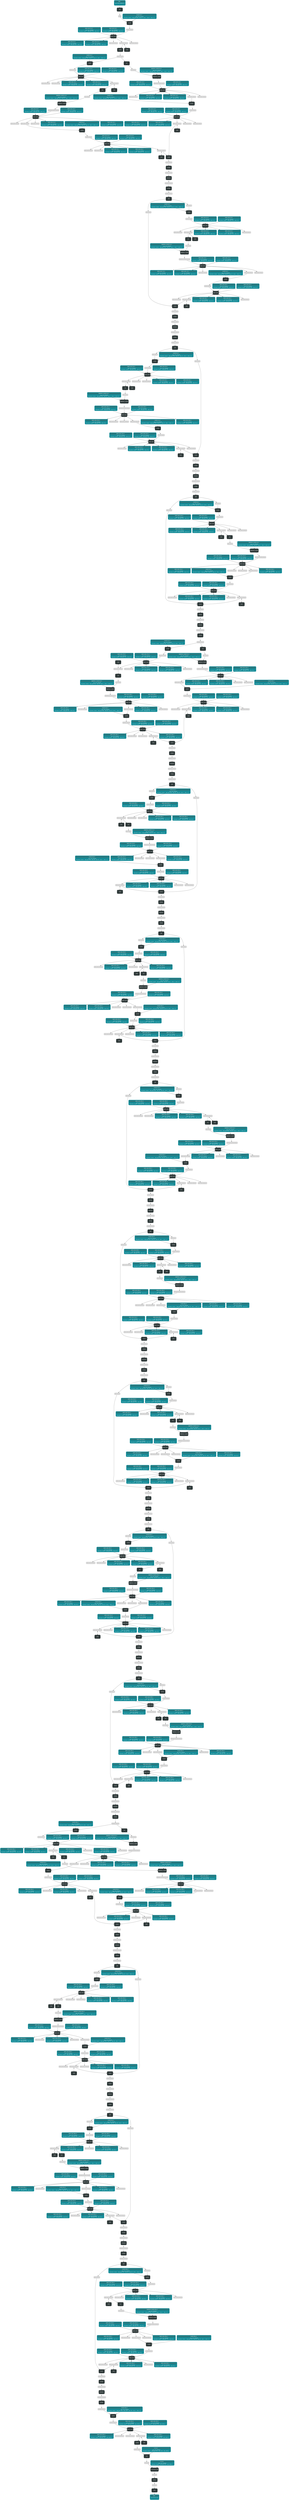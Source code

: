 digraph G {
title = "some graph"
rankdir="TB";
concentrate="true";
layout="dot";




op_698 [label=<<B>relu6</B>> ,fontname="Arial",color="#303A3A",style="rounded, filled, bold",height="0.84",width="1.3",shape="box",fontcolor="#ffffff" ];
param_153 [label=<<table cellpadding="5">
  <tr>
    <td bgcolor="#2b787e">
    <b>
batch_norm_11.w_1
    </b>
    </td>
  </tr>
  <tr>
    <td>
type: LOD_TENSOR<br />lod_tensor {
  tensor {
    data_type: FP32
    dims: 24
  }
}

    </td>  </tr>
</table>> ,fontname="Arial",color="#148b97",style="rounded,filled,bold",width="1.3",shape="none",fontcolor="#ffffff" ];
arg_435 [label="conv2d_3.tmp_0" ,color="#dddddd",fontcolor="#999999",shape="box",style="rounded,filled,bold",fontname="Arial" ];
arg_207 [label="relu_6.tmp_0" ,color="#dddddd",fontcolor="#999999",shape="box",style="rounded,filled,bold",fontname="Arial" ];
arg_208 [label="batch_norm_35.tmp_2" ,color="#dddddd",fontcolor="#999999",shape="box",style="rounded,filled,bold",fontname="Arial" ];
op_640 [label=<<B>batch_norm</B>> ,fontname="Arial",color="#303A3A",style="rounded, filled, bold",height="0.84",width="1.3",shape="box",fontcolor="#ffffff" ];
arg_169 [label="batch_norm_39.tmp_2" ,color="#dddddd",fontcolor="#999999",shape="box",style="rounded,filled,bold",fontname="Arial" ];
param_133 [label=<<table cellpadding="5">
  <tr>
    <td bgcolor="#2b787e">
    <b>
batch_norm_41.w_2
    </b>
    </td>
  </tr>
  <tr>
    <td>
type: LOD_TENSOR<br />lod_tensor {
  tensor {
    data_type: FP32
    dims: 96
  }
}

    </td>  </tr>
</table>> ,fontname="Arial",color="#148b97",style="rounded,filled,bold",width="1.3",shape="none",fontcolor="#ffffff" ];
op_672 [label=<<B>concat</B>> ,fontname="Arial",color="#303A3A",style="rounded, filled, bold",height="0.84",width="1.3",shape="box",fontcolor="#ffffff" ];
arg_149 [label="conv2d_23.tmp_0" ,color="#dddddd",fontcolor="#999999",shape="box",style="rounded,filled,bold",fontname="Arial" ];
op_829 [label=<<B>relu6</B>> ,fontname="Arial",color="#303A3A",style="rounded, filled, bold",height="0.84",width="1.3",shape="box",fontcolor="#ffffff" ];
param_11 [label=<<table cellpadding="5">
  <tr>
    <td bgcolor="#2b787e">
    <b>
batch_norm_14.w_2
    </b>
    </td>
  </tr>
  <tr>
    <td>
type: LOD_TENSOR<br />lod_tensor {
  tensor {
    data_type: FP32
    dims: 24
  }
}

    </td>  </tr>
</table>> ,fontname="Arial",color="#148b97",style="rounded,filled,bold",width="1.3",shape="none",fontcolor="#ffffff" ];
arg_228 [label="relu_17.tmp_0" ,color="#dddddd",fontcolor="#999999",shape="box",style="rounded,filled,bold",fontname="Arial" ];
arg_219 [label="batch_norm_51.tmp_2" ,color="#dddddd",fontcolor="#999999",shape="box",style="rounded,filled,bold",fontname="Arial" ];
op_798 [label=<<B>depthwise_conv2d</B>> ,fontname="Arial",color="#303A3A",style="rounded, filled, bold",height="0.84",width="1.3",shape="box",fontcolor="#ffffff" ];
op_751 [label=<<B>split</B>> ,fontname="Arial",color="#303A3A",style="rounded, filled, bold",height="0.84",width="1.3",shape="box",fontcolor="#ffffff" ];
arg_397 [label="depthwise_conv2d_16.tmp_0" ,color="#dddddd",fontcolor="#999999",shape="box",style="rounded,filled,bold",fontname="Arial" ];
arg_23 [label="depthwise_conv2d_7.tmp_0" ,color="#dddddd",fontcolor="#999999",shape="box",style="rounded,filled,bold",fontname="Arial" ];
param_99 [label=<<table cellpadding="5">
  <tr>
    <td bgcolor="#2b787e">
    <b>
batch_norm_33.b_0
    </b>
    </td>
  </tr>
  <tr>
    <td>
type: LOD_TENSOR<br />lod_tensor {
  tensor {
    data_type: FP32
    dims: 48
  }
}

    </td>  </tr>
</table>> ,fontname="Arial",color="#148b97",style="rounded,filled,bold",width="1.3",shape="none",fontcolor="#ffffff" ];
arg_355 [label="depthwise_conv2d_9.tmp_0" ,color="#dddddd",fontcolor="#999999",shape="box",style="rounded,filled,bold",fontname="Arial" ];
arg_520 [label="batch_norm_6.tmp_1" ,color="#dddddd",fontcolor="#999999",shape="box",style="rounded,filled,bold",fontname="Arial" ];
param_576 [label=<<table cellpadding="5">
  <tr>
    <td bgcolor="#2b787e">
    <b>
batch_norm_25.w_1
    </b>
    </td>
  </tr>
  <tr>
    <td>
type: LOD_TENSOR<br />lod_tensor {
  tensor {
    data_type: FP32
    dims: 48
  }
}

    </td>  </tr>
</table>> ,fontname="Arial",color="#148b97",style="rounded,filled,bold",width="1.3",shape="none",fontcolor="#ffffff" ];
arg_246 [label="batch_norm_54.tmp_1" ,color="#dddddd",fontcolor="#999999",shape="box",style="rounded,filled,bold",fontname="Arial" ];
op_854 [label=<<B>split</B>> ,fontname="Arial",color="#303A3A",style="rounded, filled, bold",height="0.84",width="1.3",shape="box",fontcolor="#ffffff" ];
op_850 [label=<<B>concat</B>> ,fontname="Arial",color="#303A3A",style="rounded, filled, bold",height="0.84",width="1.3",shape="box",fontcolor="#ffffff" ];
op_822 [label=<<B>concat</B>> ,fontname="Arial",color="#303A3A",style="rounded, filled, bold",height="0.84",width="1.3",shape="box",fontcolor="#ffffff" ];
arg_325 [label="reshape_21.tmp_0" ,color="#dddddd",fontcolor="#999999",shape="box",style="rounded,filled,bold",fontname="Arial" ];
arg_64 [label="batch_norm_51.tmp_1" ,color="#dddddd",fontcolor="#999999",shape="box",style="rounded,filled,bold",fontname="Arial" ];
arg_249 [label="batch_norm_25.tmp_0" ,color="#dddddd",fontcolor="#999999",shape="box",style="rounded,filled,bold",fontname="Arial" ];
op_708 [label=<<B>reshape</B>> ,fontname="Arial",color="#303A3A",style="rounded, filled, bold",height="0.84",width="1.3",shape="box",fontcolor="#ffffff" ];
param_412 [label=<<table cellpadding="5">
  <tr>
    <td bgcolor="#2b787e">
    <b>
depthwise_conv2d_9.w_0
    </b>
    </td>
  </tr>
  <tr>
    <td>
type: LOD_TENSOR<br />lod_tensor {
  tensor {
    data_type: FP32
    dims: 48
    dims: 1
    dims: 3
    dims: 3
  }
}

    </td>  </tr>
</table>> ,fontname="Arial",color="#148b97",style="rounded,filled,bold",width="1.3",shape="none",fontcolor="#ffffff" ];
op_647 [label=<<B>reshape</B>> ,fontname="Arial",color="#303A3A",style="rounded, filled, bold",height="0.84",width="1.3",shape="box",fontcolor="#ffffff" ];
op_671 [label=<<B>relu6</B>> ,fontname="Arial",color="#303A3A",style="rounded, filled, bold",height="0.84",width="1.3",shape="box",fontcolor="#ffffff" ];
arg_500 [label="batch_norm_37.tmp_1" ,color="#dddddd",fontcolor="#999999",shape="box",style="rounded,filled,bold",fontname="Arial" ];
op_785 [label=<<B>batch_norm</B>> ,fontname="Arial",color="#303A3A",style="rounded, filled, bold",height="0.84",width="1.3",shape="box",fontcolor="#ffffff" ];
param_83 [label=<<table cellpadding="5">
  <tr>
    <td bgcolor="#2b787e">
    <b>
batch_norm_49.b_0
    </b>
    </td>
  </tr>
  <tr>
    <td>
type: LOD_TENSOR<br />lod_tensor {
  tensor {
    data_type: FP32
    dims: 96
  }
}

    </td>  </tr>
</table>> ,fontname="Arial",color="#148b97",style="rounded,filled,bold",width="1.3",shape="none",fontcolor="#ffffff" ];
param_276 [label=<<table cellpadding="5">
  <tr>
    <td bgcolor="#2b787e">
    <b>
batch_norm_16.w_1
    </b>
    </td>
  </tr>
  <tr>
    <td>
type: LOD_TENSOR<br />lod_tensor {
  tensor {
    data_type: FP32
    dims: 48
  }
}

    </td>  </tr>
</table>> ,fontname="Arial",color="#148b97",style="rounded,filled,bold",width="1.3",shape="none",fontcolor="#ffffff" ];
op_810 [label=<<B>conv2d</B>> ,fontname="Arial",color="#303A3A",style="rounded, filled, bold",height="0.84",width="1.3",shape="box",fontcolor="#ffffff" ];
op_674 [label=<<B>transpose</B>> ,fontname="Arial",color="#303A3A",style="rounded, filled, bold",height="0.84",width="1.3",shape="box",fontcolor="#ffffff" ];
param_191 [label=<<table cellpadding="5">
  <tr>
    <td bgcolor="#2b787e">
    <b>
batch_norm_36.w_0
    </b>
    </td>
  </tr>
  <tr>
    <td>
type: LOD_TENSOR<br />lod_tensor {
  tensor {
    data_type: FP32
    dims: 48
  }
}

    </td>  </tr>
</table>> ,fontname="Arial",color="#148b97",style="rounded,filled,bold",width="1.3",shape="none",fontcolor="#ffffff" ];
param_588 [label=<<table cellpadding="5">
  <tr>
    <td bgcolor="#2b787e">
    <b>
depthwise_conv2d_6.w_0
    </b>
    </td>
  </tr>
  <tr>
    <td>
type: LOD_TENSOR<br />lod_tensor {
  tensor {
    data_type: FP32
    dims: 48
    dims: 1
    dims: 3
    dims: 3
  }
}

    </td>  </tr>
</table>> ,fontname="Arial",color="#148b97",style="rounded,filled,bold",width="1.3",shape="none",fontcolor="#ffffff" ];
op_802 [label=<<B>relu6</B>> ,fontname="Arial",color="#303A3A",style="rounded, filled, bold",height="0.84",width="1.3",shape="box",fontcolor="#ffffff" ];
param_170 [label=<<table cellpadding="5">
  <tr>
    <td bgcolor="#2b787e">
    <b>
batch_norm_15.w_1
    </b>
    </td>
  </tr>
  <tr>
    <td>
type: LOD_TENSOR<br />lod_tensor {
  tensor {
    data_type: FP32
    dims: 48
  }
}

    </td>  </tr>
</table>> ,fontname="Arial",color="#148b97",style="rounded,filled,bold",width="1.3",shape="none",fontcolor="#ffffff" ];
param_4 [label=<<table cellpadding="5">
  <tr>
    <td bgcolor="#2b787e">
    <b>
batch_norm_53.w_1
    </b>
    </td>
  </tr>
  <tr>
    <td>
type: LOD_TENSOR<br />lod_tensor {
  tensor {
    data_type: FP32
    dims: 96
  }
}

    </td>  </tr>
</table>> ,fontname="Arial",color="#148b97",style="rounded,filled,bold",width="1.3",shape="none",fontcolor="#ffffff" ];
op_805 [label=<<B>transpose</B>> ,fontname="Arial",color="#303A3A",style="rounded, filled, bold",height="0.84",width="1.3",shape="box",fontcolor="#ffffff" ];
param_416 [label=<<table cellpadding="5">
  <tr>
    <td bgcolor="#2b787e">
    <b>
batch_norm_25.b_0
    </b>
    </td>
  </tr>
  <tr>
    <td>
type: LOD_TENSOR<br />lod_tensor {
  tensor {
    data_type: FP32
    dims: 48
  }
}

    </td>  </tr>
</table>> ,fontname="Arial",color="#148b97",style="rounded,filled,bold",width="1.3",shape="none",fontcolor="#ffffff" ];
param_503 [label=<<table cellpadding="5">
  <tr>
    <td bgcolor="#2b787e">
    <b>
batch_norm_25.w_0
    </b>
    </td>
  </tr>
  <tr>
    <td>
type: LOD_TENSOR<br />lod_tensor {
  tensor {
    data_type: FP32
    dims: 48
  }
}

    </td>  </tr>
</table>> ,fontname="Arial",color="#148b97",style="rounded,filled,bold",width="1.3",shape="none",fontcolor="#ffffff" ];
arg_586 [label="batch_norm_48.tmp_1" ,color="#dddddd",fontcolor="#999999",shape="box",style="rounded,filled,bold",fontname="Arial" ];
param_203 [label=<<table cellpadding="5">
  <tr>
    <td bgcolor="#2b787e">
    <b>
batch_norm_35.w_0
    </b>
    </td>
  </tr>
  <tr>
    <td>
type: LOD_TENSOR<br />lod_tensor {
  tensor {
    data_type: FP32
    dims: 48
  }
}

    </td>  </tr>
</table>> ,fontname="Arial",color="#148b97",style="rounded,filled,bold",width="1.3",shape="none",fontcolor="#ffffff" ];
arg_466 [label="batch_norm_10.tmp_2" ,color="#dddddd",fontcolor="#999999",shape="box",style="rounded,filled,bold",fontname="Arial" ];
arg_160 [label="batch_norm_4.tmp_1" ,color="#dddddd",fontcolor="#999999",shape="box",style="rounded,filled,bold",fontname="Arial" ];
op_844 [label=<<B>relu</B>> ,fontname="Arial",color="#303A3A",style="rounded, filled, bold",height="0.84",width="1.3",shape="box",fontcolor="#ffffff" ];
arg_507 [label="reshape_23.tmp_0" ,color="#dddddd",fontcolor="#999999",shape="box",style="rounded,filled,bold",fontname="Arial" ];
arg_295 [label="pool2d_1.tmp_0" ,color="#dddddd",fontcolor="#999999",shape="box",style="rounded,filled,bold",fontname="Arial" ];
op_636 [label=<<B>batch_norm</B>> ,fontname="Arial",color="#303A3A",style="rounded, filled, bold",height="0.84",width="1.3",shape="box",fontcolor="#ffffff" ];
op_767 [label=<<B>batch_norm</B>> ,fontname="Arial",color="#303A3A",style="rounded, filled, bold",height="0.84",width="1.3",shape="box",fontcolor="#ffffff" ];
arg_226 [label="batch_norm_10.tmp_1" ,color="#dddddd",fontcolor="#999999",shape="box",style="rounded,filled,bold",fontname="Arial" ];
arg_346 [label="relu_14.tmp_0" ,color="#dddddd",fontcolor="#999999",shape="box",style="rounded,filled,bold",fontname="Arial" ];
param_127 [label=<<table cellpadding="5">
  <tr>
    <td bgcolor="#2b787e">
    <b>
batch_norm_44.w_2
    </b>
    </td>
  </tr>
  <tr>
    <td>
type: LOD_TENSOR<br />lod_tensor {
  tensor {
    data_type: FP32
    dims: 96
  }
}

    </td>  </tr>
</table>> ,fontname="Arial",color="#148b97",style="rounded,filled,bold",width="1.3",shape="none",fontcolor="#ffffff" ];
param_181 [label=<<table cellpadding="5">
  <tr>
    <td bgcolor="#2b787e">
    <b>
batch_norm_37.w_2
    </b>
    </td>
  </tr>
  <tr>
    <td>
type: LOD_TENSOR<br />lod_tensor {
  tensor {
    data_type: FP32
    dims: 48
  }
}

    </td>  </tr>
</table>> ,fontname="Arial",color="#148b97",style="rounded,filled,bold",width="1.3",shape="none",fontcolor="#ffffff" ];
arg_68 [label="batch_norm_5.tmp_2" ,color="#dddddd",fontcolor="#999999",shape="box",style="rounded,filled,bold",fontname="Arial" ];
op_687 [label=<<B>reshape</B>> ,fontname="Arial",color="#303A3A",style="rounded, filled, bold",height="0.84",width="1.3",shape="box",fontcolor="#ffffff" ];
param_252 [label=<<table cellpadding="5">
  <tr>
    <td bgcolor="#2b787e">
    <b>
batch_norm_30.w_0
    </b>
    </td>
  </tr>
  <tr>
    <td>
type: LOD_TENSOR<br />lod_tensor {
  tensor {
    data_type: FP32
    dims: 48
  }
}

    </td>  </tr>
</table>> ,fontname="Arial",color="#148b97",style="rounded,filled,bold",width="1.3",shape="none",fontcolor="#ffffff" ];
op_875 [label=<<B>fetch</B>> ,fontname="Arial",color="#303A3A",style="rounded, filled, bold",height="0.84",width="1.3",shape="box",fontcolor="#ffffff" ];
param_22 [label=<<table cellpadding="5">
  <tr>
    <td bgcolor="#2b787e">
    <b>
batch_norm_9.w_0
    </b>
    </td>
  </tr>
  <tr>
    <td>
type: LOD_TENSOR<br />lod_tensor {
  tensor {
    data_type: FP32
    dims: 24
  }
}

    </td>  </tr>
</table>> ,fontname="Arial",color="#148b97",style="rounded,filled,bold",width="1.3",shape="none",fontcolor="#ffffff" ];
op_743 [label=<<B>batch_norm</B>> ,fontname="Arial",color="#303A3A",style="rounded, filled, bold",height="0.84",width="1.3",shape="box",fontcolor="#ffffff" ];
arg_168 [label="batch_norm_45.tmp_0" ,color="#dddddd",fontcolor="#999999",shape="box",style="rounded,filled,bold",fontname="Arial" ];
arg_375 [label="reshape_16.tmp_0" ,color="#dddddd",fontcolor="#999999",shape="box",style="rounded,filled,bold",fontname="Arial" ];
arg_299 [label="relu_5.tmp_0" ,color="#dddddd",fontcolor="#999999",shape="box",style="rounded,filled,bold",fontname="Arial" ];
op_814 [label=<<B>batch_norm</B>> ,fontname="Arial",color="#303A3A",style="rounded, filled, bold",height="0.84",width="1.3",shape="box",fontcolor="#ffffff" ];
op_792 [label=<<B>reshape</B>> ,fontname="Arial",color="#303A3A",style="rounded, filled, bold",height="0.84",width="1.3",shape="box",fontcolor="#ffffff" ];
arg_597 [label="batch_norm_34.tmp_0" ,color="#dddddd",fontcolor="#999999",shape="box",style="rounded,filled,bold",fontname="Arial" ];
arg_318 [label="batch_norm_31.tmp_2" ,color="#dddddd",fontcolor="#999999",shape="box",style="rounded,filled,bold",fontname="Arial" ];
arg_140 [label="batch_norm_41.tmp_1" ,color="#dddddd",fontcolor="#999999",shape="box",style="rounded,filled,bold",fontname="Arial" ];
param_77 [label=<<table cellpadding="5">
  <tr>
    <td bgcolor="#2b787e">
    <b>
batch_norm_49.w_1
    </b>
    </td>
  </tr>
  <tr>
    <td>
type: LOD_TENSOR<br />lod_tensor {
  tensor {
    data_type: FP32
    dims: 96
  }
}

    </td>  </tr>
</table>> ,fontname="Arial",color="#148b97",style="rounded,filled,bold",width="1.3",shape="none",fontcolor="#ffffff" ];
op_681 [label=<<B>depthwise_conv2d</B>> ,fontname="Arial",color="#303A3A",style="rounded, filled, bold",height="0.84",width="1.3",shape="box",fontcolor="#ffffff" ];
op_794 [label=<<B>conv2d</B>> ,fontname="Arial",color="#303A3A",style="rounded, filled, bold",height="0.84",width="1.3",shape="box",fontcolor="#ffffff" ];
param_518 [label=<<table cellpadding="5">
  <tr>
    <td bgcolor="#2b787e">
    <b>
batch_norm_3.w_1
    </b>
    </td>
  </tr>
  <tr>
    <td>
type: LOD_TENSOR<br />lod_tensor {
  tensor {
    data_type: FP32
    dims: 24
  }
}

    </td>  </tr>
</table>> ,fontname="Arial",color="#148b97",style="rounded,filled,bold",width="1.3",shape="none",fontcolor="#ffffff" ];
arg_386 [label="depthwise_conv2d_5.tmp_0" ,color="#dddddd",fontcolor="#999999",shape="box",style="rounded,filled,bold",fontname="Arial" ];
op_666 [label=<<B>relu</B>> ,fontname="Arial",color="#303A3A",style="rounded, filled, bold",height="0.84",width="1.3",shape="box",fontcolor="#ffffff" ];
param_59 [label=<<table cellpadding="5">
  <tr>
    <td bgcolor="#2b787e">
    <b>
batch_norm_52.b_0
    </b>
    </td>
  </tr>
  <tr>
    <td>
type: LOD_TENSOR<br />lod_tensor {
  tensor {
    data_type: FP32
    dims: 96
  }
}

    </td>  </tr>
</table>> ,fontname="Arial",color="#148b97",style="rounded,filled,bold",width="1.3",shape="none",fontcolor="#ffffff" ];
arg_94 [label="image" ,color="#dddddd",fontcolor="#999999",shape="box",style="rounded,filled,bold",fontname="Arial" ];
arg_132 [label="batch_norm_42.tmp_0" ,color="#dddddd",fontcolor="#999999",shape="box",style="rounded,filled,bold",fontname="Arial" ];
param_613 [label=<<table cellpadding="5">
  <tr>
    <td bgcolor="#2b787e">
    <b>
batch_norm_51.w_0
    </b>
    </td>
  </tr>
  <tr>
    <td>
type: LOD_TENSOR<br />lod_tensor {
  tensor {
    data_type: FP32
    dims: 96
  }
}

    </td>  </tr>
</table>> ,fontname="Arial",color="#148b97",style="rounded,filled,bold",width="1.3",shape="none",fontcolor="#ffffff" ];
arg_212 [label="transpose_2.tmp_0" ,color="#dddddd",fontcolor="#999999",shape="box",style="rounded,filled,bold",fontname="Arial" ];
param_437 [label=<<table cellpadding="5">
  <tr>
    <td bgcolor="#2b787e">
    <b>
batch_norm_36.b_0
    </b>
    </td>
  </tr>
  <tr>
    <td>
type: LOD_TENSOR<br />lod_tensor {
  tensor {
    data_type: FP32
    dims: 48
  }
}

    </td>  </tr>
</table>> ,fontname="Arial",color="#148b97",style="rounded,filled,bold",width="1.3",shape="none",fontcolor="#ffffff" ];
op_724 [label=<<B>conv2d</B>> ,fontname="Arial",color="#303A3A",style="rounded, filled, bold",height="0.84",width="1.3",shape="box",fontcolor="#ffffff" ];
param_197 [label=<<table cellpadding="5">
  <tr>
    <td bgcolor="#2b787e">
    <b>
batch_norm_35.w_2
    </b>
    </td>
  </tr>
  <tr>
    <td>
type: LOD_TENSOR<br />lod_tensor {
  tensor {
    data_type: FP32
    dims: 48
  }
}

    </td>  </tr>
</table>> ,fontname="Arial",color="#148b97",style="rounded,filled,bold",width="1.3",shape="none",fontcolor="#ffffff" ];
arg_492 [label="depthwise_conv2d_4.tmp_0" ,color="#dddddd",fontcolor="#999999",shape="box",style="rounded,filled,bold",fontname="Arial" ];
param_27 [label=<<table cellpadding="5">
  <tr>
    <td bgcolor="#2b787e">
    <b>
batch_norm_8.w_1
    </b>
    </td>
  </tr>
  <tr>
    <td>
type: LOD_TENSOR<br />lod_tensor {
  tensor {
    data_type: FP32
    dims: 24
  }
}

    </td>  </tr>
</table>> ,fontname="Arial",color="#148b97",style="rounded,filled,bold",width="1.3",shape="none",fontcolor="#ffffff" ];
param_554 [label=<<table cellpadding="5">
  <tr>
    <td bgcolor="#2b787e">
    <b>
batch_norm_35.b_0
    </b>
    </td>
  </tr>
  <tr>
    <td>
type: LOD_TENSOR<br />lod_tensor {
  tensor {
    data_type: FP32
    dims: 48
  }
}

    </td>  </tr>
</table>> ,fontname="Arial",color="#148b97",style="rounded,filled,bold",width="1.3",shape="none",fontcolor="#ffffff" ];
param_301 [label=<<table cellpadding="5">
  <tr>
    <td bgcolor="#2b787e">
    <b>
batch_norm_24.b_0
    </b>
    </td>
  </tr>
  <tr>
    <td>
type: LOD_TENSOR<br />lod_tensor {
  tensor {
    data_type: FP32
    dims: 48
  }
}

    </td>  </tr>
</table>> ,fontname="Arial",color="#148b97",style="rounded,filled,bold",width="1.3",shape="none",fontcolor="#ffffff" ];
param_173 [label=<<table cellpadding="5">
  <tr>
    <td bgcolor="#2b787e">
    <b>
batch_norm_39.b_0
    </b>
    </td>
  </tr>
  <tr>
    <td>
type: LOD_TENSOR<br />lod_tensor {
  tensor {
    data_type: FP32
    dims: 48
  }
}

    </td>  </tr>
</table>> ,fontname="Arial",color="#148b97",style="rounded,filled,bold",width="1.3",shape="none",fontcolor="#ffffff" ];
param_117 [label=<<table cellpadding="5">
  <tr>
    <td bgcolor="#2b787e">
    <b>
batch_norm_43.w_2
    </b>
    </td>
  </tr>
  <tr>
    <td>
type: LOD_TENSOR<br />lod_tensor {
  tensor {
    data_type: FP32
    dims: 96
  }
}

    </td>  </tr>
</table>> ,fontname="Arial",color="#148b97",style="rounded,filled,bold",width="1.3",shape="none",fontcolor="#ffffff" ];
param_413 [label=<<table cellpadding="5">
  <tr>
    <td bgcolor="#2b787e">
    <b>
depthwise_conv2d_18.w_0
    </b>
    </td>
  </tr>
  <tr>
    <td>
type: LOD_TENSOR<br />lod_tensor {
  tensor {
    data_type: FP32
    dims: 96
    dims: 1
    dims: 3
    dims: 3
  }
}

    </td>  </tr>
</table>> ,fontname="Arial",color="#148b97",style="rounded,filled,bold",width="1.3",shape="none",fontcolor="#ffffff" ];
param_108 [label=<<table cellpadding="5">
  <tr>
    <td bgcolor="#2b787e">
    <b>
batch_norm_20.w_1
    </b>
    </td>
  </tr>
  <tr>
    <td>
type: LOD_TENSOR<br />lod_tensor {
  tensor {
    data_type: FP32
    dims: 48
  }
}

    </td>  </tr>
</table>> ,fontname="Arial",color="#148b97",style="rounded,filled,bold",width="1.3",shape="none",fontcolor="#ffffff" ];
param_171 [label=<<table cellpadding="5">
  <tr>
    <td bgcolor="#2b787e">
    <b>
batch_norm_11.w_0
    </b>
    </td>
  </tr>
  <tr>
    <td>
type: LOD_TENSOR<br />lod_tensor {
  tensor {
    data_type: FP32
    dims: 24
  }
}

    </td>  </tr>
</table>> ,fontname="Arial",color="#148b97",style="rounded,filled,bold",width="1.3",shape="none",fontcolor="#ffffff" ];
op_697 [label=<<B>batch_norm</B>> ,fontname="Arial",color="#303A3A",style="rounded, filled, bold",height="0.84",width="1.3",shape="box",fontcolor="#ffffff" ];
arg_126 [label="transpose_13.tmp_0" ,color="#dddddd",fontcolor="#999999",shape="box",style="rounded,filled,bold",fontname="Arial" ];
arg_189 [label="concat_10.tmp_0" ,color="#dddddd",fontcolor="#999999",shape="box",style="rounded,filled,bold",fontname="Arial" ];
arg_472 [label="conv2d_20.tmp_0" ,color="#dddddd",fontcolor="#999999",shape="box",style="rounded,filled,bold",fontname="Arial" ];
op_667 [label=<<B>depthwise_conv2d</B>> ,fontname="Arial",color="#303A3A",style="rounded, filled, bold",height="0.84",width="1.3",shape="box",fontcolor="#ffffff" ];
param_223 [label=<<table cellpadding="5">
  <tr>
    <td bgcolor="#2b787e">
    <b>
batch_norm_17.b_0
    </b>
    </td>
  </tr>
  <tr>
    <td>
type: LOD_TENSOR<br />lod_tensor {
  tensor {
    data_type: FP32
    dims: 48
  }
}

    </td>  </tr>
</table>> ,fontname="Arial",color="#148b97",style="rounded,filled,bold",width="1.3",shape="none",fontcolor="#ffffff" ];
op_701 [label=<<B>batch_norm</B>> ,fontname="Arial",color="#303A3A",style="rounded, filled, bold",height="0.84",width="1.3",shape="box",fontcolor="#ffffff" ];
param_42 [label=<<table cellpadding="5">
  <tr>
    <td bgcolor="#2b787e">
    <b>
batch_norm_55.w_0
    </b>
    </td>
  </tr>
  <tr>
    <td>
type: LOD_TENSOR<br />lod_tensor {
  tensor {
    data_type: FP32
    dims: 1024
  }
}

    </td>  </tr>
</table>> ,fontname="Arial",color="#148b97",style="rounded,filled,bold",width="1.3",shape="none",fontcolor="#ffffff" ];
param_567 [label=<<table cellpadding="5">
  <tr>
    <td bgcolor="#2b787e">
    <b>
batch_norm_42.w_1
    </b>
    </td>
  </tr>
  <tr>
    <td>
type: LOD_TENSOR<br />lod_tensor {
  tensor {
    data_type: FP32
    dims: 96
  }
}

    </td>  </tr>
</table>> ,fontname="Arial",color="#148b97",style="rounded,filled,bold",width="1.3",shape="none",fontcolor="#ffffff" ];
param_29 [label=<<table cellpadding="5">
  <tr>
    <td bgcolor="#2b787e">
    <b>
batch_norm_8.w_0
    </b>
    </td>
  </tr>
  <tr>
    <td>
type: LOD_TENSOR<br />lod_tensor {
  tensor {
    data_type: FP32
    dims: 24
  }
}

    </td>  </tr>
</table>> ,fontname="Arial",color="#148b97",style="rounded,filled,bold",width="1.3",shape="none",fontcolor="#ffffff" ];
arg_319 [label="depthwise_conv2d_0.tmp_0" ,color="#dddddd",fontcolor="#999999",shape="box",style="rounded,filled,bold",fontname="Arial" ];
param_425 [label=<<table cellpadding="5">
  <tr>
    <td bgcolor="#2b787e">
    <b>
depthwise_conv2d_10.w_0
    </b>
    </td>
  </tr>
  <tr>
    <td>
type: LOD_TENSOR<br />lod_tensor {
  tensor {
    data_type: FP32
    dims: 48
    dims: 1
    dims: 3
    dims: 3
  }
}

    </td>  </tr>
</table>> ,fontname="Arial",color="#148b97",style="rounded,filled,bold",width="1.3",shape="none",fontcolor="#ffffff" ];
param_146 [label=<<table cellpadding="5">
  <tr>
    <td bgcolor="#2b787e">
    <b>
batch_norm_40.w_0
    </b>
    </td>
  </tr>
  <tr>
    <td>
type: LOD_TENSOR<br />lod_tensor {
  tensor {
    data_type: FP32
    dims: 48
  }
}

    </td>  </tr>
</table>> ,fontname="Arial",color="#148b97",style="rounded,filled,bold",width="1.3",shape="none",fontcolor="#ffffff" ];
op_662 [label=<<B>split</B>> ,fontname="Arial",color="#303A3A",style="rounded, filled, bold",height="0.84",width="1.3",shape="box",fontcolor="#ffffff" ];
arg_509 [label="batch_norm_14.tmp_1" ,color="#dddddd",fontcolor="#999999",shape="box",style="rounded,filled,bold",fontname="Arial" ];
param_574 [label=<<table cellpadding="5">
  <tr>
    <td bgcolor="#2b787e">
    <b>
batch_norm_38.w_0
    </b>
    </td>
  </tr>
  <tr>
    <td>
type: LOD_TENSOR<br />lod_tensor {
  tensor {
    data_type: FP32
    dims: 48
  }
}

    </td>  </tr>
</table>> ,fontname="Arial",color="#148b97",style="rounded,filled,bold",width="1.3",shape="none",fontcolor="#ffffff" ];
param_524 [label=<<table cellpadding="5">
  <tr>
    <td bgcolor="#2b787e">
    <b>
batch_norm_31.w_2
    </b>
    </td>
  </tr>
  <tr>
    <td>
type: LOD_TENSOR<br />lod_tensor {
  tensor {
    data_type: FP32
    dims: 48
  }
}

    </td>  </tr>
</table>> ,fontname="Arial",color="#148b97",style="rounded,filled,bold",width="1.3",shape="none",fontcolor="#ffffff" ];
op_795 [label=<<B>batch_norm</B>> ,fontname="Arial",color="#303A3A",style="rounded, filled, bold",height="0.84",width="1.3",shape="box",fontcolor="#ffffff" ];
op_775 [label=<<B>concat</B>> ,fontname="Arial",color="#303A3A",style="rounded, filled, bold",height="0.84",width="1.3",shape="box",fontcolor="#ffffff" ];
param_144 [label=<<table cellpadding="5">
  <tr>
    <td bgcolor="#2b787e">
    <b>
batch_norm_40.w_2
    </b>
    </td>
  </tr>
  <tr>
    <td>
type: LOD_TENSOR<br />lod_tensor {
  tensor {
    data_type: FP32
    dims: 48
  }
}

    </td>  </tr>
</table>> ,fontname="Arial",color="#148b97",style="rounded,filled,bold",width="1.3",shape="none",fontcolor="#ffffff" ];
arg_19 [label="batch_norm_52.tmp_0" ,color="#dddddd",fontcolor="#999999",shape="box",style="rounded,filled,bold",fontname="Arial" ];
arg_139 [label="batch_norm_47.tmp_0" ,color="#dddddd",fontcolor="#999999",shape="box",style="rounded,filled,bold",fontname="Arial" ];
param_78 [label=<<table cellpadding="5">
  <tr>
    <td bgcolor="#2b787e">
    <b>
depthwise_conv2d_1.w_0
    </b>
    </td>
  </tr>
  <tr>
    <td>
type: LOD_TENSOR<br />lod_tensor {
  tensor {
    data_type: FP32
    dims: 24
    dims: 1
    dims: 3
    dims: 3
  }
}

    </td>  </tr>
</table>> ,fontname="Arial",color="#148b97",style="rounded,filled,bold",width="1.3",shape="none",fontcolor="#ffffff" ];
op_625 [label=<<B>conv2d</B>> ,fontname="Arial",color="#303A3A",style="rounded, filled, bold",height="0.84",width="1.3",shape="box",fontcolor="#ffffff" ];
arg_206 [label="batch_norm_49.tmp_1" ,color="#dddddd",fontcolor="#999999",shape="box",style="rounded,filled,bold",fontname="Arial" ];
arg_366 [label="depthwise_conv2d_17.tmp_0" ,color="#dddddd",fontcolor="#999999",shape="box",style="rounded,filled,bold",fontname="Arial" ];
arg_443 [label="batch_norm_26.tmp_2" ,color="#dddddd",fontcolor="#999999",shape="box",style="rounded,filled,bold",fontname="Arial" ];
op_835 [label=<<B>relu6</B>> ,fontname="Arial",color="#303A3A",style="rounded, filled, bold",height="0.84",width="1.3",shape="box",fontcolor="#ffffff" ];
param_618 [label=<<table cellpadding="5">
  <tr>
    <td bgcolor="#2b787e">
    <b>
batch_norm_30.w_2
    </b>
    </td>
  </tr>
  <tr>
    <td>
type: LOD_TENSOR<br />lod_tensor {
  tensor {
    data_type: FP32
    dims: 48
  }
}

    </td>  </tr>
</table>> ,fontname="Arial",color="#148b97",style="rounded,filled,bold",width="1.3",shape="none",fontcolor="#ffffff" ];
op_804 [label=<<B>reshape</B>> ,fontname="Arial",color="#303A3A",style="rounded, filled, bold",height="0.84",width="1.3",shape="box",fontcolor="#ffffff" ];
param_343 [label=<<table cellpadding="5">
  <tr>
    <td bgcolor="#2b787e">
    <b>
depthwise_conv2d_16.w_0
    </b>
    </td>
  </tr>
  <tr>
    <td>
type: LOD_TENSOR<br />lod_tensor {
  tensor {
    data_type: FP32
    dims: 96
    dims: 1
    dims: 3
    dims: 3
  }
}

    </td>  </tr>
</table>> ,fontname="Arial",color="#148b97",style="rounded,filled,bold",width="1.3",shape="none",fontcolor="#ffffff" ];
arg_491 [label="batch_norm_11.tmp_2" ,color="#dddddd",fontcolor="#999999",shape="box",style="rounded,filled,bold",fontname="Arial" ];
param_563 [label=<<table cellpadding="5">
  <tr>
    <td bgcolor="#2b787e">
    <b>
batch_norm_6.w_2
    </b>
    </td>
  </tr>
  <tr>
    <td>
type: LOD_TENSOR<br />lod_tensor {
  tensor {
    data_type: FP32
    dims: 24
  }
}

    </td>  </tr>
</table>> ,fontname="Arial",color="#148b97",style="rounded,filled,bold",width="1.3",shape="none",fontcolor="#ffffff" ];
param_88 [label=<<table cellpadding="5">
  <tr>
    <td bgcolor="#2b787e">
    <b>
batch_norm_13.b_0
    </b>
    </td>
  </tr>
  <tr>
    <td>
type: LOD_TENSOR<br />lod_tensor {
  tensor {
    data_type: FP32
    dims: 24
  }
}

    </td>  </tr>
</table>> ,fontname="Arial",color="#148b97",style="rounded,filled,bold",width="1.3",shape="none",fontcolor="#ffffff" ];
param_602 [label=<<table cellpadding="5">
  <tr>
    <td bgcolor="#2b787e">
    <b>
batch_norm_50.w_0
    </b>
    </td>
  </tr>
  <tr>
    <td>
type: LOD_TENSOR<br />lod_tensor {
  tensor {
    data_type: FP32
    dims: 96
  }
}

    </td>  </tr>
</table>> ,fontname="Arial",color="#148b97",style="rounded,filled,bold",width="1.3",shape="none",fontcolor="#ffffff" ];
op_670 [label=<<B>batch_norm</B>> ,fontname="Arial",color="#303A3A",style="rounded, filled, bold",height="0.84",width="1.3",shape="box",fontcolor="#ffffff" ];
op_874 [label=<<B>softmax</B>> ,fontname="Arial",color="#303A3A",style="rounded, filled, bold",height="0.84",width="1.3",shape="box",fontcolor="#ffffff" ];
param_141 [label=<<table cellpadding="5">
  <tr>
    <td bgcolor="#2b787e">
    <b>
batch_norm_14.w_0
    </b>
    </td>
  </tr>
  <tr>
    <td>
type: LOD_TENSOR<br />lod_tensor {
  tensor {
    data_type: FP32
    dims: 24
  }
}

    </td>  </tr>
</table>> ,fontname="Arial",color="#148b97",style="rounded,filled,bold",width="1.3",shape="none",fontcolor="#ffffff" ];
op_770 [label=<<B>depthwise_conv2d</B>> ,fontname="Arial",color="#303A3A",style="rounded, filled, bold",height="0.84",width="1.3",shape="box",fontcolor="#ffffff" ];
op_691 [label=<<B>depthwise_conv2d</B>> ,fontname="Arial",color="#303A3A",style="rounded, filled, bold",height="0.84",width="1.3",shape="box",fontcolor="#ffffff" ];
param_307 [label=<<table cellpadding="5">
  <tr>
    <td bgcolor="#2b787e">
    <b>
batch_norm_5.w_1
    </b>
    </td>
  </tr>
  <tr>
    <td>
type: LOD_TENSOR<br />lod_tensor {
  tensor {
    data_type: FP32
    dims: 24
  }
}

    </td>  </tr>
</table>> ,fontname="Arial",color="#148b97",style="rounded,filled,bold",width="1.3",shape="none",fontcolor="#ffffff" ];
arg_561 [label="reshape_29.tmp_0" ,color="#dddddd",fontcolor="#999999",shape="box",style="rounded,filled,bold",fontname="Arial" ];
op_634 [label=<<B>relu6</B>> ,fontname="Arial",color="#303A3A",style="rounded, filled, bold",height="0.84",width="1.3",shape="box",fontcolor="#ffffff" ];
param_287 [label=<<table cellpadding="5">
  <tr>
    <td bgcolor="#2b787e">
    <b>
conv2d_21.w_0
    </b>
    </td>
  </tr>
  <tr>
    <td>
type: LOD_TENSOR<br />lod_tensor {
  tensor {
    data_type: FP32
    dims: 48
    dims: 48
    dims: 1
    dims: 1
  }
}

    </td>  </tr>
</table>> ,fontname="Arial",color="#148b97",style="rounded,filled,bold",width="1.3",shape="none",fontcolor="#ffffff" ];
arg_447 [label="batch_norm_42.tmp_2" ,color="#dddddd",fontcolor="#999999",shape="box",style="rounded,filled,bold",fontname="Arial" ];
param_300 [label=<<table cellpadding="5">
  <tr>
    <td bgcolor="#2b787e">
    <b>
batch_norm_15.b_0
    </b>
    </td>
  </tr>
  <tr>
    <td>
type: LOD_TENSOR<br />lod_tensor {
  tensor {
    data_type: FP32
    dims: 48
  }
}

    </td>  </tr>
</table>> ,fontname="Arial",color="#148b97",style="rounded,filled,bold",width="1.3",shape="none",fontcolor="#ffffff" ];
arg_549 [label="batch_norm_1.tmp_2" ,color="#dddddd",fontcolor="#999999",shape="box",style="rounded,filled,bold",fontname="Arial" ];
arg_328 [label="reshape_3.tmp_0" ,color="#dddddd",fontcolor="#999999",shape="box",style="rounded,filled,bold",fontname="Arial" ];
param_530 [label=<<table cellpadding="5">
  <tr>
    <td bgcolor="#2b787e">
    <b>
batch_norm_11.b_0
    </b>
    </td>
  </tr>
  <tr>
    <td>
type: LOD_TENSOR<br />lod_tensor {
  tensor {
    data_type: FP32
    dims: 24
  }
}

    </td>  </tr>
</table>> ,fontname="Arial",color="#148b97",style="rounded,filled,bold",width="1.3",shape="none",fontcolor="#ffffff" ];
op_725 [label=<<B>batch_norm</B>> ,fontname="Arial",color="#303A3A",style="rounded, filled, bold",height="0.84",width="1.3",shape="box",fontcolor="#ffffff" ];
param_455 [label=<<table cellpadding="5">
  <tr>
    <td bgcolor="#2b787e">
    <b>
batch_norm_7.w_0
    </b>
    </td>
  </tr>
  <tr>
    <td>
type: LOD_TENSOR<br />lod_tensor {
  tensor {
    data_type: FP32
    dims: 24
  }
}

    </td>  </tr>
</table>> ,fontname="Arial",color="#148b97",style="rounded,filled,bold",width="1.3",shape="none",fontcolor="#ffffff" ];
op_831 [label=<<B>depthwise_conv2d</B>> ,fontname="Arial",color="#303A3A",style="rounded, filled, bold",height="0.84",width="1.3",shape="box",fontcolor="#ffffff" ];
arg_342 [label="reshape_28.tmp_0" ,color="#dddddd",fontcolor="#999999",shape="box",style="rounded,filled,bold",fontname="Arial" ];
op_823 [label=<<B>reshape</B>> ,fontname="Arial",color="#303A3A",style="rounded, filled, bold",height="0.84",width="1.3",shape="box",fontcolor="#ffffff" ];
param_369 [label=<<table cellpadding="5">
  <tr>
    <td bgcolor="#2b787e">
    <b>
batch_norm_25.w_2
    </b>
    </td>
  </tr>
  <tr>
    <td>
type: LOD_TENSOR<br />lod_tensor {
  tensor {
    data_type: FP32
    dims: 48
  }
}

    </td>  </tr>
</table>> ,fontname="Arial",color="#148b97",style="rounded,filled,bold",width="1.3",shape="none",fontcolor="#ffffff" ];
op_825 [label=<<B>reshape</B>> ,fontname="Arial",color="#303A3A",style="rounded, filled, bold",height="0.84",width="1.3",shape="box",fontcolor="#ffffff" ];
param_58 [label=<<table cellpadding="5">
  <tr>
    <td bgcolor="#2b787e">
    <b>
batch_norm_52.w_2
    </b>
    </td>
  </tr>
  <tr>
    <td>
type: LOD_TENSOR<br />lod_tensor {
  tensor {
    data_type: FP32
    dims: 96
  }
}

    </td>  </tr>
</table>> ,fontname="Arial",color="#148b97",style="rounded,filled,bold",width="1.3",shape="none",fontcolor="#ffffff" ];
arg_270 [label="conv2d_11.tmp_0" ,color="#dddddd",fontcolor="#999999",shape="box",style="rounded,filled,bold",fontname="Arial" ];
op_690 [label=<<B>relu</B>> ,fontname="Arial",color="#303A3A",style="rounded, filled, bold",height="0.84",width="1.3",shape="box",fontcolor="#ffffff" ];
param_257 [label=<<table cellpadding="5">
  <tr>
    <td bgcolor="#2b787e">
    <b>
batch_norm_23.w_0
    </b>
    </td>
  </tr>
  <tr>
    <td>
type: LOD_TENSOR<br />lod_tensor {
  tensor {
    data_type: FP32
    dims: 48
  }
}

    </td>  </tr>
</table>> ,fontname="Arial",color="#148b97",style="rounded,filled,bold",width="1.3",shape="none",fontcolor="#ffffff" ];
arg_177 [label="batch_norm_38.tmp_0" ,color="#dddddd",fontcolor="#999999",shape="box",style="rounded,filled,bold",fontname="Arial" ];
param_236 [label=<<table cellpadding="5">
  <tr>
    <td bgcolor="#2b787e">
    <b>
batch_norm_47.w_1
    </b>
    </td>
  </tr>
  <tr>
    <td>
type: LOD_TENSOR<br />lod_tensor {
  tensor {
    data_type: FP32
    dims: 96
  }
}

    </td>  </tr>
</table>> ,fontname="Arial",color="#148b97",style="rounded,filled,bold",width="1.3",shape="none",fontcolor="#ffffff" ];
arg_556 [label="batch_norm_17.tmp_0" ,color="#dddddd",fontcolor="#999999",shape="box",style="rounded,filled,bold",fontname="Arial" ];
arg_353 [label="batch_norm_15.tmp_2" ,color="#dddddd",fontcolor="#999999",shape="box",style="rounded,filled,bold",fontname="Arial" ];
op_869 [label=<<B>batch_norm</B>> ,fontname="Arial",color="#303A3A",style="rounded, filled, bold",height="0.84",width="1.3",shape="box",fontcolor="#ffffff" ];
arg_9 [label="concat_2.tmp_0" ,color="#dddddd",fontcolor="#999999",shape="box",style="rounded,filled,bold",fontname="Arial" ];
arg_357 [label="split_7.tmp_1" ,color="#dddddd",fontcolor="#999999",shape="box",style="rounded,filled,bold",fontname="Arial" ];
param_402 [label=<<table cellpadding="5">
  <tr>
    <td bgcolor="#2b787e">
    <b>
batch_norm_34.b_0
    </b>
    </td>
  </tr>
  <tr>
    <td>
type: LOD_TENSOR<br />lod_tensor {
  tensor {
    data_type: FP32
    dims: 48
  }
}

    </td>  </tr>
</table>> ,fontname="Arial",color="#148b97",style="rounded,filled,bold",width="1.3",shape="none",fontcolor="#ffffff" ];
arg_128 [label="concat_7.tmp_0" ,color="#dddddd",fontcolor="#999999",shape="box",style="rounded,filled,bold",fontname="Arial" ];
param_85 [label=<<table cellpadding="5">
  <tr>
    <td bgcolor="#2b787e">
    <b>
batch_norm_48.w_2
    </b>
    </td>
  </tr>
  <tr>
    <td>
type: LOD_TENSOR<br />lod_tensor {
  tensor {
    data_type: FP32
    dims: 96
  }
}

    </td>  </tr>
</table>> ,fontname="Arial",color="#148b97",style="rounded,filled,bold",width="1.3",shape="none",fontcolor="#ffffff" ];
arg_544 [label="batch_norm_14.tmp_2" ,color="#dddddd",fontcolor="#999999",shape="box",style="rounded,filled,bold",fontname="Arial" ];
arg_281 [label="batch_norm_21.tmp_1" ,color="#dddddd",fontcolor="#999999",shape="box",style="rounded,filled,bold",fontname="Arial" ];
arg_564 [label="batch_norm_18.tmp_2" ,color="#dddddd",fontcolor="#999999",shape="box",style="rounded,filled,bold",fontname="Arial" ];
param_51 [label=<<table cellpadding="5">
  <tr>
    <td bgcolor="#2b787e">
    <b>
batch_norm_6.b_0
    </b>
    </td>
  </tr>
  <tr>
    <td>
type: LOD_TENSOR<br />lod_tensor {
  tensor {
    data_type: FP32
    dims: 24
  }
}

    </td>  </tr>
</table>> ,fontname="Arial",color="#148b97",style="rounded,filled,bold",width="1.3",shape="none",fontcolor="#ffffff" ];
arg_240 [label="batch_norm_34.tmp_2" ,color="#dddddd",fontcolor="#999999",shape="box",style="rounded,filled,bold",fontname="Arial" ];
arg_469 [label="split_4.tmp_0" ,color="#dddddd",fontcolor="#999999",shape="box",style="rounded,filled,bold",fontname="Arial" ];
arg_405 [label="depthwise_conv2d_6.tmp_0" ,color="#dddddd",fontcolor="#999999",shape="box",style="rounded,filled,bold",fontname="Arial" ];
arg_348 [label="transpose_8.tmp_0" ,color="#dddddd",fontcolor="#999999",shape="box",style="rounded,filled,bold",fontname="Arial" ];
param_178 [label=<<table cellpadding="5">
  <tr>
    <td bgcolor="#2b787e">
    <b>
batch_norm_8.w_2
    </b>
    </td>
  </tr>
  <tr>
    <td>
type: LOD_TENSOR<br />lod_tensor {
  tensor {
    data_type: FP32
    dims: 24
  }
}

    </td>  </tr>
</table>> ,fontname="Arial",color="#148b97",style="rounded,filled,bold",width="1.3",shape="none",fontcolor="#ffffff" ];
param_365 [label=<<table cellpadding="5">
  <tr>
    <td bgcolor="#2b787e">
    <b>
conv2d_31.w_0
    </b>
    </td>
  </tr>
  <tr>
    <td>
type: LOD_TENSOR<br />lod_tensor {
  tensor {
    data_type: FP32
    dims: 96
    dims: 96
    dims: 1
    dims: 1
  }
}

    </td>  </tr>
</table>> ,fontname="Arial",color="#148b97",style="rounded,filled,bold",width="1.3",shape="none",fontcolor="#ffffff" ];
arg_529 [label="concat_8.tmp_0" ,color="#dddddd",fontcolor="#999999",shape="box",style="rounded,filled,bold",fontname="Arial" ];
param_603 [label=<<table cellpadding="5">
  <tr>
    <td bgcolor="#2b787e">
    <b>
batch_norm_17.w_1
    </b>
    </td>
  </tr>
  <tr>
    <td>
type: LOD_TENSOR<br />lod_tensor {
  tensor {
    data_type: FP32
    dims: 48
  }
}

    </td>  </tr>
</table>> ,fontname="Arial",color="#148b97",style="rounded,filled,bold",width="1.3",shape="none",fontcolor="#ffffff" ];
arg_90 [label="fc_0.tmp_0" ,color="#dddddd",fontcolor="#999999",shape="box",style="rounded,filled,bold",fontname="Arial" ];
arg_154 [label="reshape_26.tmp_0" ,color="#dddddd",fontcolor="#999999",shape="box",style="rounded,filled,bold",fontname="Arial" ];
param_429 [label=<<table cellpadding="5">
  <tr>
    <td bgcolor="#2b787e">
    <b>
conv2d_26.w_0
    </b>
    </td>
  </tr>
  <tr>
    <td>
type: LOD_TENSOR<br />lod_tensor {
  tensor {
    data_type: FP32
    dims: 48
    dims: 48
    dims: 1
    dims: 1
  }
}

    </td>  </tr>
</table>> ,fontname="Arial",color="#148b97",style="rounded,filled,bold",width="1.3",shape="none",fontcolor="#ffffff" ];
param_543 [label=<<table cellpadding="5">
  <tr>
    <td bgcolor="#2b787e">
    <b>
batch_norm_9.w_2
    </b>
    </td>
  </tr>
  <tr>
    <td>
type: LOD_TENSOR<br />lod_tensor {
  tensor {
    data_type: FP32
    dims: 24
  }
}

    </td>  </tr>
</table>> ,fontname="Arial",color="#148b97",style="rounded,filled,bold",width="1.3",shape="none",fontcolor="#ffffff" ];
arg_143 [label="transpose_7.tmp_0" ,color="#dddddd",fontcolor="#999999",shape="box",style="rounded,filled,bold",fontname="Arial" ];
arg_383 [label="relu_18.tmp_0" ,color="#dddddd",fontcolor="#999999",shape="box",style="rounded,filled,bold",fontname="Arial" ];
param_448 [label=<<table cellpadding="5">
  <tr>
    <td bgcolor="#2b787e">
    <b>
depthwise_conv2d_15.w_0
    </b>
    </td>
  </tr>
  <tr>
    <td>
type: LOD_TENSOR<br />lod_tensor {
  tensor {
    data_type: FP32
    dims: 96
    dims: 1
    dims: 3
    dims: 3
  }
}

    </td>  </tr>
</table>> ,fontname="Arial",color="#148b97",style="rounded,filled,bold",width="1.3",shape="none",fontcolor="#ffffff" ];
param_584 [label=<<table cellpadding="5">
  <tr>
    <td bgcolor="#2b787e">
    <b>
batch_norm_12.w_0
    </b>
    </td>
  </tr>
  <tr>
    <td>
type: LOD_TENSOR<br />lod_tensor {
  tensor {
    data_type: FP32
    dims: 24
  }
}

    </td>  </tr>
</table>> ,fontname="Arial",color="#148b97",style="rounded,filled,bold",width="1.3",shape="none",fontcolor="#ffffff" ];
arg_558 [label="conv2d_33.tmp_0" ,color="#dddddd",fontcolor="#999999",shape="box",style="rounded,filled,bold",fontname="Arial" ];
op_680 [label=<<B>relu</B>> ,fontname="Arial",color="#303A3A",style="rounded, filled, bold",height="0.84",width="1.3",shape="box",fontcolor="#ffffff" ];
op_707 [label=<<B>transpose</B>> ,fontname="Arial",color="#303A3A",style="rounded, filled, bold",height="0.84",width="1.3",shape="box",fontcolor="#ffffff" ];
op_811 [label=<<B>batch_norm</B>> ,fontname="Arial",color="#303A3A",style="rounded, filled, bold",height="0.84",width="1.3",shape="box",fontcolor="#ffffff" ];
op_718 [label=<<B>relu6</B>> ,fontname="Arial",color="#303A3A",style="rounded, filled, bold",height="0.84",width="1.3",shape="box",fontcolor="#ffffff" ];
param_291 [label=<<table cellpadding="5">
  <tr>
    <td bgcolor="#2b787e">
    <b>
conv2d_22.w_0
    </b>
    </td>
  </tr>
  <tr>
    <td>
type: LOD_TENSOR<br />lod_tensor {
  tensor {
    data_type: FP32
    dims: 48
    dims: 48
    dims: 1
    dims: 1
  }
}

    </td>  </tr>
</table>> ,fontname="Arial",color="#148b97",style="rounded,filled,bold",width="1.3",shape="none",fontcolor="#ffffff" ];
arg_13 [label="concat_15.tmp_0" ,color="#dddddd",fontcolor="#999999",shape="box",style="rounded,filled,bold",fontname="Arial" ];
op_638 [label=<<B>relu</B>> ,fontname="Arial",color="#303A3A",style="rounded, filled, bold",height="0.84",width="1.3",shape="box",fontcolor="#ffffff" ];
param_591 [label=<<table cellpadding="5">
  <tr>
    <td bgcolor="#2b787e">
    <b>
batch_norm_18.w_2
    </b>
    </td>
  </tr>
  <tr>
    <td>
type: LOD_TENSOR<br />lod_tensor {
  tensor {
    data_type: FP32
    dims: 48
  }
}

    </td>  </tr>
</table>> ,fontname="Arial",color="#148b97",style="rounded,filled,bold",width="1.3",shape="none",fontcolor="#ffffff" ];
param_410 [label=<<table cellpadding="5">
  <tr>
    <td bgcolor="#2b787e">
    <b>
conv2d_19.w_0
    </b>
    </td>
  </tr>
  <tr>
    <td>
type: LOD_TENSOR<br />lod_tensor {
  tensor {
    data_type: FP32
    dims: 48
    dims: 48
    dims: 1
    dims: 1
  }
}

    </td>  </tr>
</table>> ,fontname="Arial",color="#148b97",style="rounded,filled,bold",width="1.3",shape="none",fontcolor="#ffffff" ];
arg_610 [label="batch_norm_46.tmp_2" ,color="#dddddd",fontcolor="#999999",shape="box",style="rounded,filled,bold",fontname="Arial" ];
op_632 [label=<<B>conv2d</B>> ,fontname="Arial",color="#303A3A",style="rounded, filled, bold",height="0.84",width="1.3",shape="box",fontcolor="#ffffff" ];
op_788 [label=<<B>relu6</B>> ,fontname="Arial",color="#303A3A",style="rounded, filled, bold",height="0.84",width="1.3",shape="box",fontcolor="#ffffff" ];
op_637 [label=<<B>relu6</B>> ,fontname="Arial",color="#303A3A",style="rounded, filled, bold",height="0.84",width="1.3",shape="box",fontcolor="#ffffff" ];
arg_490 [label="split_5.tmp_1" ,color="#dddddd",fontcolor="#999999",shape="box",style="rounded,filled,bold",fontname="Arial" ];
arg_377 [label="split_0.tmp_1" ,color="#dddddd",fontcolor="#999999",shape="box",style="rounded,filled,bold",fontname="Arial" ];
op_836 [label=<<B>concat</B>> ,fontname="Arial",color="#303A3A",style="rounded, filled, bold",height="0.84",width="1.3",shape="box",fontcolor="#ffffff" ];
op_655 [label=<<B>conv2d</B>> ,fontname="Arial",color="#303A3A",style="rounded, filled, bold",height="0.84",width="1.3",shape="box",fontcolor="#ffffff" ];
param_135 [label=<<table cellpadding="5">
  <tr>
    <td bgcolor="#2b787e">
    <b>
batch_norm_41.w_0
    </b>
    </td>
  </tr>
  <tr>
    <td>
type: LOD_TENSOR<br />lod_tensor {
  tensor {
    data_type: FP32
    dims: 96
  }
}

    </td>  </tr>
</table>> ,fontname="Arial",color="#148b97",style="rounded,filled,bold",width="1.3",shape="none",fontcolor="#ffffff" ];
param_105 [label=<<table cellpadding="5">
  <tr>
    <td bgcolor="#2b787e">
    <b>
batch_norm_17.w_0
    </b>
    </td>
  </tr>
  <tr>
    <td>
type: LOD_TENSOR<br />lod_tensor {
  tensor {
    data_type: FP32
    dims: 48
  }
}

    </td>  </tr>
</table>> ,fontname="Arial",color="#148b97",style="rounded,filled,bold",width="1.3",shape="none",fontcolor="#ffffff" ];
arg_16 [label="concat_13.tmp_0" ,color="#dddddd",fontcolor="#999999",shape="box",style="rounded,filled,bold",fontname="Arial" ];
op_659 [label=<<B>reshape</B>> ,fontname="Arial",color="#303A3A",style="rounded, filled, bold",height="0.84",width="1.3",shape="box",fontcolor="#ffffff" ];
arg_167 [label="batch_norm_44.tmp_2" ,color="#dddddd",fontcolor="#999999",shape="box",style="rounded,filled,bold",fontname="Arial" ];
arg_147 [label="relu_13.tmp_0" ,color="#dddddd",fontcolor="#999999",shape="box",style="rounded,filled,bold",fontname="Arial" ];
arg_585 [label="concat_14.tmp_0" ,color="#dddddd",fontcolor="#999999",shape="box",style="rounded,filled,bold",fontname="Arial" ];
op_772 [label=<<B>conv2d</B>> ,fontname="Arial",color="#303A3A",style="rounded, filled, bold",height="0.84",width="1.3",shape="box",fontcolor="#ffffff" ];
param_40 [label=<<table cellpadding="5">
  <tr>
    <td bgcolor="#2b787e">
    <b>
batch_norm_55.w_2
    </b>
    </td>
  </tr>
  <tr>
    <td>
type: LOD_TENSOR<br />lod_tensor {
  tensor {
    data_type: FP32
    dims: 1024
  }
}

    </td>  </tr>
</table>> ,fontname="Arial",color="#148b97",style="rounded,filled,bold",width="1.3",shape="none",fontcolor="#ffffff" ];
param_620 [label=<<table cellpadding="5">
  <tr>
    <td bgcolor="#2b787e">
    <b>
batch_norm_5.b_0
    </b>
    </td>
  </tr>
  <tr>
    <td>
type: LOD_TENSOR<br />lod_tensor {
  tensor {
    data_type: FP32
    dims: 24
  }
}

    </td>  </tr>
</table>> ,fontname="Arial",color="#148b97",style="rounded,filled,bold",width="1.3",shape="none",fontcolor="#ffffff" ];
arg_72 [label="batch_norm_5.tmp_1" ,color="#dddddd",fontcolor="#999999",shape="box",style="rounded,filled,bold",fontname="Arial" ];
arg_311 [label="conv2d_10.tmp_0" ,color="#dddddd",fontcolor="#999999",shape="box",style="rounded,filled,bold",fontname="Arial" ];
arg_8 [label="concat_3.tmp_0" ,color="#dddddd",fontcolor="#999999",shape="box",style="rounded,filled,bold",fontname="Arial" ];
param_232 [label=<<table cellpadding="5">
  <tr>
    <td bgcolor="#2b787e">
    <b>
batch_norm_51.b_0
    </b>
    </td>
  </tr>
  <tr>
    <td>
type: LOD_TENSOR<br />lod_tensor {
  tensor {
    data_type: FP32
    dims: 96
  }
}

    </td>  </tr>
</table>> ,fontname="Arial",color="#148b97",style="rounded,filled,bold",width="1.3",shape="none",fontcolor="#ffffff" ];
arg_148 [label="batch_norm_40.tmp_1" ,color="#dddddd",fontcolor="#999999",shape="box",style="rounded,filled,bold",fontname="Arial" ];
param_183 [label=<<table cellpadding="5">
  <tr>
    <td bgcolor="#2b787e">
    <b>
batch_norm_5.w_2
    </b>
    </td>
  </tr>
  <tr>
    <td>
type: LOD_TENSOR<br />lod_tensor {
  tensor {
    data_type: FP32
    dims: 24
  }
}

    </td>  </tr>
</table>> ,fontname="Arial",color="#148b97",style="rounded,filled,bold",width="1.3",shape="none",fontcolor="#ffffff" ];
param_130 [label=<<table cellpadding="5">
  <tr>
    <td bgcolor="#2b787e">
    <b>
batch_norm_42.w_2
    </b>
    </td>
  </tr>
  <tr>
    <td>
type: LOD_TENSOR<br />lod_tensor {
  tensor {
    data_type: FP32
    dims: 96
  }
}

    </td>  </tr>
</table>> ,fontname="Arial",color="#148b97",style="rounded,filled,bold",width="1.3",shape="none",fontcolor="#ffffff" ];
arg_559 [label="batch_norm_11.tmp_0" ,color="#dddddd",fontcolor="#999999",shape="box",style="rounded,filled,bold",fontname="Arial" ];
arg_428 [label="conv2d_35.tmp_0" ,color="#dddddd",fontcolor="#999999",shape="box",style="rounded,filled,bold",fontname="Arial" ];
param_33 [label=<<table cellpadding="5">
  <tr>
    <td bgcolor="#2b787e">
    <b>
batch_norm_7.b_0
    </b>
    </td>
  </tr>
  <tr>
    <td>
type: LOD_TENSOR<br />lod_tensor {
  tensor {
    data_type: FP32
    dims: 24
  }
}

    </td>  </tr>
</table>> ,fontname="Arial",color="#148b97",style="rounded,filled,bold",width="1.3",shape="none",fontcolor="#ffffff" ];
arg_347 [label="transpose_5.tmp_0" ,color="#dddddd",fontcolor="#999999",shape="box",style="rounded,filled,bold",fontname="Arial" ];
param_66 [label=<<table cellpadding="5">
  <tr>
    <td bgcolor="#2b787e">
    <b>
batch_norm_50.w_1
    </b>
    </td>
  </tr>
  <tr>
    <td>
type: LOD_TENSOR<br />lod_tensor {
  tensor {
    data_type: FP32
    dims: 96
  }
}

    </td>  </tr>
</table>> ,fontname="Arial",color="#148b97",style="rounded,filled,bold",width="1.3",shape="none",fontcolor="#ffffff" ];
arg_261 [label="batch_norm_33.tmp_2" ,color="#dddddd",fontcolor="#999999",shape="box",style="rounded,filled,bold",fontname="Arial" ];
param_111 [label=<<table cellpadding="5">
  <tr>
    <td bgcolor="#2b787e">
    <b>
batch_norm_45.w_0
    </b>
    </td>
  </tr>
  <tr>
    <td>
type: LOD_TENSOR<br />lod_tensor {
  tensor {
    data_type: FP32
    dims: 96
  }
}

    </td>  </tr>
</table>> ,fontname="Arial",color="#148b97",style="rounded,filled,bold",width="1.3",shape="none",fontcolor="#ffffff" ];
op_657 [label=<<B>relu6</B>> ,fontname="Arial",color="#303A3A",style="rounded, filled, bold",height="0.84",width="1.3",shape="box",fontcolor="#ffffff" ];
param_406 [label=<<table cellpadding="5">
  <tr>
    <td bgcolor="#2b787e">
    <b>
conv2d_16.w_0
    </b>
    </td>
  </tr>
  <tr>
    <td>
type: LOD_TENSOR<br />lod_tensor {
  tensor {
    data_type: FP32
    dims: 48
    dims: 48
    dims: 1
    dims: 1
  }
}

    </td>  </tr>
</table>> ,fontname="Arial",color="#148b97",style="rounded,filled,bold",width="1.3",shape="none",fontcolor="#ffffff" ];
op_711 [label=<<B>batch_norm</B>> ,fontname="Arial",color="#303A3A",style="rounded, filled, bold",height="0.84",width="1.3",shape="box",fontcolor="#ffffff" ];
op_752 [label=<<B>conv2d</B>> ,fontname="Arial",color="#303A3A",style="rounded, filled, bold",height="0.84",width="1.3",shape="box",fontcolor="#ffffff" ];
arg_404 [label="relu_12.tmp_0" ,color="#dddddd",fontcolor="#999999",shape="box",style="rounded,filled,bold",fontname="Arial" ];
op_783 [label=<<B>relu</B>> ,fontname="Arial",color="#303A3A",style="rounded, filled, bold",height="0.84",width="1.3",shape="box",fontcolor="#ffffff" ];
op_840 [label=<<B>split</B>> ,fontname="Arial",color="#303A3A",style="rounded, filled, bold",height="0.84",width="1.3",shape="box",fontcolor="#ffffff" ];
arg_198 [label="batch_norm_29.tmp_2" ,color="#dddddd",fontcolor="#999999",shape="box",style="rounded,filled,bold",fontname="Arial" ];
param_242 [label=<<table cellpadding="5">
  <tr>
    <td bgcolor="#2b787e">
    <b>
batch_norm_26.w_0
    </b>
    </td>
  </tr>
  <tr>
    <td>
type: LOD_TENSOR<br />lod_tensor {
  tensor {
    data_type: FP32
    dims: 48
  }
}

    </td>  </tr>
</table>> ,fontname="Arial",color="#148b97",style="rounded,filled,bold",width="1.3",shape="none",fontcolor="#ffffff" ];
arg_234 [label="split_2.tmp_1" ,color="#dddddd",fontcolor="#999999",shape="box",style="rounded,filled,bold",fontname="Arial" ];
param_81 [label=<<table cellpadding="5">
  <tr>
    <td bgcolor="#2b787e">
    <b>
conv2d_9.w_0
    </b>
    </td>
  </tr>
  <tr>
    <td>
type: LOD_TENSOR<br />lod_tensor {
  tensor {
    data_type: FP32
    dims: 24
    dims: 24
    dims: 1
    dims: 1
  }
}

    </td>  </tr>
</table>> ,fontname="Arial",color="#148b97",style="rounded,filled,bold",width="1.3",shape="none",fontcolor="#ffffff" ];
param_388 [label=<<table cellpadding="5">
  <tr>
    <td bgcolor="#2b787e">
    <b>
batch_norm_16.b_0
    </b>
    </td>
  </tr>
  <tr>
    <td>
type: LOD_TENSOR<br />lod_tensor {
  tensor {
    data_type: FP32
    dims: 48
  }
}

    </td>  </tr>
</table>> ,fontname="Arial",color="#148b97",style="rounded,filled,bold",width="1.3",shape="none",fontcolor="#ffffff" ];
param_254 [label=<<table cellpadding="5">
  <tr>
    <td bgcolor="#2b787e">
    <b>
batch_norm_32.w_2
    </b>
    </td>
  </tr>
  <tr>
    <td>
type: LOD_TENSOR<br />lod_tensor {
  tensor {
    data_type: FP32
    dims: 48
  }
}

    </td>  </tr>
</table>> ,fontname="Arial",color="#148b97",style="rounded,filled,bold",width="1.3",shape="none",fontcolor="#ffffff" ];
arg_486 [label="depthwise_conv2d_2.tmp_0" ,color="#dddddd",fontcolor="#999999",shape="box",style="rounded,filled,bold",fontname="Arial" ];
arg_438 [label="batch_norm_29.tmp_1" ,color="#dddddd",fontcolor="#999999",shape="box",style="rounded,filled,bold",fontname="Arial" ];
arg_60 [label="batch_norm_48.tmp_2" ,color="#dddddd",fontcolor="#999999",shape="box",style="rounded,filled,bold",fontname="Arial" ];
param_398 [label=<<table cellpadding="5">
  <tr>
    <td bgcolor="#2b787e">
    <b>
conv2d_1.w_0
    </b>
    </td>
  </tr>
  <tr>
    <td>
type: LOD_TENSOR<br />lod_tensor {
  tensor {
    data_type: FP32
    dims: 24
    dims: 24
    dims: 1
    dims: 1
  }
}

    </td>  </tr>
</table>> ,fontname="Arial",color="#148b97",style="rounded,filled,bold",width="1.3",shape="none",fontcolor="#ffffff" ];
arg_505 [label="batch_norm_22.tmp_1" ,color="#dddddd",fontcolor="#999999",shape="box",style="rounded,filled,bold",fontname="Arial" ];
param_86 [label=<<table cellpadding="5">
  <tr>
    <td bgcolor="#2b787e">
    <b>
batch_norm_48.w_1
    </b>
    </td>
  </tr>
  <tr>
    <td>
type: LOD_TENSOR<br />lod_tensor {
  tensor {
    data_type: FP32
    dims: 96
  }
}

    </td>  </tr>
</table>> ,fontname="Arial",color="#148b97",style="rounded,filled,bold",width="1.3",shape="none",fontcolor="#ffffff" ];
param_196 [label=<<table cellpadding="5">
  <tr>
    <td bgcolor="#2b787e">
    <b>
batch_norm_48.w_0
    </b>
    </td>
  </tr>
  <tr>
    <td>
type: LOD_TENSOR<br />lod_tensor {
  tensor {
    data_type: FP32
    dims: 96
  }
}

    </td>  </tr>
</table>> ,fontname="Arial",color="#148b97",style="rounded,filled,bold",width="1.3",shape="none",fontcolor="#ffffff" ];
arg_352 [label="split_11.tmp_0" ,color="#dddddd",fontcolor="#999999",shape="box",style="rounded,filled,bold",fontname="Arial" ];
param_409 [label=<<table cellpadding="5">
  <tr>
    <td bgcolor="#2b787e">
    <b>
depthwise_conv2d_7.w_0
    </b>
    </td>
  </tr>
  <tr>
    <td>
type: LOD_TENSOR<br />lod_tensor {
  tensor {
    data_type: FP32
    dims: 48
    dims: 1
    dims: 3
    dims: 3
  }
}

    </td>  </tr>
</table>> ,fontname="Arial",color="#148b97",style="rounded,filled,bold",width="1.3",shape="none",fontcolor="#ffffff" ];
op_629 [label=<<B>relu</B>> ,fontname="Arial",color="#303A3A",style="rounded, filled, bold",height="0.84",width="1.3",shape="box",fontcolor="#ffffff" ];
arg_237 [label="batch_norm_26.tmp_1" ,color="#dddddd",fontcolor="#999999",shape="box",style="rounded,filled,bold",fontname="Arial" ];
arg_145 [label="batch_norm_43.tmp_2" ,color="#dddddd",fontcolor="#999999",shape="box",style="rounded,filled,bold",fontname="Arial" ];
op_746 [label=<<B>relu6</B>> ,fontname="Arial",color="#303A3A",style="rounded, filled, bold",height="0.84",width="1.3",shape="box",fontcolor="#ffffff" ];
arg_20 [label="concat_0.tmp_0" ,color="#dddddd",fontcolor="#999999",shape="box",style="rounded,filled,bold",fontname="Arial" ];
arg_471 [label="batch_norm_16.tmp_1" ,color="#dddddd",fontcolor="#999999",shape="box",style="rounded,filled,bold",fontname="Arial" ];
arg_293 [label="conv2d_24.tmp_0" ,color="#dddddd",fontcolor="#999999",shape="box",style="rounded,filled,bold",fontname="Arial" ];
op_865 [label=<<B>reshape</B>> ,fontname="Arial",color="#303A3A",style="rounded, filled, bold",height="0.84",width="1.3",shape="box",fontcolor="#ffffff" ];
param_152 [label=<<table cellpadding="5">
  <tr>
    <td bgcolor="#2b787e">
    <b>
batch_norm_4.w_2
    </b>
    </td>
  </tr>
  <tr>
    <td>
type: LOD_TENSOR<br />lod_tensor {
  tensor {
    data_type: FP32
    dims: 24
  }
}

    </td>  </tr>
</table>> ,fontname="Arial",color="#148b97",style="rounded,filled,bold",width="1.3",shape="none",fontcolor="#ffffff" ];
arg_123 [label="concat_11.tmp_0" ,color="#dddddd",fontcolor="#999999",shape="box",style="rounded,filled,bold",fontname="Arial" ];
arg_463 [label="batch_norm_12.tmp_2" ,color="#dddddd",fontcolor="#999999",shape="box",style="rounded,filled,bold",fontname="Arial" ];
arg_411 [label="transpose_11.tmp_0" ,color="#dddddd",fontcolor="#999999",shape="box",style="rounded,filled,bold",fontname="Arial" ];
param_548 [label=<<table cellpadding="5">
  <tr>
    <td bgcolor="#2b787e">
    <b>
batch_norm_32.w_0
    </b>
    </td>
  </tr>
  <tr>
    <td>
type: LOD_TENSOR<br />lod_tensor {
  tensor {
    data_type: FP32
    dims: 48
  }
}

    </td>  </tr>
</table>> ,fontname="Arial",color="#148b97",style="rounded,filled,bold",width="1.3",shape="none",fontcolor="#ffffff" ];
arg_192 [label="depthwise_conv2d_11.tmp_0" ,color="#dddddd",fontcolor="#999999",shape="box",style="rounded,filled,bold",fontname="Arial" ];
param_338 [label=<<table cellpadding="5">
  <tr>
    <td bgcolor="#2b787e">
    <b>
batch_norm_20.w_2
    </b>
    </td>
  </tr>
  <tr>
    <td>
type: LOD_TENSOR<br />lod_tensor {
  tensor {
    data_type: FP32
    dims: 48
  }
}

    </td>  </tr>
</table>> ,fontname="Arial",color="#148b97",style="rounded,filled,bold",width="1.3",shape="none",fontcolor="#ffffff" ];
param_166 [label=<<table cellpadding="5">
  <tr>
    <td bgcolor="#2b787e">
    <b>
batch_norm_39.w_1
    </b>
    </td>
  </tr>
  <tr>
    <td>
type: LOD_TENSOR<br />lod_tensor {
  tensor {
    data_type: FP32
    dims: 48
  }
}

    </td>  </tr>
</table>> ,fontname="Arial",color="#148b97",style="rounded,filled,bold",width="1.3",shape="none",fontcolor="#ffffff" ];
param_535 [label=<<table cellpadding="5">
  <tr>
    <td bgcolor="#2b787e">
    <b>
batch_norm_0.w_0
    </b>
    </td>
  </tr>
  <tr>
    <td>
type: LOD_TENSOR<br />lod_tensor {
  tensor {
    data_type: FP32
    dims: 24
  }
}

    </td>  </tr>
</table>> ,fontname="Arial",color="#148b97",style="rounded,filled,bold",width="1.3",shape="none",fontcolor="#ffffff" ];
param_461 [label=<<table cellpadding="5">
  <tr>
    <td bgcolor="#2b787e">
    <b>
batch_norm_17.w_2
    </b>
    </td>
  </tr>
  <tr>
    <td>
type: LOD_TENSOR<br />lod_tensor {
  tensor {
    data_type: FP32
    dims: 48
  }
}

    </td>  </tr>
</table>> ,fontname="Arial",color="#148b97",style="rounded,filled,bold",width="1.3",shape="none",fontcolor="#ffffff" ];
arg_445 [label="pool2d_0.tmp_0" ,color="#dddddd",fontcolor="#999999",shape="box",style="rounded,filled,bold",fontname="Arial" ];
op_742 [label=<<B>depthwise_conv2d</B>> ,fontname="Arial",color="#303A3A",style="rounded, filled, bold",height="0.84",width="1.3",shape="box",fontcolor="#ffffff" ];
op_675 [label=<<B>reshape</B>> ,fontname="Arial",color="#303A3A",style="rounded, filled, bold",height="0.84",width="1.3",shape="box",fontcolor="#ffffff" ];
op_765 [label=<<B>split</B>> ,fontname="Arial",color="#303A3A",style="rounded, filled, bold",height="0.84",width="1.3",shape="box",fontcolor="#ffffff" ];
arg_489 [label="batch_norm_13.tmp_1" ,color="#dddddd",fontcolor="#999999",shape="box",style="rounded,filled,bold",fontname="Arial" ];
param_427 [label=<<table cellpadding="5">
  <tr>
    <td bgcolor="#2b787e">
    <b>
conv2d_6.w_0
    </b>
    </td>
  </tr>
  <tr>
    <td>
type: LOD_TENSOR<br />lod_tensor {
  tensor {
    data_type: FP32
    dims: 24
    dims: 24
    dims: 1
    dims: 1
  }
}

    </td>  </tr>
</table>> ,fontname="Arial",color="#148b97",style="rounded,filled,bold",width="1.3",shape="none",fontcolor="#ffffff" ];
param_493 [label=<<table cellpadding="5">
  <tr>
    <td bgcolor="#2b787e">
    <b>
batch_norm_19.b_0
    </b>
    </td>
  </tr>
  <tr>
    <td>
type: LOD_TENSOR<br />lod_tensor {
  tensor {
    data_type: FP32
    dims: 48
  }
}

    </td>  </tr>
</table>> ,fontname="Arial",color="#148b97",style="rounded,filled,bold",width="1.3",shape="none",fontcolor="#ffffff" ];
param_266 [label=<<table cellpadding="5">
  <tr>
    <td bgcolor="#2b787e">
    <b>
batch_norm_34.w_1
    </b>
    </td>
  </tr>
  <tr>
    <td>
type: LOD_TENSOR<br />lod_tensor {
  tensor {
    data_type: FP32
    dims: 48
  }
}

    </td>  </tr>
</table>> ,fontname="Arial",color="#148b97",style="rounded,filled,bold",width="1.3",shape="none",fontcolor="#ffffff" ];
arg_310 [label="batch_norm_27.tmp_2" ,color="#dddddd",fontcolor="#999999",shape="box",style="rounded,filled,bold",fontname="Arial" ];
param_286 [label=<<table cellpadding="5">
  <tr>
    <td bgcolor="#2b787e">
    <b>
batch_norm_42.b_0
    </b>
    </td>
  </tr>
  <tr>
    <td>
type: LOD_TENSOR<br />lod_tensor {
  tensor {
    data_type: FP32
    dims: 96
  }
}

    </td>  </tr>
</table>> ,fontname="Arial",color="#148b97",style="rounded,filled,bold",width="1.3",shape="none",fontcolor="#ffffff" ];
param_114 [label=<<table cellpadding="5">
  <tr>
    <td bgcolor="#2b787e">
    <b>
batch_norm_44.w_1
    </b>
    </td>
  </tr>
  <tr>
    <td>
type: LOD_TENSOR<br />lod_tensor {
  tensor {
    data_type: FP32
    dims: 96
  }
}

    </td>  </tr>
</table>> ,fontname="Arial",color="#148b97",style="rounded,filled,bold",width="1.3",shape="none",fontcolor="#ffffff" ];
arg_363 [label="conv2d_30.tmp_0" ,color="#dddddd",fontcolor="#999999",shape="box",style="rounded,filled,bold",fontname="Arial" ];
arg_122 [label="batch_norm_43.tmp_1" ,color="#dddddd",fontcolor="#999999",shape="box",style="rounded,filled,bold",fontname="Arial" ];
param_188 [label=<<table cellpadding="5">
  <tr>
    <td bgcolor="#2b787e">
    <b>
batch_norm_36.w_2
    </b>
    </td>
  </tr>
  <tr>
    <td>
type: LOD_TENSOR<br />lod_tensor {
  tensor {
    data_type: FP32
    dims: 48
  }
}

    </td>  </tr>
</table>> ,fontname="Arial",color="#148b97",style="rounded,filled,bold",width="1.3",shape="none",fontcolor="#ffffff" ];
arg_17 [label="conv2d_8.tmp_0" ,color="#dddddd",fontcolor="#999999",shape="box",style="rounded,filled,bold",fontname="Arial" ];
arg_531 [label="batch_norm_0.tmp_0" ,color="#dddddd",fontcolor="#999999",shape="box",style="rounded,filled,bold",fontname="Arial" ];
op_789 [label=<<B>concat</B>> ,fontname="Arial",color="#303A3A",style="rounded, filled, bold",height="0.84",width="1.3",shape="box",fontcolor="#ffffff" ];
arg_501 [label="batch_norm_12.tmp_1" ,color="#dddddd",fontcolor="#999999",shape="box",style="rounded,filled,bold",fontname="Arial" ];
op_780 [label=<<B>conv2d</B>> ,fontname="Arial",color="#303A3A",style="rounded, filled, bold",height="0.84",width="1.3",shape="box",fontcolor="#ffffff" ];
op_786 [label=<<B>conv2d</B>> ,fontname="Arial",color="#303A3A",style="rounded, filled, bold",height="0.84",width="1.3",shape="box",fontcolor="#ffffff" ];
param_296 [label=<<table cellpadding="5">
  <tr>
    <td bgcolor="#2b787e">
    <b>
conv2d_25.w_0
    </b>
    </td>
  </tr>
  <tr>
    <td>
type: LOD_TENSOR<br />lod_tensor {
  tensor {
    data_type: FP32
    dims: 48
    dims: 48
    dims: 1
    dims: 1
  }
}

    </td>  </tr>
</table>> ,fontname="Arial",color="#148b97",style="rounded,filled,bold",width="1.3",shape="none",fontcolor="#ffffff" ];
op_872 [label=<<B>mul</B>> ,fontname="Arial",color="#303A3A",style="rounded, filled, bold",height="0.84",width="1.3",shape="box",fontcolor="#ffffff" ];
arg_607 [label="batch_norm_19.tmp_1" ,color="#dddddd",fontcolor="#999999",shape="box",style="rounded,filled,bold",fontname="Arial" ];
op_728 [label=<<B>depthwise_conv2d</B>> ,fontname="Arial",color="#303A3A",style="rounded, filled, bold",height="0.84",width="1.3",shape="box",fontcolor="#ffffff" ];
arg_351 [label="reshape_9.tmp_0" ,color="#dddddd",fontcolor="#999999",shape="box",style="rounded,filled,bold",fontname="Arial" ];
param_593 [label=<<table cellpadding="5">
  <tr>
    <td bgcolor="#2b787e">
    <b>
batch_norm_16.w_2
    </b>
    </td>
  </tr>
  <tr>
    <td>
type: LOD_TENSOR<br />lod_tensor {
  tensor {
    data_type: FP32
    dims: 48
  }
}

    </td>  </tr>
</table>> ,fontname="Arial",color="#148b97",style="rounded,filled,bold",width="1.3",shape="none",fontcolor="#ffffff" ];
arg_36 [label="split_9.tmp_1" ,color="#dddddd",fontcolor="#999999",shape="box",style="rounded,filled,bold",fontname="Arial" ];
op_703 [label=<<B>batch_norm</B>> ,fontname="Arial",color="#303A3A",style="rounded, filled, bold",height="0.84",width="1.3",shape="box",fontcolor="#ffffff" ];
op_764 [label=<<B>reshape</B>> ,fontname="Arial",color="#303A3A",style="rounded, filled, bold",height="0.84",width="1.3",shape="box",fontcolor="#ffffff" ];
arg_359 [label="transpose_12.tmp_0" ,color="#dddddd",fontcolor="#999999",shape="box",style="rounded,filled,bold",fontname="Arial" ];
op_867 [label=<<B>reshape</B>> ,fontname="Arial",color="#303A3A",style="rounded, filled, bold",height="0.84",width="1.3",shape="box",fontcolor="#ffffff" ];
op_866 [label=<<B>transpose</B>> ,fontname="Arial",color="#303A3A",style="rounded, filled, bold",height="0.84",width="1.3",shape="box",fontcolor="#ffffff" ];
arg_456 [label="concat_1.tmp_0" ,color="#dddddd",fontcolor="#999999",shape="box",style="rounded,filled,bold",fontname="Arial" ];
arg_73 [label="concat_5.tmp_0" ,color="#dddddd",fontcolor="#999999",shape="box",style="rounded,filled,bold",fontname="Arial" ];
arg_364 [label="batch_norm_34.tmp_1" ,color="#dddddd",fontcolor="#999999",shape="box",style="rounded,filled,bold",fontname="Arial" ];
param_190 [label=<<table cellpadding="5">
  <tr>
    <td bgcolor="#2b787e">
    <b>
batch_norm_36.w_1
    </b>
    </td>
  </tr>
  <tr>
    <td>
type: LOD_TENSOR<br />lod_tensor {
  tensor {
    data_type: FP32
    dims: 48
  }
}

    </td>  </tr>
</table>> ,fontname="Arial",color="#148b97",style="rounded,filled,bold",width="1.3",shape="none",fontcolor="#ffffff" ];
op_656 [label=<<B>batch_norm</B>> ,fontname="Arial",color="#303A3A",style="rounded, filled, bold",height="0.84",width="1.3",shape="box",fontcolor="#ffffff" ];
param_551 [label=<<table cellpadding="5">
  <tr>
    <td bgcolor="#2b787e">
    <b>
batch_norm_19.w_0
    </b>
    </td>
  </tr>
  <tr>
    <td>
type: LOD_TENSOR<br />lod_tensor {
  tensor {
    data_type: FP32
    dims: 48
  }
}

    </td>  </tr>
</table>> ,fontname="Arial",color="#148b97",style="rounded,filled,bold",width="1.3",shape="none",fontcolor="#ffffff" ];
op_852 [label=<<B>transpose</B>> ,fontname="Arial",color="#303A3A",style="rounded, filled, bold",height="0.84",width="1.3",shape="box",fontcolor="#ffffff" ];
arg_385 [label="split_10.tmp_0" ,color="#dddddd",fontcolor="#999999",shape="box",style="rounded,filled,bold",fontname="Arial" ];
arg_186 [label="batch_norm_37.tmp_2" ,color="#dddddd",fontcolor="#999999",shape="box",style="rounded,filled,bold",fontname="Arial" ];
arg_390 [label="conv2d_13.tmp_0" ,color="#dddddd",fontcolor="#999999",shape="box",style="rounded,filled,bold",fontname="Arial" ];
op_762 [label=<<B>reshape</B>> ,fontname="Arial",color="#303A3A",style="rounded, filled, bold",height="0.84",width="1.3",shape="box",fontcolor="#ffffff" ];
op_791 [label=<<B>transpose</B>> ,fontname="Arial",color="#303A3A",style="rounded, filled, bold",height="0.84",width="1.3",shape="box",fontcolor="#ffffff" ];
arg_350 [label="reshape_30.tmp_0" ,color="#dddddd",fontcolor="#999999",shape="box",style="rounded,filled,bold",fontname="Arial" ];
arg_389 [label="reshape_6.tmp_0" ,color="#dddddd",fontcolor="#999999",shape="box",style="rounded,filled,bold",fontname="Arial" ];
arg_34 [label="reshape_19.tmp_0" ,color="#dddddd",fontcolor="#999999",shape="box",style="rounded,filled,bold",fontname="Arial" ];
arg_517 [label="conv2d_14.tmp_0" ,color="#dddddd",fontcolor="#999999",shape="box",style="rounded,filled,bold",fontname="Arial" ];
param_444 [label=<<table cellpadding="5">
  <tr>
    <td bgcolor="#2b787e">
    <b>
batch_norm_12.b_0
    </b>
    </td>
  </tr>
  <tr>
    <td>
type: LOD_TENSOR<br />lod_tensor {
  tensor {
    data_type: FP32
    dims: 24
  }
}

    </td>  </tr>
</table>> ,fontname="Arial",color="#148b97",style="rounded,filled,bold",width="1.3",shape="none",fontcolor="#ffffff" ];
arg_97 [label="batch_norm_36.tmp_0" ,color="#dddddd",fontcolor="#999999",shape="box",style="rounded,filled,bold",fontname="Arial" ];
op_720 [label=<<B>reshape</B>> ,fontname="Arial",color="#303A3A",style="rounded, filled, bold",height="0.84",width="1.3",shape="box",fontcolor="#ffffff" ];
op_673 [label=<<B>reshape</B>> ,fontname="Arial",color="#303A3A",style="rounded, filled, bold",height="0.84",width="1.3",shape="box",fontcolor="#ffffff" ];
op_693 [label=<<B>conv2d</B>> ,fontname="Arial",color="#303A3A",style="rounded, filled, bold",height="0.84",width="1.3",shape="box",fontcolor="#ffffff" ];
op_740 [label=<<B>relu6</B>> ,fontname="Arial",color="#303A3A",style="rounded, filled, bold",height="0.84",width="1.3",shape="box",fontcolor="#ffffff" ];
arg_260 [label="reshape_8.tmp_0" ,color="#dddddd",fontcolor="#999999",shape="box",style="rounded,filled,bold",fontname="Arial" ];
param_569 [label=<<table cellpadding="5">
  <tr>
    <td bgcolor="#2b787e">
    <b>
batch_norm_18.b_0
    </b>
    </td>
  </tr>
  <tr>
    <td>
type: LOD_TENSOR<br />lod_tensor {
  tensor {
    data_type: FP32
    dims: 48
  }
}

    </td>  </tr>
</table>> ,fontname="Arial",color="#148b97",style="rounded,filled,bold",width="1.3",shape="none",fontcolor="#ffffff" ];
op_848 [label=<<B>batch_norm</B>> ,fontname="Arial",color="#303A3A",style="rounded, filled, bold",height="0.84",width="1.3",shape="box",fontcolor="#ffffff" ];
op_717 [label=<<B>batch_norm</B>> ,fontname="Arial",color="#303A3A",style="rounded, filled, bold",height="0.84",width="1.3",shape="box",fontcolor="#ffffff" ];
param_511 [label=<<table cellpadding="5">
  <tr>
    <td bgcolor="#2b787e">
    <b>
batch_norm_0.w_2
    </b>
    </td>
  </tr>
  <tr>
    <td>
type: LOD_TENSOR<br />lod_tensor {
  tensor {
    data_type: FP32
    dims: 24
  }
}

    </td>  </tr>
</table>> ,fontname="Arial",color="#148b97",style="rounded,filled,bold",width="1.3",shape="none",fontcolor="#ffffff" ];
op_713 [label=<<B>relu</B>> ,fontname="Arial",color="#303A3A",style="rounded, filled, bold",height="0.84",width="1.3",shape="box",fontcolor="#ffffff" ];
arg_283 [label="conv2d_21.tmp_0" ,color="#dddddd",fontcolor="#999999",shape="box",style="rounded,filled,bold",fontname="Arial" ];
arg_356 [label="relu_9.tmp_0" ,color="#dddddd",fontcolor="#999999",shape="box",style="rounded,filled,bold",fontname="Arial" ];
op_820 [label=<<B>batch_norm</B>> ,fontname="Arial",color="#303A3A",style="rounded, filled, bold",height="0.84",width="1.3",shape="box",fontcolor="#ffffff" ];
op_776 [label=<<B>reshape</B>> ,fontname="Arial",color="#303A3A",style="rounded, filled, bold",height="0.84",width="1.3",shape="box",fontcolor="#ffffff" ];
op_778 [label=<<B>reshape</B>> ,fontname="Arial",color="#303A3A",style="rounded, filled, bold",height="0.84",width="1.3",shape="box",fontcolor="#ffffff" ];
arg_433 [label="conv2d_29.tmp_0" ,color="#dddddd",fontcolor="#999999",shape="box",style="rounded,filled,bold",fontname="Arial" ];
arg_217 [label="batch_norm_22.tmp_0" ,color="#dddddd",fontcolor="#999999",shape="box",style="rounded,filled,bold",fontname="Arial" ];
param_62 [label=<<table cellpadding="5">
  <tr>
    <td bgcolor="#2b787e">
    <b>
batch_norm_51.w_1
    </b>
    </td>
  </tr>
  <tr>
    <td>
type: LOD_TENSOR<br />lod_tensor {
  tensor {
    data_type: FP32
    dims: 96
  }
}

    </td>  </tr>
</table>> ,fontname="Arial",color="#148b97",style="rounded,filled,bold",width="1.3",shape="none",fontcolor="#ffffff" ];
arg_462 [label="conv2d_36.tmp_0" ,color="#dddddd",fontcolor="#999999",shape="box",style="rounded,filled,bold",fontname="Arial" ];
arg_495 [label="batch_norm_27.tmp_0" ,color="#dddddd",fontcolor="#999999",shape="box",style="rounded,filled,bold",fontname="Arial" ];
param_258 [label=<<table cellpadding="5">
  <tr>
    <td bgcolor="#2b787e">
    <b>
batch_norm_21.w_1
    </b>
    </td>
  </tr>
  <tr>
    <td>
type: LOD_TENSOR<br />lod_tensor {
  tensor {
    data_type: FP32
    dims: 48
  }
}

    </td>  </tr>
</table>> ,fontname="Arial",color="#148b97",style="rounded,filled,bold",width="1.3",shape="none",fontcolor="#ffffff" ];
arg_542 [label="batch_norm_23.tmp_2" ,color="#dddddd",fontcolor="#999999",shape="box",style="rounded,filled,bold",fontname="Arial" ];
op_832 [label=<<B>batch_norm</B>> ,fontname="Arial",color="#303A3A",style="rounded, filled, bold",height="0.84",width="1.3",shape="box",fontcolor="#ffffff" ];
arg_449 [label="batch_norm_30.tmp_2" ,color="#dddddd",fontcolor="#999999",shape="box",style="rounded,filled,bold",fontname="Arial" ];
op_683 [label=<<B>conv2d</B>> ,fontname="Arial",color="#303A3A",style="rounded, filled, bold",height="0.84",width="1.3",shape="box",fontcolor="#ffffff" ];
arg_400 [label="batch_norm_22.tmp_2" ,color="#dddddd",fontcolor="#999999",shape="box",style="rounded,filled,bold",fontname="Arial" ];
param_282 [label=<<table cellpadding="5">
  <tr>
    <td bgcolor="#2b787e">
    <b>
batch_norm_24.w_0
    </b>
    </td>
  </tr>
  <tr>
    <td>
type: LOD_TENSOR<br />lod_tensor {
  tensor {
    data_type: FP32
    dims: 48
  }
}

    </td>  </tr>
</table>> ,fontname="Arial",color="#148b97",style="rounded,filled,bold",width="1.3",shape="none",fontcolor="#ffffff" ];
arg_56 [label="batch_norm_52.tmp_2" ,color="#dddddd",fontcolor="#999999",shape="box",style="rounded,filled,bold",fontname="Arial" ];
arg_39 [label="batch_norm_6.tmp_0" ,color="#dddddd",fontcolor="#999999",shape="box",style="rounded,filled,bold",fontname="Arial" ];
param_496 [label=<<table cellpadding="5">
  <tr>
    <td bgcolor="#2b787e">
    <b>
batch_norm_37.b_0
    </b>
    </td>
  </tr>
  <tr>
    <td>
type: LOD_TENSOR<br />lod_tensor {
  tensor {
    data_type: FP32
    dims: 48
  }
}

    </td>  </tr>
</table>> ,fontname="Arial",color="#148b97",style="rounded,filled,bold",width="1.3",shape="none",fontcolor="#ffffff" ];
op_773 [label=<<B>batch_norm</B>> ,fontname="Arial",color="#303A3A",style="rounded, filled, bold",height="0.84",width="1.3",shape="box",fontcolor="#ffffff" ];
arg_592 [label="batch_norm_2.tmp_1" ,color="#dddddd",fontcolor="#999999",shape="box",style="rounded,filled,bold",fontname="Arial" ];
op_769 [label=<<B>relu</B>> ,fontname="Arial",color="#303A3A",style="rounded, filled, bold",height="0.84",width="1.3",shape="box",fontcolor="#ffffff" ];
param_616 [label=<<table cellpadding="5">
  <tr>
    <td bgcolor="#2b787e">
    <b>
batch_norm_2.w_1
    </b>
    </td>
  </tr>
  <tr>
    <td>
type: LOD_TENSOR<br />lod_tensor {
  tensor {
    data_type: FP32
    dims: 24
  }
}

    </td>  </tr>
</table>> ,fontname="Arial",color="#148b97",style="rounded,filled,bold",width="1.3",shape="none",fontcolor="#ffffff" ];
param_119 [label=<<table cellpadding="5">
  <tr>
    <td bgcolor="#2b787e">
    <b>
conv2d_30.w_0
    </b>
    </td>
  </tr>
  <tr>
    <td>
type: LOD_TENSOR<br />lod_tensor {
  tensor {
    data_type: FP32
    dims: 96
    dims: 96
    dims: 1
    dims: 1
  }
}

    </td>  </tr>
</table>> ,fontname="Arial",color="#148b97",style="rounded,filled,bold",width="1.3",shape="none",fontcolor="#ffffff" ];
param_537 [label=<<table cellpadding="5">
  <tr>
    <td bgcolor="#2b787e">
    <b>
batch_norm_41.w_1
    </b>
    </td>
  </tr>
  <tr>
    <td>
type: LOD_TENSOR<br />lod_tensor {
  tensor {
    data_type: FP32
    dims: 96
  }
}

    </td>  </tr>
</table>> ,fontname="Arial",color="#148b97",style="rounded,filled,bold",width="1.3",shape="none",fontcolor="#ffffff" ];
param_213 [label=<<table cellpadding="5">
  <tr>
    <td bgcolor="#2b787e">
    <b>
batch_norm_9.b_0
    </b>
    </td>
  </tr>
  <tr>
    <td>
type: LOD_TENSOR<br />lod_tensor {
  tensor {
    data_type: FP32
    dims: 24
  }
}

    </td>  </tr>
</table>> ,fontname="Arial",color="#148b97",style="rounded,filled,bold",width="1.3",shape="none",fontcolor="#ffffff" ];
arg_30 [label="batch_norm_7.tmp_2" ,color="#dddddd",fontcolor="#999999",shape="box",style="rounded,filled,bold",fontname="Arial" ];
op_781 [label=<<B>batch_norm</B>> ,fontname="Arial",color="#303A3A",style="rounded, filled, bold",height="0.84",width="1.3",shape="box",fontcolor="#ffffff" ];
arg_275 [label="relu_11.tmp_0" ,color="#dddddd",fontcolor="#999999",shape="box",style="rounded,filled,bold",fontname="Arial" ];
param_422 [label=<<table cellpadding="5">
  <tr>
    <td bgcolor="#2b787e">
    <b>
depthwise_conv2d_12.w_0
    </b>
    </td>
  </tr>
  <tr>
    <td>
type: LOD_TENSOR<br />lod_tensor {
  tensor {
    data_type: FP32
    dims: 48
    dims: 1
    dims: 3
    dims: 3
  }
}

    </td>  </tr>
</table>> ,fontname="Arial",color="#148b97",style="rounded,filled,bold",width="1.3",shape="none",fontcolor="#ffffff" ];
param_572 [label=<<table cellpadding="5">
  <tr>
    <td bgcolor="#2b787e">
    <b>
batch_norm_10.w_0
    </b>
    </td>
  </tr>
  <tr>
    <td>
type: LOD_TENSOR<br />lod_tensor {
  tensor {
    data_type: FP32
    dims: 24
  }
}

    </td>  </tr>
</table>> ,fontname="Arial",color="#148b97",style="rounded,filled,bold",width="1.3",shape="none",fontcolor="#ffffff" ];
param_84 [label=<<table cellpadding="5">
  <tr>
    <td bgcolor="#2b787e">
    <b>
batch_norm_29.b_0
    </b>
    </td>
  </tr>
  <tr>
    <td>
type: LOD_TENSOR<br />lod_tensor {
  tensor {
    data_type: FP32
    dims: 48
  }
}

    </td>  </tr>
</table>> ,fontname="Arial",color="#148b97",style="rounded,filled,bold",width="1.3",shape="none",fontcolor="#ffffff" ];
param_482 [label=<<table cellpadding="5">
  <tr>
    <td bgcolor="#2b787e">
    <b>
batch_norm_10.w_1
    </b>
    </td>
  </tr>
  <tr>
    <td>
type: LOD_TENSOR<br />lod_tensor {
  tensor {
    data_type: FP32
    dims: 24
  }
}

    </td>  </tr>
</table>> ,fontname="Arial",color="#148b97",style="rounded,filled,bold",width="1.3",shape="none",fontcolor="#ffffff" ];
param_571 [label=<<table cellpadding="5">
  <tr>
    <td bgcolor="#2b787e">
    <b>
batch_norm_1.w_0
    </b>
    </td>
  </tr>
  <tr>
    <td>
type: LOD_TENSOR<br />lod_tensor {
  tensor {
    data_type: FP32
    dims: 24
  }
}

    </td>  </tr>
</table>> ,fontname="Arial",color="#148b97",style="rounded,filled,bold",width="1.3",shape="none",fontcolor="#ffffff" ];
op_787 [label=<<B>batch_norm</B>> ,fontname="Arial",color="#303A3A",style="rounded, filled, bold",height="0.84",width="1.3",shape="box",fontcolor="#ffffff" ];
param_137 [label=<<table cellpadding="5">
  <tr>
    <td bgcolor="#2b787e">
    <b>
batch_norm_54.w_2
    </b>
    </td>
  </tr>
  <tr>
    <td>
type: LOD_TENSOR<br />lod_tensor {
  tensor {
    data_type: FP32
    dims: 96
  }
}

    </td>  </tr>
</table>> ,fontname="Arial",color="#148b97",style="rounded,filled,bold",width="1.3",shape="none",fontcolor="#ffffff" ];
op_793 [label=<<B>split</B>> ,fontname="Arial",color="#303A3A",style="rounded, filled, bold",height="0.84",width="1.3",shape="box",fontcolor="#ffffff" ];
arg_578 [label="batch_norm_18.tmp_1" ,color="#dddddd",fontcolor="#999999",shape="box",style="rounded,filled,bold",fontname="Arial" ];
op_737 [label=<<B>split</B>> ,fontname="Arial",color="#303A3A",style="rounded, filled, bold",height="0.84",width="1.3",shape="box",fontcolor="#ffffff" ];
arg_361 [label="batch_norm_1.tmp_0" ,color="#dddddd",fontcolor="#999999",shape="box",style="rounded,filled,bold",fontname="Arial" ];
param_372 [label=<<table cellpadding="5">
  <tr>
    <td bgcolor="#2b787e">
    <b>
batch_norm_1.w_1
    </b>
    </td>
  </tr>
  <tr>
    <td>
type: LOD_TENSOR<br />lod_tensor {
  tensor {
    data_type: FP32
    dims: 24
  }
}

    </td>  </tr>
</table>> ,fontname="Arial",color="#148b97",style="rounded,filled,bold",width="1.3",shape="none",fontcolor="#ffffff" ];
arg_407 [label="depthwise_conv2d_8.tmp_0" ,color="#dddddd",fontcolor="#999999",shape="box",style="rounded,filled,bold",fontname="Arial" ];
arg_69 [label="batch_norm_50.tmp_2" ,color="#dddddd",fontcolor="#999999",shape="box",style="rounded,filled,bold",fontname="Arial" ];
arg_358 [label="relu_7.tmp_0" ,color="#dddddd",fontcolor="#999999",shape="box",style="rounded,filled,bold",fontname="Arial" ];
op_663 [label=<<B>conv2d</B>> ,fontname="Arial",color="#303A3A",style="rounded, filled, bold",height="0.84",width="1.3",shape="box",fontcolor="#ffffff" ];
op_688 [label=<<B>transpose</B>> ,fontname="Arial",color="#303A3A",style="rounded, filled, bold",height="0.84",width="1.3",shape="box",fontcolor="#ffffff" ];
arg_231 [label="batch_norm_24.tmp_2" ,color="#dddddd",fontcolor="#999999",shape="box",style="rounded,filled,bold",fontname="Arial" ];
arg_590 [label="depthwise_conv2d_3.tmp_0" ,color="#dddddd",fontcolor="#999999",shape="box",style="rounded,filled,bold",fontname="Arial" ];
param_209 [label=<<table cellpadding="5">
  <tr>
    <td bgcolor="#2b787e">
    <b>
batch_norm_40.w_1
    </b>
    </td>
  </tr>
  <tr>
    <td>
type: LOD_TENSOR<br />lod_tensor {
  tensor {
    data_type: FP32
    dims: 48
  }
}

    </td>  </tr>
</table>> ,fontname="Arial",color="#148b97",style="rounded,filled,bold",width="1.3",shape="none",fontcolor="#ffffff" ];
op_863 [label=<<B>relu6</B>> ,fontname="Arial",color="#303A3A",style="rounded, filled, bold",height="0.84",width="1.3",shape="box",fontcolor="#ffffff" ];
param_545 [label=<<table cellpadding="5">
  <tr>
    <td bgcolor="#2b787e">
    <b>
depthwise_conv2d_14.w_0
    </b>
    </td>
  </tr>
  <tr>
    <td>
type: LOD_TENSOR<br />lod_tensor {
  tensor {
    data_type: FP32
    dims: 96
    dims: 1
    dims: 3
    dims: 3
  }
}

    </td>  </tr>
</table>> ,fontname="Arial",color="#148b97",style="rounded,filled,bold",width="1.3",shape="none",fontcolor="#ffffff" ];
param_334 [label=<<table cellpadding="5">
  <tr>
    <td bgcolor="#2b787e">
    <b>
conv2d_29.w_0
    </b>
    </td>
  </tr>
  <tr>
    <td>
type: LOD_TENSOR<br />lod_tensor {
  tensor {
    data_type: FP32
    dims: 96
    dims: 96
    dims: 1
    dims: 1
  }
}

    </td>  </tr>
</table>> ,fontname="Arial",color="#148b97",style="rounded,filled,bold",width="1.3",shape="none",fontcolor="#ffffff" ];
arg_604 [label="split_0.tmp_0" ,color="#dddddd",fontcolor="#999999",shape="box",style="rounded,filled,bold",fontname="Arial" ];
op_651 [label=<<B>relu6</B>> ,fontname="Arial",color="#303A3A",style="rounded, filled, bold",height="0.84",width="1.3",shape="box",fontcolor="#ffffff" ];
op_744 [label=<<B>conv2d</B>> ,fontname="Arial",color="#303A3A",style="rounded, filled, bold",height="0.84",width="1.3",shape="box",fontcolor="#ffffff" ];
op_700 [label=<<B>depthwise_conv2d</B>> ,fontname="Arial",color="#303A3A",style="rounded, filled, bold",height="0.84",width="1.3",shape="box",fontcolor="#ffffff" ];
arg_475 [label="conv2d_9.tmp_0" ,color="#dddddd",fontcolor="#999999",shape="box",style="rounded,filled,bold",fontname="Arial" ];
arg_57 [label="batch_norm_43.tmp_0" ,color="#dddddd",fontcolor="#999999",shape="box",style="rounded,filled,bold",fontname="Arial" ];
arg_18 [label="concat_12.tmp_0" ,color="#dddddd",fontcolor="#999999",shape="box",style="rounded,filled,bold",fontname="Arial" ];
param_277 [label=<<table cellpadding="5">
  <tr>
    <td bgcolor="#2b787e">
    <b>
batch_norm_13.w_2
    </b>
    </td>
  </tr>
  <tr>
    <td>
type: LOD_TENSOR<br />lod_tensor {
  tensor {
    data_type: FP32
    dims: 24
  }
}

    </td>  </tr>
</table>> ,fontname="Arial",color="#148b97",style="rounded,filled,bold",width="1.3",shape="none",fontcolor="#ffffff" ];
param_46 [label=<<table cellpadding="5">
  <tr>
    <td bgcolor="#2b787e">
    <b>
batch_norm_43.b_0
    </b>
    </td>
  </tr>
  <tr>
    <td>
type: LOD_TENSOR<br />lod_tensor {
  tensor {
    data_type: FP32
    dims: 96
  }
}

    </td>  </tr>
</table>> ,fontname="Arial",color="#148b97",style="rounded,filled,bold",width="1.3",shape="none",fontcolor="#ffffff" ];
op_766 [label=<<B>conv2d</B>> ,fontname="Arial",color="#303A3A",style="rounded, filled, bold",height="0.84",width="1.3",shape="box",fontcolor="#ffffff" ];
arg_216 [label="batch_norm_8.tmp_1" ,color="#dddddd",fontcolor="#999999",shape="box",style="rounded,filled,bold",fontname="Arial" ];
arg_498 [label="batch_norm_37.tmp_0" ,color="#dddddd",fontcolor="#999999",shape="box",style="rounded,filled,bold",fontname="Arial" ];
param_513 [label=<<table cellpadding="5">
  <tr>
    <td bgcolor="#2b787e">
    <b>
batch_norm_3.w_0
    </b>
    </td>
  </tr>
  <tr>
    <td>
type: LOD_TENSOR<br />lod_tensor {
  tensor {
    data_type: FP32
    dims: 24
  }
}

    </td>  </tr>
</table>> ,fontname="Arial",color="#148b97",style="rounded,filled,bold",width="1.3",shape="none",fontcolor="#ffffff" ];
arg_162 [label="batch_norm_12.tmp_0" ,color="#dddddd",fontcolor="#999999",shape="box",style="rounded,filled,bold",fontname="Arial" ];
arg_488 [label="batch_norm_13.tmp_0" ,color="#dddddd",fontcolor="#999999",shape="box",style="rounded,filled,bold",fontname="Arial" ];
arg_6 [label="batch_norm_42.tmp_1" ,color="#dddddd",fontcolor="#999999",shape="box",style="rounded,filled,bold",fontname="Arial" ];
op_839 [label=<<B>reshape</B>> ,fontname="Arial",color="#303A3A",style="rounded, filled, bold",height="0.84",width="1.3",shape="box",fontcolor="#ffffff" ];
op_842 [label=<<B>batch_norm</B>> ,fontname="Arial",color="#303A3A",style="rounded, filled, bold",height="0.84",width="1.3",shape="box",fontcolor="#ffffff" ];
arg_15 [label="batch_norm_19.tmp_2" ,color="#dddddd",fontcolor="#999999",shape="box",style="rounded,filled,bold",fontname="Arial" ];
param_222 [label=<<table cellpadding="5">
  <tr>
    <td bgcolor="#2b787e">
    <b>
batch_norm_23.w_2
    </b>
    </td>
  </tr>
  <tr>
    <td>
type: LOD_TENSOR<br />lod_tensor {
  tensor {
    data_type: FP32
    dims: 48
  }
}

    </td>  </tr>
</table>> ,fontname="Arial",color="#148b97",style="rounded,filled,bold",width="1.3",shape="none",fontcolor="#ffffff" ];
arg_327 [label="batch_norm_21.tmp_2" ,color="#dddddd",fontcolor="#999999",shape="box",style="rounded,filled,bold",fontname="Arial" ];
op_768 [label=<<B>relu6</B>> ,fontname="Arial",color="#303A3A",style="rounded, filled, bold",height="0.84",width="1.3",shape="box",fontcolor="#ffffff" ];
arg_131 [label="batch_norm_16.tmp_0" ,color="#dddddd",fontcolor="#999999",shape="box",style="rounded,filled,bold",fontname="Arial" ];
param_235 [label=<<table cellpadding="5">
  <tr>
    <td bgcolor="#2b787e">
    <b>
batch_norm_24.w_2
    </b>
    </td>
  </tr>
  <tr>
    <td>
type: LOD_TENSOR<br />lod_tensor {
  tensor {
    data_type: FP32
    dims: 48
  }
}

    </td>  </tr>
</table>> ,fontname="Arial",color="#148b97",style="rounded,filled,bold",width="1.3",shape="none",fontcolor="#ffffff" ];
arg_125 [label="batch_norm_28.tmp_2" ,color="#dddddd",fontcolor="#999999",shape="box",style="rounded,filled,bold",fontname="Arial" ];
param_533 [label=<<table cellpadding="5">
  <tr>
    <td bgcolor="#2b787e">
    <b>
batch_norm_15.w_2
    </b>
    </td>
  </tr>
  <tr>
    <td>
type: LOD_TENSOR<br />lod_tensor {
  tensor {
    data_type: FP32
    dims: 48
  }
}

    </td>  </tr>
</table>> ,fontname="Arial",color="#148b97",style="rounded,filled,bold",width="1.3",shape="none",fontcolor="#ffffff" ];
op_748 [label=<<B>reshape</B>> ,fontname="Arial",color="#303A3A",style="rounded, filled, bold",height="0.84",width="1.3",shape="box",fontcolor="#ffffff" ];
arg_547 [label="batch_norm_0.tmp_2" ,color="#dddddd",fontcolor="#999999",shape="box",style="rounded,filled,bold",fontname="Arial" ];
param_523 [label=<<table cellpadding="5">
  <tr>
    <td bgcolor="#2b787e">
    <b>
depthwise_conv2d_13.w_0
    </b>
    </td>
  </tr>
  <tr>
    <td>
type: LOD_TENSOR<br />lod_tensor {
  tensor {
    data_type: FP32
    dims: 48
    dims: 1
    dims: 3
    dims: 3
  }
}

    </td>  </tr>
</table>> ,fontname="Arial",color="#148b97",style="rounded,filled,bold",width="1.3",shape="none",fontcolor="#ffffff" ];
param_473 [label=<<table cellpadding="5">
  <tr>
    <td bgcolor="#2b787e">
    <b>
batch_norm_2.w_0
    </b>
    </td>
  </tr>
  <tr>
    <td>
type: LOD_TENSOR<br />lod_tensor {
  tensor {
    data_type: FP32
    dims: 24
  }
}

    </td>  </tr>
</table>> ,fontname="Arial",color="#148b97",style="rounded,filled,bold",width="1.3",shape="none",fontcolor="#ffffff" ];
arg_134 [label="batch_norm_38.tmp_2" ,color="#dddddd",fontcolor="#999999",shape="box",style="rounded,filled,bold",fontname="Arial" ];
op_702 [label=<<B>conv2d</B>> ,fontname="Arial",color="#303A3A",style="rounded, filled, bold",height="0.84",width="1.3",shape="box",fontcolor="#ffffff" ];
param_54 [label=<<table cellpadding="5">
  <tr>
    <td bgcolor="#2b787e">
    <b>
batch_norm_52.w_1
    </b>
    </td>
  </tr>
  <tr>
    <td>
type: LOD_TENSOR<br />lod_tensor {
  tensor {
    data_type: FP32
    dims: 96
  }
}

    </td>  </tr>
</table>> ,fontname="Arial",color="#148b97",style="rounded,filled,bold",width="1.3",shape="none",fontcolor="#ffffff" ];
op_695 [label=<<B>relu6</B>> ,fontname="Arial",color="#303A3A",style="rounded, filled, bold",height="0.84",width="1.3",shape="box",fontcolor="#ffffff" ];
arg_200 [label="batch_norm_55.tmp_1" ,color="#dddddd",fontcolor="#999999",shape="box",style="rounded,filled,bold",fontname="Arial" ];
arg_329 [label="reshape_0.tmp_0" ,color="#dddddd",fontcolor="#999999",shape="box",style="rounded,filled,bold",fontname="Arial" ];
arg_565 [label="conv2d_27.tmp_0" ,color="#dddddd",fontcolor="#999999",shape="box",style="rounded,filled,bold",fontname="Arial" ];
arg_594 [label="batch_norm_32.tmp_2" ,color="#dddddd",fontcolor="#999999",shape="box",style="rounded,filled,bold",fontname="Arial" ];
arg_289 [label="transpose_14.tmp_0" ,color="#dddddd",fontcolor="#999999",shape="box",style="rounded,filled,bold",fontname="Arial" ];
op_856 [label=<<B>batch_norm</B>> ,fontname="Arial",color="#303A3A",style="rounded, filled, bold",height="0.84",width="1.3",shape="box",fontcolor="#ffffff" ];
op_706 [label=<<B>reshape</B>> ,fontname="Arial",color="#303A3A",style="rounded, filled, bold",height="0.84",width="1.3",shape="box",fontcolor="#ffffff" ];
param_150 [label=<<table cellpadding="5">
  <tr>
    <td bgcolor="#2b787e">
    <b>
conv2d_24.w_0
    </b>
    </td>
  </tr>
  <tr>
    <td>
type: LOD_TENSOR<br />lod_tensor {
  tensor {
    data_type: FP32
    dims: 48
    dims: 48
    dims: 1
    dims: 1
  }
}

    </td>  </tr>
</table>> ,fontname="Arial",color="#148b97",style="rounded,filled,bold",width="1.3",shape="none",fontcolor="#ffffff" ];
arg_606 [label="batch_norm_23.tmp_1" ,color="#dddddd",fontcolor="#999999",shape="box",style="rounded,filled,bold",fontname="Arial" ];
arg_499 [label="batch_norm_1.tmp_1" ,color="#dddddd",fontcolor="#999999",shape="box",style="rounded,filled,bold",fontname="Arial" ];
param_35 [label=<<table cellpadding="5">
  <tr>
    <td bgcolor="#2b787e">
    <b>
batch_norm_6.w_1
    </b>
    </td>
  </tr>
  <tr>
    <td>
type: LOD_TENSOR<br />lod_tensor {
  tensor {
    data_type: FP32
    dims: 24
  }
}

    </td>  </tr>
</table>> ,fontname="Arial",color="#148b97",style="rounded,filled,bold",width="1.3",shape="none",fontcolor="#ffffff" ];
op_853 [label=<<B>reshape</B>> ,fontname="Arial",color="#303A3A",style="rounded, filled, bold",height="0.84",width="1.3",shape="box",fontcolor="#ffffff" ];
op_705 [label=<<B>concat</B>> ,fontname="Arial",color="#303A3A",style="rounded, filled, bold",height="0.84",width="1.3",shape="box",fontcolor="#ffffff" ];
arg_195 [label="batch_norm_36.tmp_1" ,color="#dddddd",fontcolor="#999999",shape="box",style="rounded,filled,bold",fontname="Arial" ];
arg_95 [label="batch_norm_47.tmp_2" ,color="#dddddd",fontcolor="#999999",shape="box",style="rounded,filled,bold",fontname="Arial" ];
arg_600 [label="batch_norm_8.tmp_0" ,color="#dddddd",fontcolor="#999999",shape="box",style="rounded,filled,bold",fontname="Arial" ];
param_100 [label=<<table cellpadding="5">
  <tr>
    <td bgcolor="#2b787e">
    <b>
batch_norm_46.w_2
    </b>
    </td>
  </tr>
  <tr>
    <td>
type: LOD_TENSOR<br />lod_tensor {
  tensor {
    data_type: FP32
    dims: 96
  }
}

    </td>  </tr>
</table>> ,fontname="Arial",color="#148b97",style="rounded,filled,bold",width="1.3",shape="none",fontcolor="#ffffff" ];
arg_3 [label="concat_6.tmp_0" ,color="#dddddd",fontcolor="#999999",shape="box",style="rounded,filled,bold",fontname="Arial" ];
param_267 [label=<<table cellpadding="5">
  <tr>
    <td bgcolor="#2b787e">
    <b>
conv2d_10.w_0
    </b>
    </td>
  </tr>
  <tr>
    <td>
type: LOD_TENSOR<br />lod_tensor {
  tensor {
    data_type: FP32
    dims: 48
    dims: 48
    dims: 1
    dims: 1
  }
}

    </td>  </tr>
</table>> ,fontname="Arial",color="#148b97",style="rounded,filled,bold",width="1.3",shape="none",fontcolor="#ffffff" ];
arg_417 [label="conv2d_28.tmp_0" ,color="#dddddd",fontcolor="#999999",shape="box",style="rounded,filled,bold",fontname="Arial" ];
param_44 [label=<<table cellpadding="5">
  <tr>
    <td bgcolor="#2b787e">
    <b>
batch_norm_55.b_0
    </b>
    </td>
  </tr>
  <tr>
    <td>
type: LOD_TENSOR<br />lod_tensor {
  tensor {
    data_type: FP32
    dims: 1024
  }
}

    </td>  </tr>
</table>> ,fontname="Arial",color="#148b97",style="rounded,filled,bold",width="1.3",shape="none",fontcolor="#ffffff" ];
op_747 [label=<<B>concat</B>> ,fontname="Arial",color="#303A3A",style="rounded, filled, bold",height="0.84",width="1.3",shape="box",fontcolor="#ffffff" ];
op_782 [label=<<B>relu6</B>> ,fontname="Arial",color="#303A3A",style="rounded, filled, bold",height="0.84",width="1.3",shape="box",fontcolor="#ffffff" ];
param_393 [label=<<table cellpadding="5">
  <tr>
    <td bgcolor="#2b787e">
    <b>
conv2d_33.w_0
    </b>
    </td>
  </tr>
  <tr>
    <td>
type: LOD_TENSOR<br />lod_tensor {
  tensor {
    data_type: FP32
    dims: 96
    dims: 96
    dims: 1
    dims: 1
  }
}

    </td>  </tr>
</table>> ,fontname="Arial",color="#148b97",style="rounded,filled,bold",width="1.3",shape="none",fontcolor="#ffffff" ];
arg_106 [label="batch_norm_46.tmp_0" ,color="#dddddd",fontcolor="#999999",shape="box",style="rounded,filled,bold",fontname="Arial" ];
op_759 [label=<<B>batch_norm</B>> ,fontname="Arial",color="#303A3A",style="rounded, filled, bold",height="0.84",width="1.3",shape="box",fontcolor="#ffffff" ];
arg_290 [label="conv2d_22.tmp_0" ,color="#dddddd",fontcolor="#999999",shape="box",style="rounded,filled,bold",fontname="Arial" ];
param_608 [label=<<table cellpadding="5">
  <tr>
    <td bgcolor="#2b787e">
    <b>
batch_norm_19.w_1
    </b>
    </td>
  </tr>
  <tr>
    <td>
type: LOD_TENSOR<br />lod_tensor {
  tensor {
    data_type: FP32
    dims: 48
  }
}

    </td>  </tr>
</table>> ,fontname="Arial",color="#148b97",style="rounded,filled,bold",width="1.3",shape="none",fontcolor="#ffffff" ];
param_115 [label=<<table cellpadding="5">
  <tr>
    <td bgcolor="#2b787e">
    <b>
depthwise_conv2d_8.w_0
    </b>
    </td>
  </tr>
  <tr>
    <td>
type: LOD_TENSOR<br />lod_tensor {
  tensor {
    data_type: FP32
    dims: 48
    dims: 1
    dims: 3
    dims: 3
  }
}

    </td>  </tr>
</table>> ,fontname="Arial",color="#148b97",style="rounded,filled,bold",width="1.3",shape="none",fontcolor="#ffffff" ];
op_779 [label=<<B>split</B>> ,fontname="Arial",color="#303A3A",style="rounded, filled, bold",height="0.84",width="1.3",shape="box",fontcolor="#ffffff" ];
arg_601 [label="batch_norm_15.tmp_0" ,color="#dddddd",fontcolor="#999999",shape="box",style="rounded,filled,bold",fontname="Arial" ];
arg_194 [label="batch_norm_36.tmp_2" ,color="#dddddd",fontcolor="#999999",shape="box",style="rounded,filled,bold",fontname="Arial" ];
param_71 [label=<<table cellpadding="5">
  <tr>
    <td bgcolor="#2b787e">
    <b>
batch_norm_26.b_0
    </b>
    </td>
  </tr>
  <tr>
    <td>
type: LOD_TENSOR<br />lod_tensor {
  tensor {
    data_type: FP32
    dims: 48
  }
}

    </td>  </tr>
</table>> ,fontname="Arial",color="#148b97",style="rounded,filled,bold",width="1.3",shape="none",fontcolor="#ffffff" ];
op_777 [label=<<B>transpose</B>> ,fontname="Arial",color="#303A3A",style="rounded, filled, bold",height="0.84",width="1.3",shape="box",fontcolor="#ffffff" ];
op_753 [label=<<B>batch_norm</B>> ,fontname="Arial",color="#303A3A",style="rounded, filled, bold",height="0.84",width="1.3",shape="box",fontcolor="#ffffff" ];
param_179 [label=<<table cellpadding="5">
  <tr>
    <td bgcolor="#2b787e">
    <b>
batch_norm_38.b_0
    </b>
    </td>
  </tr>
  <tr>
    <td>
type: LOD_TENSOR<br />lod_tensor {
  tensor {
    data_type: FP32
    dims: 48
  }
}

    </td>  </tr>
</table>> ,fontname="Arial",color="#148b97",style="rounded,filled,bold",width="1.3",shape="none",fontcolor="#ffffff" ];
arg_341 [label="reshape_25.tmp_0" ,color="#dddddd",fontcolor="#999999",shape="box",style="rounded,filled,bold",fontname="Arial" ];
op_726 [label=<<B>relu6</B>> ,fontname="Arial",color="#303A3A",style="rounded, filled, bold",height="0.84",width="1.3",shape="box",fontcolor="#ffffff" ];
op_624 [label=<<B>feed</B>> ,fontname="Arial",color="#303A3A",style="rounded, filled, bold",height="0.84",width="1.3",shape="box",fontcolor="#ffffff" ];
op_800 [label=<<B>conv2d</B>> ,fontname="Arial",color="#303A3A",style="rounded, filled, bold",height="0.84",width="1.3",shape="box",fontcolor="#ffffff" ];
param_107 [label=<<table cellpadding="5">
  <tr>
    <td bgcolor="#2b787e">
    <b>
batch_norm_42.w_0
    </b>
    </td>
  </tr>
  <tr>
    <td>
type: LOD_TENSOR<br />lod_tensor {
  tensor {
    data_type: FP32
    dims: 96
  }
}

    </td>  </tr>
</table>> ,fontname="Arial",color="#148b97",style="rounded,filled,bold",width="1.3",shape="none",fontcolor="#ffffff" ];
op_704 [label=<<B>relu6</B>> ,fontname="Arial",color="#303A3A",style="rounded, filled, bold",height="0.84",width="1.3",shape="box",fontcolor="#ffffff" ];
op_833 [label=<<B>conv2d</B>> ,fontname="Arial",color="#303A3A",style="rounded, filled, bold",height="0.84",width="1.3",shape="box",fontcolor="#ffffff" ];
op_862 [label=<<B>batch_norm</B>> ,fontname="Arial",color="#303A3A",style="rounded, filled, bold",height="0.84",width="1.3",shape="box",fontcolor="#ffffff" ];
arg_116 [label="batch_norm_44.tmp_0" ,color="#dddddd",fontcolor="#999999",shape="box",style="rounded,filled,bold",fontname="Arial" ];
op_834 [label=<<B>batch_norm</B>> ,fontname="Arial",color="#303A3A",style="rounded, filled, bold",height="0.84",width="1.3",shape="box",fontcolor="#ffffff" ];
param_485 [label=<<table cellpadding="5">
  <tr>
    <td bgcolor="#2b787e">
    <b>
batch_norm_39.w_0
    </b>
    </td>
  </tr>
  <tr>
    <td>
type: LOD_TENSOR<br />lod_tensor {
  tensor {
    data_type: FP32
    dims: 48
  }
}

    </td>  </tr>
</table>> ,fontname="Arial",color="#148b97",style="rounded,filled,bold",width="1.3",shape="none",fontcolor="#ffffff" ];
param_248 [label=<<table cellpadding="5">
  <tr>
    <td bgcolor="#2b787e">
    <b>
batch_norm_7.w_2
    </b>
    </td>
  </tr>
  <tr>
    <td>
type: LOD_TENSOR<br />lod_tensor {
  tensor {
    data_type: FP32
    dims: 24
  }
}

    </td>  </tr>
</table>> ,fontname="Arial",color="#148b97",style="rounded,filled,bold",width="1.3",shape="none",fontcolor="#ffffff" ];
op_808 [label=<<B>depthwise_conv2d</B>> ,fontname="Arial",color="#303A3A",style="rounded, filled, bold",height="0.84",width="1.3",shape="box",fontcolor="#ffffff" ];
arg_322 [label="reshape_1.tmp_0" ,color="#dddddd",fontcolor="#999999",shape="box",style="rounded,filled,bold",fontname="Arial" ];
op_644 [label=<<B>concat</B>> ,fontname="Arial",color="#303A3A",style="rounded, filled, bold",height="0.84",width="1.3",shape="box",fontcolor="#ffffff" ];
arg_345 [label="batch_norm_24.tmp_1" ,color="#dddddd",fontcolor="#999999",shape="box",style="rounded,filled,bold",fontname="Arial" ];
op_696 [label=<<B>conv2d</B>> ,fontname="Arial",color="#303A3A",style="rounded, filled, bold",height="0.84",width="1.3",shape="box",fontcolor="#ffffff" ];
op_635 [label=<<B>conv2d</B>> ,fontname="Arial",color="#303A3A",style="rounded, filled, bold",height="0.84",width="1.3",shape="box",fontcolor="#ffffff" ];
op_723 [label=<<B>split</B>> ,fontname="Arial",color="#303A3A",style="rounded, filled, bold",height="0.84",width="1.3",shape="box",fontcolor="#ffffff" ];
param_157 [label=<<table cellpadding="5">
  <tr>
    <td bgcolor="#2b787e">
    <b>
batch_norm_9.w_1
    </b>
    </td>
  </tr>
  <tr>
    <td>
type: LOD_TENSOR<br />lod_tensor {
  tensor {
    data_type: FP32
    dims: 24
  }
}

    </td>  </tr>
</table>> ,fontname="Arial",color="#148b97",style="rounded,filled,bold",width="1.3",shape="none",fontcolor="#ffffff" ];
op_749 [label=<<B>transpose</B>> ,fontname="Arial",color="#303A3A",style="rounded, filled, bold",height="0.84",width="1.3",shape="box",fontcolor="#ffffff" ];
arg_419 [label="split_12.tmp_1" ,color="#dddddd",fontcolor="#999999",shape="box",style="rounded,filled,bold",fontname="Arial" ];
arg_288 [label="split_6.tmp_1" ,color="#dddddd",fontcolor="#999999",shape="box",style="rounded,filled,bold",fontname="Arial" ];
param_596 [label=<<table cellpadding="5">
  <tr>
    <td bgcolor="#2b787e">
    <b>
batch_norm_54.w_0
    </b>
    </td>
  </tr>
  <tr>
    <td>
type: LOD_TENSOR<br />lod_tensor {
  tensor {
    data_type: FP32
    dims: 96
  }
}

    </td>  </tr>
</table>> ,fontname="Arial",color="#148b97",style="rounded,filled,bold",width="1.3",shape="none",fontcolor="#ffffff" ];
param_534 [label=<<table cellpadding="5">
  <tr>
    <td bgcolor="#2b787e">
    <b>
batch_norm_29.w_1
    </b>
    </td>
  </tr>
  <tr>
    <td>
type: LOD_TENSOR<br />lod_tensor {
  tensor {
    data_type: FP32
    dims: 48
  }
}

    </td>  </tr>
</table>> ,fontname="Arial",color="#148b97",style="rounded,filled,bold",width="1.3",shape="none",fontcolor="#ffffff" ];
param_371 [label=<<table cellpadding="5">
  <tr>
    <td bgcolor="#2b787e">
    <b>
conv2d_35.w_0
    </b>
    </td>
  </tr>
  <tr>
    <td>
type: LOD_TENSOR<br />lod_tensor {
  tensor {
    data_type: FP32
    dims: 96
    dims: 96
    dims: 1
    dims: 1
  }
}

    </td>  </tr>
</table>> ,fontname="Arial",color="#148b97",style="rounded,filled,bold",width="1.3",shape="none",fontcolor="#ffffff" ];
op_799 [label=<<B>batch_norm</B>> ,fontname="Arial",color="#303A3A",style="rounded, filled, bold",height="0.84",width="1.3",shape="box",fontcolor="#ffffff" ];
arg_273 [label="conv2d_15.tmp_0" ,color="#dddddd",fontcolor="#999999",shape="box",style="rounded,filled,bold",fontname="Arial" ];
arg_373 [label="reshape_10.tmp_0" ,color="#dddddd",fontcolor="#999999",shape="box",style="rounded,filled,bold",fontname="Arial" ];
op_873 [label=<<B>elementwise_add</B>> ,fontname="Arial",color="#303A3A",style="rounded, filled, bold",height="0.84",width="1.3",shape="box",fontcolor="#ffffff" ];
param_253 [label=<<table cellpadding="5">
  <tr>
    <td bgcolor="#2b787e">
    <b>
batch_norm_18.w_1
    </b>
    </td>
  </tr>
  <tr>
    <td>
type: LOD_TENSOR<br />lod_tensor {
  tensor {
    data_type: FP32
    dims: 48
  }
}

    </td>  </tr>
</table>> ,fontname="Arial",color="#148b97",style="rounded,filled,bold",width="1.3",shape="none",fontcolor="#ffffff" ];
op_846 [label=<<B>batch_norm</B>> ,fontname="Arial",color="#303A3A",style="rounded, filled, bold",height="0.84",width="1.3",shape="box",fontcolor="#ffffff" ];
param_454 [label=<<table cellpadding="5">
  <tr>
    <td bgcolor="#2b787e">
    <b>
batch_norm_20.w_0
    </b>
    </td>
  </tr>
  <tr>
    <td>
type: LOD_TENSOR<br />lod_tensor {
  tensor {
    data_type: FP32
    dims: 48
  }
}

    </td>  </tr>
</table>> ,fontname="Arial",color="#148b97",style="rounded,filled,bold",width="1.3",shape="none",fontcolor="#ffffff" ];
param_512 [label=<<table cellpadding="5">
  <tr>
    <td bgcolor="#2b787e">
    <b>
batch_norm_23.w_1
    </b>
    </td>
  </tr>
  <tr>
    <td>
type: LOD_TENSOR<br />lod_tensor {
  tensor {
    data_type: FP32
    dims: 48
  }
}

    </td>  </tr>
</table>> ,fontname="Arial",color="#148b97",style="rounded,filled,bold",width="1.3",shape="none",fontcolor="#ffffff" ];
arg_575 [label="conv2d_4.tmp_0" ,color="#dddddd",fontcolor="#999999",shape="box",style="rounded,filled,bold",fontname="Arial" ];
arg_431 [label="split_1.tmp_0" ,color="#dddddd",fontcolor="#999999",shape="box",style="rounded,filled,bold",fontname="Arial" ];
arg_21 [label="batch_norm_30.tmp_0" ,color="#dddddd",fontcolor="#999999",shape="box",style="rounded,filled,bold",fontname="Arial" ];
op_731 [label=<<B>batch_norm</B>> ,fontname="Arial",color="#303A3A",style="rounded, filled, bold",height="0.84",width="1.3",shape="box",fontcolor="#ffffff" ];
param_269 [label=<<table cellpadding="5">
  <tr>
    <td bgcolor="#2b787e">
    <b>
depthwise_conv2d_17.w_0
    </b>
    </td>
  </tr>
  <tr>
    <td>
type: LOD_TENSOR<br />lod_tensor {
  tensor {
    data_type: FP32
    dims: 96
    dims: 1
    dims: 3
    dims: 3
  }
}

    </td>  </tr>
</table>> ,fontname="Arial",color="#148b97",style="rounded,filled,bold",width="1.3",shape="none",fontcolor="#ffffff" ];
arg_321 [label="split_1.tmp_1" ,color="#dddddd",fontcolor="#999999",shape="box",style="rounded,filled,bold",fontname="Arial" ];
param_403 [label=<<table cellpadding="5">
  <tr>
    <td bgcolor="#2b787e">
    <b>
batch_norm_21.w_0
    </b>
    </td>
  </tr>
  <tr>
    <td>
type: LOD_TENSOR<br />lod_tensor {
  tensor {
    data_type: FP32
    dims: 48
  }
}

    </td>  </tr>
</table>> ,fontname="Arial",color="#148b97",style="rounded,filled,bold",width="1.3",shape="none",fontcolor="#ffffff" ];
param_316 [label=<<table cellpadding="5">
  <tr>
    <td bgcolor="#2b787e">
    <b>
batch_norm_22.w_2
    </b>
    </td>
  </tr>
  <tr>
    <td>
type: LOD_TENSOR<br />lod_tensor {
  tensor {
    data_type: FP32
    dims: 48
  }
}

    </td>  </tr>
</table>> ,fontname="Arial",color="#148b97",style="rounded,filled,bold",width="1.3",shape="none",fontcolor="#ffffff" ];
arg_259 [label="reshape_12.tmp_0" ,color="#dddddd",fontcolor="#999999",shape="box",style="rounded,filled,bold",fontname="Arial" ];
arg_550 [label="batch_norm_10.tmp_0" ,color="#dddddd",fontcolor="#999999",shape="box",style="rounded,filled,bold",fontname="Arial" ];
param_185 [label=<<table cellpadding="5">
  <tr>
    <td bgcolor="#2b787e">
    <b>
batch_norm_37.w_1
    </b>
    </td>
  </tr>
  <tr>
    <td>
type: LOD_TENSOR<br />lod_tensor {
  tensor {
    data_type: FP32
    dims: 48
  }
}

    </td>  </tr>
</table>> ,fontname="Arial",color="#148b97",style="rounded,filled,bold",width="1.3",shape="none",fontcolor="#ffffff" ];
arg_63 [label="transpose_0.tmp_0" ,color="#dddddd",fontcolor="#999999",shape="box",style="rounded,filled,bold",fontname="Arial" ];
op_733 [label=<<B>concat</B>> ,fontname="Arial",color="#303A3A",style="rounded, filled, bold",height="0.84",width="1.3",shape="box",fontcolor="#ffffff" ];
arg_230 [label="batch_norm_32.tmp_0" ,color="#dddddd",fontcolor="#999999",shape="box",style="rounded,filled,bold",fontname="Arial" ];
param_174 [label=<<table cellpadding="5">
  <tr>
    <td bgcolor="#2b787e">
    <b>
batch_norm_38.w_2
    </b>
    </td>
  </tr>
  <tr>
    <td>
type: LOD_TENSOR<br />lod_tensor {
  tensor {
    data_type: FP32
    dims: 48
  }
}

    </td>  </tr>
</table>> ,fontname="Arial",color="#148b97",style="rounded,filled,bold",width="1.3",shape="none",fontcolor="#ffffff" ];
arg_560 [label="concat_9.tmp_0" ,color="#dddddd",fontcolor="#999999",shape="box",style="rounded,filled,bold",fontname="Arial" ];
param_55 [label=<<table cellpadding="5">
  <tr>
    <td bgcolor="#2b787e">
    <b>
batch_norm_8.b_0
    </b>
    </td>
  </tr>
  <tr>
    <td>
type: LOD_TENSOR<br />lod_tensor {
  tensor {
    data_type: FP32
    dims: 24
  }
}

    </td>  </tr>
</table>> ,fontname="Arial",color="#148b97",style="rounded,filled,bold",width="1.3",shape="none",fontcolor="#ffffff" ];
arg_370 [label="depthwise_conv2d_14.tmp_0" ,color="#dddddd",fontcolor="#999999",shape="box",style="rounded,filled,bold",fontname="Arial" ];
op_669 [label=<<B>conv2d</B>> ,fontname="Arial",color="#303A3A",style="rounded, filled, bold",height="0.84",width="1.3",shape="box",fontcolor="#ffffff" ];
param_426 [label=<<table cellpadding="5">
  <tr>
    <td bgcolor="#2b787e">
    <b>
depthwise_conv2d_0.w_0
    </b>
    </td>
  </tr>
  <tr>
    <td>
type: LOD_TENSOR<br />lod_tensor {
  tensor {
    data_type: FP32
    dims: 24
    dims: 1
    dims: 3
    dims: 3
  }
}

    </td>  </tr>
</table>> ,fontname="Arial",color="#148b97",style="rounded,filled,bold",width="1.3",shape="none",fontcolor="#ffffff" ];
op_678 [label=<<B>batch_norm</B>> ,fontname="Arial",color="#303A3A",style="rounded, filled, bold",height="0.84",width="1.3",shape="box",fontcolor="#ffffff" ];
arg_335 [label="transpose_3.tmp_0" ,color="#dddddd",fontcolor="#999999",shape="box",style="rounded,filled,bold",fontname="Arial" ];
arg_477 [label="transpose_15.tmp_0" ,color="#dddddd",fontcolor="#999999",shape="box",style="rounded,filled,bold",fontname="Arial" ];
arg_553 [label="batch_norm_11.tmp_1" ,color="#dddddd",fontcolor="#999999",shape="box",style="rounded,filled,bold",fontname="Arial" ];
param_256 [label=<<table cellpadding="5">
  <tr>
    <td bgcolor="#2b787e">
    <b>
batch_norm_47.w_2
    </b>
    </td>
  </tr>
  <tr>
    <td>
type: LOD_TENSOR<br />lod_tensor {
  tensor {
    data_type: FP32
    dims: 96
  }
}

    </td>  </tr>
</table>> ,fontname="Arial",color="#148b97",style="rounded,filled,bold",width="1.3",shape="none",fontcolor="#ffffff" ];
op_653 [label=<<B>depthwise_conv2d</B>> ,fontname="Arial",color="#303A3A",style="rounded, filled, bold",height="0.84",width="1.3",shape="box",fontcolor="#ffffff" ];
param_292 [label=<<table cellpadding="5">
  <tr>
    <td bgcolor="#2b787e">
    <b>
conv2d_23.w_0
    </b>
    </td>
  </tr>
  <tr>
    <td>
type: LOD_TENSOR<br />lod_tensor {
  tensor {
    data_type: FP32
    dims: 48
    dims: 48
    dims: 1
    dims: 1
  }
}

    </td>  </tr>
</table>> ,fontname="Arial",color="#148b97",style="rounded,filled,bold",width="1.3",shape="none",fontcolor="#ffffff" ];
param_161 [label=<<table cellpadding="5">
  <tr>
    <td bgcolor="#2b787e">
    <b>
batch_norm_39.w_2
    </b>
    </td>
  </tr>
  <tr>
    <td>
type: LOD_TENSOR<br />lod_tensor {
  tensor {
    data_type: FP32
    dims: 48
  }
}

    </td>  </tr>
</table>> ,fontname="Arial",color="#148b97",style="rounded,filled,bold",width="1.3",shape="none",fontcolor="#ffffff" ];
param_376 [label=<<table cellpadding="5">
  <tr>
    <td bgcolor="#2b787e">
    <b>
conv2d_36.w_0
    </b>
    </td>
  </tr>
  <tr>
    <td>
type: LOD_TENSOR<br />lod_tensor {
  tensor {
    data_type: FP32
    dims: 1024
    dims: 192
    dims: 1
    dims: 1
  }
}

    </td>  </tr>
</table>> ,fontname="Arial",color="#148b97",style="rounded,filled,bold",width="1.3",shape="none",fontcolor="#ffffff" ];
op_722 [label=<<B>reshape</B>> ,fontname="Arial",color="#303A3A",style="rounded, filled, bold",height="0.84",width="1.3",shape="box",fontcolor="#ffffff" ];
arg_457 [label="batch_norm_45.tmp_2" ,color="#dddddd",fontcolor="#999999",shape="box",style="rounded,filled,bold",fontname="Arial" ];
op_763 [label=<<B>transpose</B>> ,fontname="Arial",color="#303A3A",style="rounded, filled, bold",height="0.84",width="1.3",shape="box",fontcolor="#ffffff" ];
param_302 [label=<<table cellpadding="5">
  <tr>
    <td bgcolor="#2b787e">
    <b>
batch_norm_27.w_2
    </b>
    </td>
  </tr>
  <tr>
    <td>
type: LOD_TENSOR<br />lod_tensor {
  tensor {
    data_type: FP32
    dims: 48
  }
}

    </td>  </tr>
</table>> ,fontname="Arial",color="#148b97",style="rounded,filled,bold",width="1.3",shape="none",fontcolor="#ffffff" ];
op_646 [label=<<B>transpose</B>> ,fontname="Arial",color="#303A3A",style="rounded, filled, bold",height="0.84",width="1.3",shape="box",fontcolor="#ffffff" ];
param_460 [label=<<table cellpadding="5">
  <tr>
    <td bgcolor="#2b787e">
    <b>
batch_norm_31.w_0
    </b>
    </td>
  </tr>
  <tr>
    <td>
type: LOD_TENSOR<br />lod_tensor {
  tensor {
    data_type: FP32
    dims: 48
  }
}

    </td>  </tr>
</table>> ,fontname="Arial",color="#148b97",style="rounded,filled,bold",width="1.3",shape="none",fontcolor="#ffffff" ];
param_577 [label=<<table cellpadding="5">
  <tr>
    <td bgcolor="#2b787e">
    <b>
conv2d_17.w_0
    </b>
    </td>
  </tr>
  <tr>
    <td>
type: LOD_TENSOR<br />lod_tensor {
  tensor {
    data_type: FP32
    dims: 48
    dims: 48
    dims: 1
    dims: 1
  }
}

    </td>  </tr>
</table>> ,fontname="Arial",color="#148b97",style="rounded,filled,bold",width="1.3",shape="none",fontcolor="#ffffff" ];
param_184 [label=<<table cellpadding="5">
  <tr>
    <td bgcolor="#2b787e">
    <b>
batch_norm_50.b_0
    </b>
    </td>
  </tr>
  <tr>
    <td>
type: LOD_TENSOR<br />lod_tensor {
  tensor {
    data_type: FP32
    dims: 96
  }
}

    </td>  </tr>
</table>> ,fontname="Arial",color="#148b97",style="rounded,filled,bold",width="1.3",shape="none",fontcolor="#ffffff" ];
arg_38 [label="batch_norm_6.tmp_2" ,color="#dddddd",fontcolor="#999999",shape="box",style="rounded,filled,bold",fontname="Arial" ];
op_642 [label=<<B>batch_norm</B>> ,fontname="Arial",color="#303A3A",style="rounded, filled, bold",height="0.84",width="1.3",shape="box",fontcolor="#ffffff" ];
arg_24 [label="batch_norm_9.tmp_2" ,color="#dddddd",fontcolor="#999999",shape="box",style="rounded,filled,bold",fontname="Arial" ];
arg_215 [label="split_3.tmp_0" ,color="#dddddd",fontcolor="#999999",shape="box",style="rounded,filled,bold",fontname="Arial" ];
param_589 [label=<<table cellpadding="5">
  <tr>
    <td bgcolor="#2b787e">
    <b>
batch_norm_5.w_0
    </b>
    </td>
  </tr>
  <tr>
    <td>
type: LOD_TENSOR<br />lod_tensor {
  tensor {
    data_type: FP32
    dims: 24
  }
}

    </td>  </tr>
</table>> ,fontname="Arial",color="#148b97",style="rounded,filled,bold",width="1.3",shape="none",fontcolor="#ffffff" ];
arg_227 [label="depthwise_conv2d_10.tmp_0" ,color="#dddddd",fontcolor="#999999",shape="box",style="rounded,filled,bold",fontname="Arial" ];
arg_324 [label="batch_norm_44.tmp_1" ,color="#dddddd",fontcolor="#999999",shape="box",style="rounded,filled,bold",fontname="Arial" ];
arg_362 [label="split_11.tmp_1" ,color="#dddddd",fontcolor="#999999",shape="box",style="rounded,filled,bold",fontname="Arial" ];
param_621 [label=<<table cellpadding="5">
  <tr>
    <td bgcolor="#2b787e">
    <b>
batch_norm_27.b_0
    </b>
    </td>
  </tr>
  <tr>
    <td>
type: LOD_TENSOR<br />lod_tensor {
  tensor {
    data_type: FP32
    dims: 48
  }
}

    </td>  </tr>
</table>> ,fontname="Arial",color="#148b97",style="rounded,filled,bold",width="1.3",shape="none",fontcolor="#ffffff" ];
param_243 [label=<<table cellpadding="5">
  <tr>
    <td bgcolor="#2b787e">
    <b>
batch_norm_31.w_1
    </b>
    </td>
  </tr>
  <tr>
    <td>
type: LOD_TENSOR<br />lod_tensor {
  tensor {
    data_type: FP32
    dims: 48
  }
}

    </td>  </tr>
</table>> ,fontname="Arial",color="#148b97",style="rounded,filled,bold",width="1.3",shape="none",fontcolor="#ffffff" ];
arg_233 [label="batch_norm_50.tmp_1" ,color="#dddddd",fontcolor="#999999",shape="box",style="rounded,filled,bold",fontname="Arial" ];
op_849 [label=<<B>relu6</B>> ,fontname="Arial",color="#303A3A",style="rounded, filled, bold",height="0.84",width="1.3",shape="box",fontcolor="#ffffff" ];
op_841 [label=<<B>conv2d</B>> ,fontname="Arial",color="#303A3A",style="rounded, filled, bold",height="0.84",width="1.3",shape="box",fontcolor="#ffffff" ];
arg_521 [label="batch_norm_18.tmp_0" ,color="#dddddd",fontcolor="#999999",shape="box",style="rounded,filled,bold",fontname="Arial" ];
arg_74 [label="reshape_22.tmp_0" ,color="#dddddd",fontcolor="#999999",shape="box",style="rounded,filled,bold",fontname="Arial" ];
param_239 [label=<<table cellpadding="5">
  <tr>
    <td bgcolor="#2b787e">
    <b>
conv2d_13.w_0
    </b>
    </td>
  </tr>
  <tr>
    <td>
type: LOD_TENSOR<br />lod_tensor {
  tensor {
    data_type: FP32
    dims: 48
    dims: 48
    dims: 1
    dims: 1
  }
}

    </td>  </tr>
</table>> ,fontname="Arial",color="#148b97",style="rounded,filled,bold",width="1.3",shape="none",fontcolor="#ffffff" ];
arg_214 [label="batch_norm_35.tmp_0" ,color="#dddddd",fontcolor="#999999",shape="box",style="rounded,filled,bold",fontname="Arial" ];
op_819 [label=<<B>conv2d</B>> ,fontname="Arial",color="#303A3A",style="rounded, filled, bold",height="0.84",width="1.3",shape="box",fontcolor="#ffffff" ];
op_861 [label=<<B>conv2d</B>> ,fontname="Arial",color="#303A3A",style="rounded, filled, bold",height="0.84",width="1.3",shape="box",fontcolor="#ffffff" ];
arg_541 [label="batch_norm_3.tmp_2" ,color="#dddddd",fontcolor="#999999",shape="box",style="rounded,filled,bold",fontname="Arial" ];
arg_138 [label="batch_norm_41.tmp_2" ,color="#dddddd",fontcolor="#999999",shape="box",style="rounded,filled,bold",fontname="Arial" ];
op_843 [label=<<B>relu6</B>> ,fontname="Arial",color="#303A3A",style="rounded, filled, bold",height="0.84",width="1.3",shape="box",fontcolor="#ffffff" ];
arg_450 [label="split_5.tmp_0" ,color="#dddddd",fontcolor="#999999",shape="box",style="rounded,filled,bold",fontname="Arial" ];
param_101 [label=<<table cellpadding="5">
  <tr>
    <td bgcolor="#2b787e">
    <b>
batch_norm_52.w_0
    </b>
    </td>
  </tr>
  <tr>
    <td>
type: LOD_TENSOR<br />lod_tensor {
  tensor {
    data_type: FP32
    dims: 96
  }
}

    </td>  </tr>
</table>> ,fontname="Arial",color="#148b97",style="rounded,filled,bold",width="1.3",shape="none",fontcolor="#ffffff" ];
arg_465 [label="batch_norm_2.tmp_0" ,color="#dddddd",fontcolor="#999999",shape="box",style="rounded,filled,bold",fontname="Arial" ];
param_67 [label=<<table cellpadding="5">
  <tr>
    <td bgcolor="#2b787e">
    <b>
conv2d_5.w_0
    </b>
    </td>
  </tr>
  <tr>
    <td>
type: LOD_TENSOR<br />lod_tensor {
  tensor {
    data_type: FP32
    dims: 24
    dims: 24
    dims: 1
    dims: 1
  }
}

    </td>  </tr>
</table>> ,fontname="Arial",color="#148b97",style="rounded,filled,bold",width="1.3",shape="none",fontcolor="#ffffff" ];
param_37 [label=<<table cellpadding="5">
  <tr>
    <td bgcolor="#2b787e">
    <b>
batch_norm_6.w_0
    </b>
    </td>
  </tr>
  <tr>
    <td>
type: LOD_TENSOR<br />lod_tensor {
  tensor {
    data_type: FP32
    dims: 24
  }
}

    </td>  </tr>
</table>> ,fontname="Arial",color="#148b97",style="rounded,filled,bold",width="1.3",shape="none",fontcolor="#ffffff" ];
arg_432 [label="reshape_2.tmp_0" ,color="#dddddd",fontcolor="#999999",shape="box",style="rounded,filled,bold",fontname="Arial" ];
arg_163 [label="batch_norm_40.tmp_0" ,color="#dddddd",fontcolor="#999999",shape="box",style="rounded,filled,bold",fontname="Arial" ];
arg_506 [label="batch_norm_52.tmp_1" ,color="#dddddd",fontcolor="#999999",shape="box",style="rounded,filled,bold",fontname="Arial" ];
op_812 [label=<<B>relu6</B>> ,fontname="Arial",color="#303A3A",style="rounded, filled, bold",height="0.84",width="1.3",shape="box",fontcolor="#ffffff" ];
param_272 [label=<<table cellpadding="5">
  <tr>
    <td bgcolor="#2b787e">
    <b>
batch_norm_32.w_1
    </b>
    </td>
  </tr>
  <tr>
    <td>
type: LOD_TENSOR<br />lod_tensor {
  tensor {
    data_type: FP32
    dims: 48
  }
}

    </td>  </tr>
</table>> ,fontname="Arial",color="#148b97",style="rounded,filled,bold",width="1.3",shape="none",fontcolor="#ffffff" ];
op_738 [label=<<B>conv2d</B>> ,fontname="Arial",color="#303A3A",style="rounded, filled, bold",height="0.84",width="1.3",shape="box",fontcolor="#ffffff" ];
arg_502 [label="batch_norm_17.tmp_1" ,color="#dddddd",fontcolor="#999999",shape="box",style="rounded,filled,bold",fontname="Arial" ];
op_652 [label=<<B>relu</B>> ,fontname="Arial",color="#303A3A",style="rounded, filled, bold",height="0.84",width="1.3",shape="box",fontcolor="#ffffff" ];
param_573 [label=<<table cellpadding="5">
  <tr>
    <td bgcolor="#2b787e">
    <b>
batch_norm_34.w_2
    </b>
    </td>
  </tr>
  <tr>
    <td>
type: LOD_TENSOR<br />lod_tensor {
  tensor {
    data_type: FP32
    dims: 48
  }
}

    </td>  </tr>
</table>> ,fontname="Arial",color="#148b97",style="rounded,filled,bold",width="1.3",shape="none",fontcolor="#ffffff" ];
param_557 [label=<<table cellpadding="5">
  <tr>
    <td bgcolor="#2b787e">
    <b>
batch_norm_33.w_2
    </b>
    </td>
  </tr>
  <tr>
    <td>
type: LOD_TENSOR<br />lod_tensor {
  tensor {
    data_type: FP32
    dims: 48
  }
}

    </td>  </tr>
</table>> ,fontname="Arial",color="#148b97",style="rounded,filled,bold",width="1.3",shape="none",fontcolor="#ffffff" ];
arg_478 [label="batch_norm_25.tmp_2" ,color="#dddddd",fontcolor="#999999",shape="box",style="rounded,filled,bold",fontname="Arial" ];
arg_394 [label="relu_1.tmp_0" ,color="#dddddd",fontcolor="#999999",shape="box",style="rounded,filled,bold",fontname="Arial" ];
op_736 [label=<<B>reshape</B>> ,fontname="Arial",color="#303A3A",style="rounded, filled, bold",height="0.84",width="1.3",shape="box",fontcolor="#ffffff" ];
op_750 [label=<<B>reshape</B>> ,fontname="Arial",color="#303A3A",style="rounded, filled, bold",height="0.84",width="1.3",shape="box",fontcolor="#ffffff" ];
param_70 [label=<<table cellpadding="5">
  <tr>
    <td bgcolor="#2b787e">
    <b>
batch_norm_41.b_0
    </b>
    </td>
  </tr>
  <tr>
    <td>
type: LOD_TENSOR<br />lod_tensor {
  tensor {
    data_type: FP32
    dims: 96
  }
}

    </td>  </tr>
</table>> ,fontname="Arial",color="#148b97",style="rounded,filled,bold",width="1.3",shape="none",fontcolor="#ffffff" ];
arg_381 [label="split_4.tmp_1" ,color="#dddddd",fontcolor="#999999",shape="box",style="rounded,filled,bold",fontname="Arial" ];
param_109 [label=<<table cellpadding="5">
  <tr>
    <td bgcolor="#2b787e">
    <b>
batch_norm_46.b_0
    </b>
    </td>
  </tr>
  <tr>
    <td>
type: LOD_TENSOR<br />lod_tensor {
  tensor {
    data_type: FP32
    dims: 96
  }
}

    </td>  </tr>
</table>> ,fontname="Arial",color="#148b97",style="rounded,filled,bold",width="1.3",shape="none",fontcolor="#ffffff" ];
arg_418 [label="depthwise_conv2d_15.tmp_0" ,color="#dddddd",fontcolor="#999999",shape="box",style="rounded,filled,bold",fontname="Arial" ];
arg_430 [label="conv2d_32.tmp_0" ,color="#dddddd",fontcolor="#999999",shape="box",style="rounded,filled,bold",fontname="Arial" ];
param_76 [label=<<table cellpadding="5">
  <tr>
    <td bgcolor="#2b787e">
    <b>
conv2d_8.w_0
    </b>
    </td>
  </tr>
  <tr>
    <td>
type: LOD_TENSOR<br />lod_tensor {
  tensor {
    data_type: FP32
    dims: 24
    dims: 24
    dims: 1
    dims: 1
  }
}

    </td>  </tr>
</table>> ,fontname="Arial",color="#148b97",style="rounded,filled,bold",width="1.3",shape="none",fontcolor="#ffffff" ];
op_807 [label=<<B>relu</B>> ,fontname="Arial",color="#303A3A",style="rounded, filled, bold",height="0.84",width="1.3",shape="box",fontcolor="#ffffff" ];
op_712 [label=<<B>relu6</B>> ,fontname="Arial",color="#303A3A",style="rounded, filled, bold",height="0.84",width="1.3",shape="box",fontcolor="#ffffff" ];
param_284 [label=<<table cellpadding="5">
  <tr>
    <td bgcolor="#2b787e">
    <b>
depthwise_conv2d_5.w_0
    </b>
    </td>
  </tr>
  <tr>
    <td>
type: LOD_TENSOR<br />lod_tensor {
  tensor {
    data_type: FP32
    dims: 48
    dims: 1
    dims: 3
    dims: 3
  }
}

    </td>  </tr>
</table>> ,fontname="Arial",color="#148b97",style="rounded,filled,bold",width="1.3",shape="none",fontcolor="#ffffff" ];
arg_421 [label="depthwise_conv2d_13.tmp_0" ,color="#dddddd",fontcolor="#999999",shape="box",style="rounded,filled,bold",fontname="Arial" ];
op_709 [label=<<B>split</B>> ,fontname="Arial",color="#303A3A",style="rounded, filled, bold",height="0.84",width="1.3",shape="box",fontcolor="#ffffff" ];
arg_337 [label="transpose_9.tmp_0" ,color="#dddddd",fontcolor="#999999",shape="box",style="rounded,filled,bold",fontname="Arial" ];
param_441 [label=<<table cellpadding="5">
  <tr>
    <td bgcolor="#2b787e">
    <b>
batch_norm_21.b_0
    </b>
    </td>
  </tr>
  <tr>
    <td>
type: LOD_TENSOR<br />lod_tensor {
  tensor {
    data_type: FP32
    dims: 48
  }
}

    </td>  </tr>
</table>> ,fontname="Arial",color="#148b97",style="rounded,filled,bold",width="1.3",shape="none",fontcolor="#ffffff" ];
param_306 [label=<<table cellpadding="5">
  <tr>
    <td bgcolor="#2b787e">
    <b>
batch_norm_10.b_0
    </b>
    </td>
  </tr>
  <tr>
    <td>
type: LOD_TENSOR<br />lod_tensor {
  tensor {
    data_type: FP32
    dims: 24
  }
}

    </td>  </tr>
</table>> ,fontname="Arial",color="#148b97",style="rounded,filled,bold",width="1.3",shape="none",fontcolor="#ffffff" ];
param_494 [label=<<table cellpadding="5">
  <tr>
    <td bgcolor="#2b787e">
    <b>
batch_norm_24.w_1
    </b>
    </td>
  </tr>
  <tr>
    <td>
type: LOD_TENSOR<br />lod_tensor {
  tensor {
    data_type: FP32
    dims: 48
  }
}

    </td>  </tr>
</table>> ,fontname="Arial",color="#148b97",style="rounded,filled,bold",width="1.3",shape="none",fontcolor="#ffffff" ];
op_727 [label=<<B>relu</B>> ,fontname="Arial",color="#303A3A",style="rounded, filled, bold",height="0.84",width="1.3",shape="box",fontcolor="#ffffff" ];
arg_458 [label="batch_norm_46.tmp_1" ,color="#dddddd",fontcolor="#999999",shape="box",style="rounded,filled,bold",fontname="Arial" ];
arg_142 [label="reshape_11.tmp_0" ,color="#dddddd",fontcolor="#999999",shape="box",style="rounded,filled,bold",fontname="Arial" ];
param_540 [label=<<table cellpadding="5">
  <tr>
    <td bgcolor="#2b787e">
    <b>
batch_norm_20.b_0
    </b>
    </td>
  </tr>
  <tr>
    <td>
type: LOD_TENSOR<br />lod_tensor {
  tensor {
    data_type: FP32
    dims: 48
  }
}

    </td>  </tr>
</table>> ,fontname="Arial",color="#148b97",style="rounded,filled,bold",width="1.3",shape="none",fontcolor="#ffffff" ];
param_262 [label=<<table cellpadding="5">
  <tr>
    <td bgcolor="#2b787e">
    <b>
batch_norm_3.w_2
    </b>
    </td>
  </tr>
  <tr>
    <td>
type: LOD_TENSOR<br />lod_tensor {
  tensor {
    data_type: FP32
    dims: 24
  }
}

    </td>  </tr>
</table>> ,fontname="Arial",color="#148b97",style="rounded,filled,bold",width="1.3",shape="none",fontcolor="#ffffff" ];
op_813 [label=<<B>conv2d</B>> ,fontname="Arial",color="#303A3A",style="rounded, filled, bold",height="0.84",width="1.3",shape="box",fontcolor="#ffffff" ];
op_758 [label=<<B>conv2d</B>> ,fontname="Arial",color="#303A3A",style="rounded, filled, bold",height="0.84",width="1.3",shape="box",fontcolor="#ffffff" ];
arg_279 [label="conv2d_19.tmp_0" ,color="#dddddd",fontcolor="#999999",shape="box",style="rounded,filled,bold",fontname="Arial" ];
param_251 [label=<<table cellpadding="5">
  <tr>
    <td bgcolor="#2b787e">
    <b>
conv2d_0.w_0
    </b>
    </td>
  </tr>
  <tr>
    <td>
type: LOD_TENSOR<br />lod_tensor {
  tensor {
    data_type: FP32
    dims: 24
    dims: 3
    dims: 3
    dims: 3
  }
}

    </td>  </tr>
</table>> ,fontname="Arial",color="#148b97",style="rounded,filled,bold",width="1.3",shape="none",fontcolor="#ffffff" ];
arg_82 [label="split_8.tmp_0" ,color="#dddddd",fontcolor="#999999",shape="box",style="rounded,filled,bold",fontname="Arial" ];
param_98 [label=<<table cellpadding="5">
  <tr>
    <td bgcolor="#2b787e">
    <b>
batch_norm_47.b_0
    </b>
    </td>
  </tr>
  <tr>
    <td>
type: LOD_TENSOR<br />lod_tensor {
  tensor {
    data_type: FP32
    dims: 96
  }
}

    </td>  </tr>
</table>> ,fontname="Arial",color="#148b97",style="rounded,filled,bold",width="1.3",shape="none",fontcolor="#ffffff" ];
param_31 [label=<<table cellpadding="5">
  <tr>
    <td bgcolor="#2b787e">
    <b>
batch_norm_15.w_0
    </b>
    </td>
  </tr>
  <tr>
    <td>
type: LOD_TENSOR<br />lod_tensor {
  tensor {
    data_type: FP32
    dims: 48
  }
}

    </td>  </tr>
</table>> ,fontname="Arial",color="#148b97",style="rounded,filled,bold",width="1.3",shape="none",fontcolor="#ffffff" ];
param_93 [label=<<table cellpadding="5">
  <tr>
    <td bgcolor="#2b787e">
    <b>
batch_norm_2.b_0
    </b>
    </td>
  </tr>
  <tr>
    <td>
type: LOD_TENSOR<br />lod_tensor {
  tensor {
    data_type: FP32
    dims: 24
  }
}

    </td>  </tr>
</table>> ,fontname="Arial",color="#148b97",style="rounded,filled,bold",width="1.3",shape="none",fontcolor="#ffffff" ];
arg_332 [label="reshape_14.tmp_0" ,color="#dddddd",fontcolor="#999999",shape="box",style="rounded,filled,bold",fontname="Arial" ];
param_238 [label=<<table cellpadding="5">
  <tr>
    <td bgcolor="#2b787e">
    <b>
batch_norm_12.w_2
    </b>
    </td>
  </tr>
  <tr>
    <td>
type: LOD_TENSOR<br />lod_tensor {
  tensor {
    data_type: FP32
    dims: 24
  }
}

    </td>  </tr>
</table>> ,fontname="Arial",color="#148b97",style="rounded,filled,bold",width="1.3",shape="none",fontcolor="#ffffff" ];
arg_274 [label="split_8.tmp_1" ,color="#dddddd",fontcolor="#999999",shape="box",style="rounded,filled,bold",fontname="Arial" ];
arg_474 [label="batch_norm_28.tmp_0" ,color="#dddddd",fontcolor="#999999",shape="box",style="rounded,filled,bold",fontname="Arial" ];
arg_470 [label="relu_0.tmp_0" ,color="#dddddd",fontcolor="#999999",shape="box",style="rounded,filled,bold",fontname="Arial" ];
arg_360 [label="relu_10.tmp_0" ,color="#dddddd",fontcolor="#999999",shape="box",style="rounded,filled,bold",fontname="Arial" ];
arg_313 [label="batch_norm_27.tmp_1" ,color="#dddddd",fontcolor="#999999",shape="box",style="rounded,filled,bold",fontname="Arial" ];
op_821 [label=<<B>relu6</B>> ,fontname="Arial",color="#303A3A",style="rounded, filled, bold",height="0.84",width="1.3",shape="box",fontcolor="#ffffff" ];
arg_598 [label="batch_norm_55.tmp_0" ,color="#dddddd",fontcolor="#999999",shape="box",style="rounded,filled,bold",fontname="Arial" ];
param_176 [label=<<table cellpadding="5">
  <tr>
    <td bgcolor="#2b787e">
    <b>
batch_norm_43.w_1
    </b>
    </td>
  </tr>
  <tr>
    <td>
type: LOD_TENSOR<br />lod_tensor {
  tensor {
    data_type: FP32
    dims: 96
  }
}

    </td>  </tr>
</table>> ,fontname="Arial",color="#148b97",style="rounded,filled,bold",width="1.3",shape="none",fontcolor="#ffffff" ];
arg_424 [label="relu_4.tmp_0" ,color="#dddddd",fontcolor="#999999",shape="box",style="rounded,filled,bold",fontname="Arial" ];
arg_314 [label="conv2d_7.tmp_0" ,color="#dddddd",fontcolor="#999999",shape="box",style="rounded,filled,bold",fontname="Arial" ];
op_710 [label=<<B>conv2d</B>> ,fontname="Arial",color="#303A3A",style="rounded, filled, bold",height="0.84",width="1.3",shape="box",fontcolor="#ffffff" ];
param_53 [label=<<table cellpadding="5">
  <tr>
    <td bgcolor="#2b787e">
    <b>
batch_norm_53.b_0
    </b>
    </td>
  </tr>
  <tr>
    <td>
type: LOD_TENSOR<br />lod_tensor {
  tensor {
    data_type: FP32
    dims: 96
  }
}

    </td>  </tr>
</table>> ,fontname="Arial",color="#148b97",style="rounded,filled,bold",width="1.3",shape="none",fontcolor="#ffffff" ];
param_562 [label=<<table cellpadding="5">
  <tr>
    <td bgcolor="#2b787e">
    <b>
batch_norm_19.w_2
    </b>
    </td>
  </tr>
  <tr>
    <td>
type: LOD_TENSOR<br />lod_tensor {
  tensor {
    data_type: FP32
    dims: 48
  }
}

    </td>  </tr>
</table>> ,fontname="Arial",color="#148b97",style="rounded,filled,bold",width="1.3",shape="none",fontcolor="#ffffff" ];
op_734 [label=<<B>reshape</B>> ,fontname="Arial",color="#303A3A",style="rounded, filled, bold",height="0.84",width="1.3",shape="box",fontcolor="#ffffff" ];
param_158 [label=<<table cellpadding="5">
  <tr>
    <td bgcolor="#2b787e">
    <b>
batch_norm_22.w_1
    </b>
    </td>
  </tr>
  <tr>
    <td>
type: LOD_TENSOR<br />lod_tensor {
  tensor {
    data_type: FP32
    dims: 48
  }
}

    </td>  </tr>
</table>> ,fontname="Arial",color="#148b97",style="rounded,filled,bold",width="1.3",shape="none",fontcolor="#ffffff" ];
op_801 [label=<<B>batch_norm</B>> ,fontname="Arial",color="#303A3A",style="rounded, filled, bold",height="0.84",width="1.3",shape="box",fontcolor="#ffffff" ];
arg_202 [label="reshape_7.tmp_0" ,color="#dddddd",fontcolor="#999999",shape="box",style="rounded,filled,bold",fontname="Arial" ];
op_729 [label=<<B>batch_norm</B>> ,fontname="Arial",color="#303A3A",style="rounded, filled, bold",height="0.84",width="1.3",shape="box",fontcolor="#ffffff" ];
arg_245 [label="batch_norm_25.tmp_1" ,color="#dddddd",fontcolor="#999999",shape="box",style="rounded,filled,bold",fontname="Arial" ];
op_685 [label=<<B>relu6</B>> ,fontname="Arial",color="#303A3A",style="rounded, filled, bold",height="0.84",width="1.3",shape="box",fontcolor="#ffffff" ];
op_827 [label=<<B>conv2d</B>> ,fontname="Arial",color="#303A3A",style="rounded, filled, bold",height="0.84",width="1.3",shape="box",fontcolor="#ffffff" ];
param_268 [label=<<table cellpadding="5">
  <tr>
    <td bgcolor="#2b787e">
    <b>
batch_norm_26.w_2
    </b>
    </td>
  </tr>
  <tr>
    <td>
type: LOD_TENSOR<br />lod_tensor {
  tensor {
    data_type: FP32
    dims: 48
  }
}

    </td>  </tr>
</table>> ,fontname="Arial",color="#148b97",style="rounded,filled,bold",width="1.3",shape="none",fontcolor="#ffffff" ];
op_639 [label=<<B>depthwise_conv2d</B>> ,fontname="Arial",color="#303A3A",style="rounded, filled, bold",height="0.84",width="1.3",shape="box",fontcolor="#ffffff" ];
arg_528 [label="batch_norm_3.tmp_0" ,color="#dddddd",fontcolor="#999999",shape="box",style="rounded,filled,bold",fontname="Arial" ];
op_826 [label=<<B>split</B>> ,fontname="Arial",color="#303A3A",style="rounded, filled, bold",height="0.84",width="1.3",shape="box",fontcolor="#ffffff" ];
param_583 [label=<<table cellpadding="5">
  <tr>
    <td bgcolor="#2b787e">
    <b>
batch_norm_45.w_1
    </b>
    </td>
  </tr>
  <tr>
    <td>
type: LOD_TENSOR<br />lod_tensor {
  tensor {
    data_type: FP32
    dims: 96
  }
}

    </td>  </tr>
</table>> ,fontname="Arial",color="#148b97",style="rounded,filled,bold",width="1.3",shape="none",fontcolor="#ffffff" ];
arg_172 [label="batch_norm_39.tmp_1" ,color="#dddddd",fontcolor="#999999",shape="box",style="rounded,filled,bold",fontname="Arial" ];
arg_378 [label="depthwise_conv2d_12.tmp_0" ,color="#dddddd",fontcolor="#999999",shape="box",style="rounded,filled,bold",fontname="Arial" ];
param_102 [label=<<table cellpadding="5">
  <tr>
    <td bgcolor="#2b787e">
    <b>
batch_norm_46.w_1
    </b>
    </td>
  </tr>
  <tr>
    <td>
type: LOD_TENSOR<br />lod_tensor {
  tensor {
    data_type: FP32
    dims: 96
  }
}

    </td>  </tr>
</table>> ,fontname="Arial",color="#148b97",style="rounded,filled,bold",width="1.3",shape="none",fontcolor="#ffffff" ];
op_716 [label=<<B>conv2d</B>> ,fontname="Arial",color="#303A3A",style="rounded, filled, bold",height="0.84",width="1.3",shape="box",fontcolor="#ffffff" ];
param_180 [label=<<table cellpadding="5">
  <tr>
    <td bgcolor="#2b787e">
    <b>
batch_norm_0.w_1
    </b>
    </td>
  </tr>
  <tr>
    <td>
type: LOD_TENSOR<br />lod_tensor {
  tensor {
    data_type: FP32
    dims: 24
  }
}

    </td>  </tr>
</table>> ,fontname="Arial",color="#148b97",style="rounded,filled,bold",width="1.3",shape="none",fontcolor="#ffffff" ];
op_626 [label=<<B>batch_norm</B>> ,fontname="Arial",color="#303A3A",style="rounded, filled, bold",height="0.84",width="1.3",shape="box",fontcolor="#ffffff" ];
op_684 [label=<<B>batch_norm</B>> ,fontname="Arial",color="#303A3A",style="rounded, filled, bold",height="0.84",width="1.3",shape="box",fontcolor="#ffffff" ];
arg_481 [label="batch_norm_33.tmp_0" ,color="#dddddd",fontcolor="#999999",shape="box",style="rounded,filled,bold",fontname="Arial" ];
arg_164 [label="batch_norm_28.tmp_1" ,color="#dddddd",fontcolor="#999999",shape="box",style="rounded,filled,bold",fontname="Arial" ];
op_679 [label=<<B>relu6</B>> ,fontname="Arial",color="#303A3A",style="rounded, filled, bold",height="0.84",width="1.3",shape="box",fontcolor="#ffffff" ];
param_453 [label=<<table cellpadding="5">
  <tr>
    <td bgcolor="#2b787e">
    <b>
batch_norm_23.b_0
    </b>
    </td>
  </tr>
  <tr>
    <td>
type: LOD_TENSOR<br />lod_tensor {
  tensor {
    data_type: FP32
    dims: 48
  }
}

    </td>  </tr>
</table>> ,fontname="Arial",color="#148b97",style="rounded,filled,bold",width="1.3",shape="none",fontcolor="#ffffff" ];
arg_391 [label="fc_0.tmp_1" ,color="#dddddd",fontcolor="#999999",shape="box",style="rounded,filled,bold",fontname="Arial" ];
arg_43 [label="batch_norm_55.tmp_2" ,color="#dddddd",fontcolor="#999999",shape="box",style="rounded,filled,bold",fontname="Arial" ];
param_47 [label=<<table cellpadding="5">
  <tr>
    <td bgcolor="#2b787e">
    <b>
batch_norm_54.b_0
    </b>
    </td>
  </tr>
  <tr>
    <td>
type: LOD_TENSOR<br />lod_tensor {
  tensor {
    data_type: FP32
    dims: 96
  }
}

    </td>  </tr>
</table>> ,fontname="Arial",color="#148b97",style="rounded,filled,bold",width="1.3",shape="none",fontcolor="#ffffff" ];
arg_483 [label="transpose_10.tmp_0" ,color="#dddddd",fontcolor="#999999",shape="box",style="rounded,filled,bold",fontname="Arial" ];
op_735 [label=<<B>transpose</B>> ,fontname="Arial",color="#303A3A",style="rounded, filled, bold",height="0.84",width="1.3",shape="box",fontcolor="#ffffff" ];
op_730 [label=<<B>conv2d</B>> ,fontname="Arial",color="#303A3A",style="rounded, filled, bold",height="0.84",width="1.3",shape="box",fontcolor="#ffffff" ];
param_244 [label=<<table cellpadding="5">
  <tr>
    <td bgcolor="#2b787e">
    <b>
batch_norm_26.w_1
    </b>
    </td>
  </tr>
  <tr>
    <td>
type: LOD_TENSOR<br />lod_tensor {
  tensor {
    data_type: FP32
    dims: 48
  }
}

    </td>  </tr>
</table>> ,fontname="Arial",color="#148b97",style="rounded,filled,bold",width="1.3",shape="none",fontcolor="#ffffff" ];
op_694 [label=<<B>batch_norm</B>> ,fontname="Arial",color="#303A3A",style="rounded, filled, bold",height="0.84",width="1.3",shape="box",fontcolor="#ffffff" ];
op_641 [label=<<B>conv2d</B>> ,fontname="Arial",color="#303A3A",style="rounded, filled, bold",height="0.84",width="1.3",shape="box",fontcolor="#ffffff" ];
param_104 [label=<<table cellpadding="5">
  <tr>
    <td bgcolor="#2b787e">
    <b>
batch_norm_46.w_0
    </b>
    </td>
  </tr>
  <tr>
    <td>
type: LOD_TENSOR<br />lod_tensor {
  tensor {
    data_type: FP32
    dims: 96
  }
}

    </td>  </tr>
</table>> ,fontname="Arial",color="#148b97",style="rounded,filled,bold",width="1.3",shape="none",fontcolor="#ffffff" ];
arg_25 [label="conv2d_18.tmp_0" ,color="#dddddd",fontcolor="#999999",shape="box",style="rounded,filled,bold",fontname="Arial" ];
op_745 [label=<<B>batch_norm</B>> ,fontname="Arial",color="#303A3A",style="rounded, filled, bold",height="0.84",width="1.3",shape="box",fontcolor="#ffffff" ];
param_442 [label=<<table cellpadding="5">
  <tr>
    <td bgcolor="#2b787e">
    <b>
batch_norm_4.b_0
    </b>
    </td>
  </tr>
  <tr>
    <td>
type: LOD_TENSOR<br />lod_tensor {
  tensor {
    data_type: FP32
    dims: 24
  }
}

    </td>  </tr>
</table>> ,fontname="Arial",color="#148b97",style="rounded,filled,bold",width="1.3",shape="none",fontcolor="#ffffff" ];
op_855 [label=<<B>conv2d</B>> ,fontname="Arial",color="#303A3A",style="rounded, filled, bold",height="0.84",width="1.3",shape="box",fontcolor="#ffffff" ];
arg_367 [label="conv2d_34.tmp_0" ,color="#dddddd",fontcolor="#999999",shape="box",style="rounded,filled,bold",fontname="Arial" ];
op_633 [label=<<B>batch_norm</B>> ,fontname="Arial",color="#303A3A",style="rounded, filled, bold",height="0.84",width="1.3",shape="box",fontcolor="#ffffff" ];
op_643 [label=<<B>relu6</B>> ,fontname="Arial",color="#303A3A",style="rounded, filled, bold",height="0.84",width="1.3",shape="box",fontcolor="#ffffff" ];
param_555 [label=<<table cellpadding="5">
  <tr>
    <td bgcolor="#2b787e">
    <b>
conv2d_2.w_0
    </b>
    </td>
  </tr>
  <tr>
    <td>
type: LOD_TENSOR<br />lod_tensor {
  tensor {
    data_type: FP32
    dims: 24
    dims: 24
    dims: 1
    dims: 1
  }
}

    </td>  </tr>
</table>> ,fontname="Arial",color="#148b97",style="rounded,filled,bold",width="1.3",shape="none",fontcolor="#ffffff" ];
param_280 [label=<<table cellpadding="5">
  <tr>
    <td bgcolor="#2b787e">
    <b>
batch_norm_28.w_1
    </b>
    </td>
  </tr>
  <tr>
    <td>
type: LOD_TENSOR<br />lod_tensor {
  tensor {
    data_type: FP32
    dims: 48
  }
}

    </td>  </tr>
</table>> ,fontname="Arial",color="#148b97",style="rounded,filled,bold",width="1.3",shape="none",fontcolor="#ffffff" ];
arg_623 [label="batch_norm_20.tmp_2" ,color="#dddddd",fontcolor="#999999",shape="box",style="rounded,filled,bold",fontname="Arial" ];
param_205 [label=<<table cellpadding="5">
  <tr>
    <td bgcolor="#2b787e">
    <b>
depthwise_conv2d_11.w_0
    </b>
    </td>
  </tr>
  <tr>
    <td>
type: LOD_TENSOR<br />lod_tensor {
  tensor {
    data_type: FP32
    dims: 48
    dims: 1
    dims: 3
    dims: 3
  }
}

    </td>  </tr>
</table>> ,fontname="Arial",color="#148b97",style="rounded,filled,bold",width="1.3",shape="none",fontcolor="#ffffff" ];
op_803 [label=<<B>concat</B>> ,fontname="Arial",color="#303A3A",style="rounded, filled, bold",height="0.84",width="1.3",shape="box",fontcolor="#ffffff" ];
arg_504 [label="conv2d_2.tmp_0" ,color="#dddddd",fontcolor="#999999",shape="box",style="rounded,filled,bold",fontname="Arial" ];
param_396 [label=<<table cellpadding="5">
  <tr>
    <td bgcolor="#2b787e">
    <b>
batch_norm_55.w_1
    </b>
    </td>
  </tr>
  <tr>
    <td>
type: LOD_TENSOR<br />lod_tensor {
  tensor {
    data_type: FP32
    dims: 1024
  }
}

    </td>  </tr>
</table>> ,fontname="Arial",color="#148b97",style="rounded,filled,bold",width="1.3",shape="none",fontcolor="#ffffff" ];
arg_156 [label="conv2d_6.tmp_0" ,color="#dddddd",fontcolor="#999999",shape="box",style="rounded,filled,bold",fontname="Arial" ];
arg_526 [label="batch_norm_0.tmp_1" ,color="#dddddd",fontcolor="#999999",shape="box",style="rounded,filled,bold",fontname="Arial" ];
arg_298 [label="conv2d_26.tmp_0" ,color="#dddddd",fontcolor="#999999",shape="box",style="rounded,filled,bold",fontname="Arial" ];
arg_580 [label="batch_norm_15.tmp_1" ,color="#dddddd",fontcolor="#999999",shape="box",style="rounded,filled,bold",fontname="Arial" ];
arg_420 [label="relu_16.tmp_0" ,color="#dddddd",fontcolor="#999999",shape="box",style="rounded,filled,bold",fontname="Arial" ];
param_395 [label=<<table cellpadding="5">
  <tr>
    <td bgcolor="#2b787e">
    <b>
batch_norm_14.b_0
    </b>
    </td>
  </tr>
  <tr>
    <td>
type: LOD_TENSOR<br />lod_tensor {
  tensor {
    data_type: FP32
    dims: 24
  }
}

    </td>  </tr>
</table>> ,fontname="Arial",color="#148b97",style="rounded,filled,bold",width="1.3",shape="none",fontcolor="#ffffff" ];
arg_193 [label="batch_norm_7.tmp_0" ,color="#dddddd",fontcolor="#999999",shape="box",style="rounded,filled,bold",fontname="Arial" ];
arg_241 [label="batch_norm_53.tmp_0" ,color="#dddddd",fontcolor="#999999",shape="box",style="rounded,filled,bold",fontname="Arial" ];
arg_374 [label="split_9.tmp_0" ,color="#dddddd",fontcolor="#999999",shape="box",style="rounded,filled,bold",fontname="Arial" ];
param_532 [label=<<table cellpadding="5">
  <tr>
    <td bgcolor="#2b787e">
    <b>
batch_norm_10.w_2
    </b>
    </td>
  </tr>
  <tr>
    <td>
type: LOD_TENSOR<br />lod_tensor {
  tensor {
    data_type: FP32
    dims: 24
  }
}

    </td>  </tr>
</table>> ,fontname="Arial",color="#148b97",style="rounded,filled,bold",width="1.3",shape="none",fontcolor="#ffffff" ];
param_536 [label=<<table cellpadding="5">
  <tr>
    <td bgcolor="#2b787e">
    <b>
batch_norm_0.b_0
    </b>
    </td>
  </tr>
  <tr>
    <td>
type: LOD_TENSOR<br />lod_tensor {
  tensor {
    data_type: FP32
    dims: 24
  }
}

    </td>  </tr>
</table>> ,fontname="Arial",color="#148b97",style="rounded,filled,bold",width="1.3",shape="none",fontcolor="#ffffff" ];
arg_113 [label="batch_norm_45.tmp_1" ,color="#dddddd",fontcolor="#999999",shape="box",style="rounded,filled,bold",fontname="Arial" ];
op_847 [label=<<B>conv2d</B>> ,fontname="Arial",color="#303A3A",style="rounded, filled, bold",height="0.84",width="1.3",shape="box",fontcolor="#ffffff" ];
param_65 [label=<<table cellpadding="5">
  <tr>
    <td bgcolor="#2b787e">
    <b>
batch_norm_50.w_2
    </b>
    </td>
  </tr>
  <tr>
    <td>
type: LOD_TENSOR<br />lod_tensor {
  tensor {
    data_type: FP32
    dims: 96
  }
}

    </td>  </tr>
</table>> ,fontname="Arial",color="#148b97",style="rounded,filled,bold",width="1.3",shape="none",fontcolor="#ffffff" ];
arg_312 [label="reshape_13.tmp_0" ,color="#dddddd",fontcolor="#999999",shape="box",style="rounded,filled,bold",fontname="Arial" ];
param_612 [label=<<table cellpadding="5">
  <tr>
    <td bgcolor="#2b787e">
    <b>
batch_norm_33.w_0
    </b>
    </td>
  </tr>
  <tr>
    <td>
type: LOD_TENSOR<br />lod_tensor {
  tensor {
    data_type: FP32
    dims: 48
  }
}

    </td>  </tr>
</table>> ,fontname="Arial",color="#148b97",style="rounded,filled,bold",width="1.3",shape="none",fontcolor="#ffffff" ];
arg_380 [label="reshape_4.tmp_0" ,color="#dddddd",fontcolor="#999999",shape="box",style="rounded,filled,bold",fontname="Arial" ];
arg_5 [label="concat_4.tmp_0" ,color="#dddddd",fontcolor="#999999",shape="box",style="rounded,filled,bold",fontname="Arial" ];
arg_340 [label="batch_norm_49.tmp_2" ,color="#dddddd",fontcolor="#999999",shape="box",style="rounded,filled,bold",fontname="Arial" ];
arg_519 [label="batch_norm_14.tmp_0" ,color="#dddddd",fontcolor="#999999",shape="box",style="rounded,filled,bold",fontname="Arial" ];
arg_218 [label="conv2d_1.tmp_0" ,color="#dddddd",fontcolor="#999999",shape="box",style="rounded,filled,bold",fontname="Arial" ];
op_661 [label=<<B>reshape</B>> ,fontname="Arial",color="#303A3A",style="rounded, filled, bold",height="0.84",width="1.3",shape="box",fontcolor="#ffffff" ];
arg_317 [label="reshape_31.tmp_0" ,color="#dddddd",fontcolor="#999999",shape="box",style="rounded,filled,bold",fontname="Arial" ];
param_546 [label=<<table cellpadding="5">
  <tr>
    <td bgcolor="#2b787e">
    <b>
batch_norm_16.w_0
    </b>
    </td>
  </tr>
  <tr>
    <td>
type: LOD_TENSOR<br />lod_tensor {
  tensor {
    data_type: FP32
    dims: 48
  }
}

    </td>  </tr>
</table>> ,fontname="Arial",color="#148b97",style="rounded,filled,bold",width="1.3",shape="none",fontcolor="#ffffff" ];
arg_452 [label="batch_norm_26.tmp_0" ,color="#dddddd",fontcolor="#999999",shape="box",style="rounded,filled,bold",fontname="Arial" ];
param_263 [label=<<table cellpadding="5">
  <tr>
    <td bgcolor="#2b787e">
    <b>
batch_norm_33.w_1
    </b>
    </td>
  </tr>
  <tr>
    <td>
type: LOD_TENSOR<br />lod_tensor {
  tensor {
    data_type: FP32
    dims: 48
  }
}

    </td>  </tr>
</table>> ,fontname="Arial",color="#148b97",style="rounded,filled,bold",width="1.3",shape="none",fontcolor="#ffffff" ];
arg_136 [label="split_2.tmp_0" ,color="#dddddd",fontcolor="#999999",shape="box",style="rounded,filled,bold",fontname="Arial" ];
param_285 [label=<<table cellpadding="5">
  <tr>
    <td bgcolor="#2b787e">
    <b>
batch_norm_28.w_0
    </b>
    </td>
  </tr>
  <tr>
    <td>
type: LOD_TENSOR<br />lod_tensor {
  tensor {
    data_type: FP32
    dims: 48
  }
}

    </td>  </tr>
</table>> ,fontname="Arial",color="#148b97",style="rounded,filled,bold",width="1.3",shape="none",fontcolor="#ffffff" ];
op_699 [label=<<B>relu</B>> ,fontname="Arial",color="#303A3A",style="rounded, filled, bold",height="0.84",width="1.3",shape="box",fontcolor="#ffffff" ];
arg_32 [label="reshape_17.tmp_0" ,color="#dddddd",fontcolor="#999999",shape="box",style="rounded,filled,bold",fontname="Arial" ];
op_677 [label=<<B>conv2d</B>> ,fontname="Arial",color="#303A3A",style="rounded, filled, bold",height="0.84",width="1.3",shape="box",fontcolor="#ffffff" ];
op_754 [label=<<B>relu6</B>> ,fontname="Arial",color="#303A3A",style="rounded, filled, bold",height="0.84",width="1.3",shape="box",fontcolor="#ffffff" ];
param_110 [label=<<table cellpadding="5">
  <tr>
    <td bgcolor="#2b787e">
    <b>
batch_norm_45.w_2
    </b>
    </td>
  </tr>
  <tr>
    <td>
type: LOD_TENSOR<br />lod_tensor {
  tensor {
    data_type: FP32
    dims: 96
  }
}

    </td>  </tr>
</table>> ,fontname="Arial",color="#148b97",style="rounded,filled,bold",width="1.3",shape="none",fontcolor="#ffffff" ];
arg_464 [label="batch_norm_13.tmp_2" ,color="#dddddd",fontcolor="#999999",shape="box",style="rounded,filled,bold",fontname="Arial" ];
op_790 [label=<<B>reshape</B>> ,fontname="Arial",color="#303A3A",style="rounded, filled, bold",height="0.84",width="1.3",shape="box",fontcolor="#ffffff" ];
op_837 [label=<<B>reshape</B>> ,fontname="Arial",color="#303A3A",style="rounded, filled, bold",height="0.84",width="1.3",shape="box",fontcolor="#ffffff" ];
param_508 [label=<<table cellpadding="5">
  <tr>
    <td bgcolor="#2b787e">
    <b>
batch_norm_1.w_2
    </b>
    </td>
  </tr>
  <tr>
    <td>
type: LOD_TENSOR<br />lod_tensor {
  tensor {
    data_type: FP32
    dims: 24
  }
}

    </td>  </tr>
</table>> ,fontname="Arial",color="#148b97",style="rounded,filled,bold",width="1.3",shape="none",fontcolor="#ffffff" ];
op_645 [label=<<B>reshape</B>> ,fontname="Arial",color="#303A3A",style="rounded, filled, bold",height="0.84",width="1.3",shape="box",fontcolor="#ffffff" ];
param_2 [label=<<table cellpadding="5">
  <tr>
    <td bgcolor="#2b787e">
    <b>
feed
    </b>
    </td>
  </tr>
  <tr>
    <td>
type: FEED_MINIBATCH<br />
    </td>  </tr>
</table>> ,fontname="Arial",color="#148b97",style="rounded,filled,bold",width="1.3",shape="none",fontcolor="#ffffff" ];
op_631 [label=<<B>batch_norm</B>> ,fontname="Arial",color="#303A3A",style="rounded, filled, bold",height="0.84",width="1.3",shape="box",fontcolor="#ffffff" ];
param_479 [label=<<table cellpadding="5">
  <tr>
    <td bgcolor="#2b787e">
    <b>
batch_norm_1.b_0
    </b>
    </td>
  </tr>
  <tr>
    <td>
type: LOD_TENSOR<br />lod_tensor {
  tensor {
    data_type: FP32
    dims: 24
  }
}

    </td>  </tr>
</table>> ,fontname="Arial",color="#148b97",style="rounded,filled,bold",width="1.3",shape="none",fontcolor="#ffffff" ];
op_858 [label=<<B>relu</B>> ,fontname="Arial",color="#303A3A",style="rounded, filled, bold",height="0.84",width="1.3",shape="box",fontcolor="#ffffff" ];
op_739 [label=<<B>batch_norm</B>> ,fontname="Arial",color="#303A3A",style="rounded, filled, bold",height="0.84",width="1.3",shape="box",fontcolor="#ffffff" ];
arg_255 [label="split_3.tmp_1" ,color="#dddddd",fontcolor="#999999",shape="box",style="rounded,filled,bold",fontname="Arial" ];
arg_225 [label="batch_norm_24.tmp_0" ,color="#dddddd",fontcolor="#999999",shape="box",style="rounded,filled,bold",fontname="Arial" ];
arg_305 [label="relu_3.tmp_0" ,color="#dddddd",fontcolor="#999999",shape="box",style="rounded,filled,bold",fontname="Arial" ];
op_774 [label=<<B>relu6</B>> ,fontname="Arial",color="#303A3A",style="rounded, filled, bold",height="0.84",width="1.3",shape="box",fontcolor="#ffffff" ];
op_689 [label=<<B>reshape</B>> ,fontname="Arial",color="#303A3A",style="rounded, filled, bold",height="0.84",width="1.3",shape="box",fontcolor="#ffffff" ];
op_756 [label=<<B>depthwise_conv2d</B>> ,fontname="Arial",color="#303A3A",style="rounded, filled, bold",height="0.84",width="1.3",shape="box",fontcolor="#ffffff" ];
arg_539 [label="batch_norm_2.tmp_2" ,color="#dddddd",fontcolor="#999999",shape="box",style="rounded,filled,bold",fontname="Arial" ];
param_120 [label=<<table cellpadding="5">
  <tr>
    <td bgcolor="#2b787e">
    <b>
batch_norm_43.w_0
    </b>
    </td>
  </tr>
  <tr>
    <td>
type: LOD_TENSOR<br />lod_tensor {
  tensor {
    data_type: FP32
    dims: 96
  }
}

    </td>  </tr>
</table>> ,fontname="Arial",color="#148b97",style="rounded,filled,bold",width="1.3",shape="none",fontcolor="#ffffff" ];
param_61 [label=<<table cellpadding="5">
  <tr>
    <td bgcolor="#2b787e">
    <b>
batch_norm_7.w_1
    </b>
    </td>
  </tr>
  <tr>
    <td>
type: LOD_TENSOR<br />lod_tensor {
  tensor {
    data_type: FP32
    dims: 24
  }
}

    </td>  </tr>
</table>> ,fontname="Arial",color="#148b97",style="rounded,filled,bold",width="1.3",shape="none",fontcolor="#ffffff" ];
op_857 [label=<<B>relu6</B>> ,fontname="Arial",color="#303A3A",style="rounded, filled, bold",height="0.84",width="1.3",shape="box",fontcolor="#ffffff" ];
param_436 [label=<<table cellpadding="5">
  <tr>
    <td bgcolor="#2b787e">
    <b>
conv2d_28.w_0
    </b>
    </td>
  </tr>
  <tr>
    <td>
type: LOD_TENSOR<br />lod_tensor {
  tensor {
    data_type: FP32
    dims: 96
    dims: 96
    dims: 1
    dims: 1
  }
}

    </td>  </tr>
</table>> ,fontname="Arial",color="#148b97",style="rounded,filled,bold",width="1.3",shape="none",fontcolor="#ffffff" ];
arg_52 [label="batch_norm_7.tmp_1" ,color="#dddddd",fontcolor="#999999",shape="box",style="rounded,filled,bold",fontname="Arial" ];
param_401 [label=<<table cellpadding="5">
  <tr>
    <td bgcolor="#2b787e">
    <b>
conv2d_11.w_0
    </b>
    </td>
  </tr>
  <tr>
    <td>
type: LOD_TENSOR<br />lod_tensor {
  tensor {
    data_type: FP32
    dims: 48
    dims: 48
    dims: 1
    dims: 1
  }
}

    </td>  </tr>
</table>> ,fontname="Arial",color="#148b97",style="rounded,filled,bold",width="1.3",shape="none",fontcolor="#ffffff" ];
arg_497 [label="batch_norm_53.tmp_2" ,color="#dddddd",fontcolor="#999999",shape="box",style="rounded,filled,bold",fontname="Arial" ];
arg_187 [label="batch_norm_38.tmp_1" ,color="#dddddd",fontcolor="#999999",shape="box",style="rounded,filled,bold",fontname="Arial" ];
arg_294 [label="conv2d_25.tmp_0" ,color="#dddddd",fontcolor="#999999",shape="box",style="rounded,filled,bold",fontname="Arial" ];
op_660 [label=<<B>transpose</B>> ,fontname="Arial",color="#303A3A",style="rounded, filled, bold",height="0.84",width="1.3",shape="box",fontcolor="#ffffff" ];
arg_510 [label="relu_2.tmp_0" ,color="#dddddd",fontcolor="#999999",shape="box",style="rounded,filled,bold",fontname="Arial" ];
param_129 [label=<<table cellpadding="5">
  <tr>
    <td bgcolor="#2b787e">
    <b>
batch_norm_13.w_1
    </b>
    </td>
  </tr>
  <tr>
    <td>
type: LOD_TENSOR<br />lod_tensor {
  tensor {
    data_type: FP32
    dims: 24
  }
}

    </td>  </tr>
</table>> ,fontname="Arial",color="#148b97",style="rounded,filled,bold",width="1.3",shape="none",fontcolor="#ffffff" ];
op_806 [label=<<B>reshape</B>> ,fontname="Arial",color="#303A3A",style="rounded, filled, bold",height="0.84",width="1.3",shape="box",fontcolor="#ffffff" ];
arg_247 [label="batch_norm_30.tmp_1" ,color="#dddddd",fontcolor="#999999",shape="box",style="rounded,filled,bold",fontname="Arial" ];
op_741 [label=<<B>relu</B>> ,fontname="Arial",color="#303A3A",style="rounded, filled, bold",height="0.84",width="1.3",shape="box",fontcolor="#ffffff" ];
param_48 [label=<<table cellpadding="5">
  <tr>
    <td bgcolor="#2b787e">
    <b>
batch_norm_53.w_2
    </b>
    </td>
  </tr>
  <tr>
    <td>
type: LOD_TENSOR<br />lod_tensor {
  tensor {
    data_type: FP32
    dims: 96
  }
}

    </td>  </tr>
</table>> ,fontname="Arial",color="#148b97",style="rounded,filled,bold",width="1.3",shape="none",fontcolor="#ffffff" ];
op_760 [label=<<B>relu6</B>> ,fontname="Arial",color="#303A3A",style="rounded, filled, bold",height="0.84",width="1.3",shape="box",fontcolor="#ffffff" ];
op_664 [label=<<B>batch_norm</B>> ,fontname="Arial",color="#303A3A",style="rounded, filled, bold",height="0.84",width="1.3",shape="box",fontcolor="#ffffff" ];
param_49 [label=<<table cellpadding="5">
  <tr>
    <td bgcolor="#2b787e">
    <b>
batch_norm_53.w_0
    </b>
    </td>
  </tr>
  <tr>
    <td>
type: LOD_TENSOR<br />lod_tensor {
  tensor {
    data_type: FP32
    dims: 96
  }
}

    </td>  </tr>
</table>> ,fontname="Arial",color="#148b97",style="rounded,filled,bold",width="1.3",shape="none",fontcolor="#ffffff" ];
op_838 [label=<<B>transpose</B>> ,fontname="Arial",color="#303A3A",style="rounded, filled, bold",height="0.84",width="1.3",shape="box",fontcolor="#ffffff" ];
param_522 [label=<<table cellpadding="5">
  <tr>
    <td bgcolor="#2b787e">
    <b>
batch_norm_54.w_1
    </b>
    </td>
  </tr>
  <tr>
    <td>
type: LOD_TENSOR<br />lod_tensor {
  tensor {
    data_type: FP32
    dims: 96
  }
}

    </td>  </tr>
</table>> ,fontname="Arial",color="#148b97",style="rounded,filled,bold",width="1.3",shape="none",fontcolor="#ffffff" ];
arg_159 [label="batch_norm_9.tmp_1" ,color="#dddddd",fontcolor="#999999",shape="box",style="rounded,filled,bold",fontname="Arial" ];
param_566 [label=<<table cellpadding="5">
  <tr>
    <td bgcolor="#2b787e">
    <b>
batch_norm_37.w_0
    </b>
    </td>
  </tr>
  <tr>
    <td>
type: LOD_TENSOR<br />lod_tensor {
  tensor {
    data_type: FP32
    dims: 48
  }
}

    </td>  </tr>
</table>> ,fontname="Arial",color="#148b97",style="rounded,filled,bold",width="1.3",shape="none",fontcolor="#ffffff" ];
arg_326 [label="depthwise_conv2d_18.tmp_0" ,color="#dddddd",fontcolor="#999999",shape="box",style="rounded,filled,bold",fontname="Arial" ];
arg_379 [label="transpose_6.tmp_0" ,color="#dddddd",fontcolor="#999999",shape="box",style="rounded,filled,bold",fontname="Arial" ];
param_581 [label=<<table cellpadding="5">
  <tr>
    <td bgcolor="#2b787e">
    <b>
batch_norm_4.w_1
    </b>
    </td>
  </tr>
  <tr>
    <td>
type: LOD_TENSOR<br />lod_tensor {
  tensor {
    data_type: FP32
    dims: 24
  }
}

    </td>  </tr>
</table>> ,fontname="Arial",color="#148b97",style="rounded,filled,bold",width="1.3",shape="none",fontcolor="#ffffff" ];
op_817 [label=<<B>depthwise_conv2d</B>> ,fontname="Arial",color="#303A3A",style="rounded, filled, bold",height="0.84",width="1.3",shape="box",fontcolor="#ffffff" ];
op_828 [label=<<B>batch_norm</B>> ,fontname="Arial",color="#303A3A",style="rounded, filled, bold",height="0.84",width="1.3",shape="box",fontcolor="#ffffff" ];
param_92 [label=<<table cellpadding="5">
  <tr>
    <td bgcolor="#2b787e">
    <b>
batch_norm_47.w_0
    </b>
    </td>
  </tr>
  <tr>
    <td>
type: LOD_TENSOR<br />lod_tensor {
  tensor {
    data_type: FP32
    dims: 96
  }
}

    </td>  </tr>
</table>> ,fontname="Arial",color="#148b97",style="rounded,filled,bold",width="1.3",shape="none",fontcolor="#ffffff" ];
arg_320 [label="reshape_18.tmp_0" ,color="#dddddd",fontcolor="#999999",shape="box",style="rounded,filled,bold",fontname="Arial" ];
arg_344 [label="split_6.tmp_0" ,color="#dddddd",fontcolor="#999999",shape="box",style="rounded,filled,bold",fontname="Arial" ];
arg_480 [label="split_12.tmp_0" ,color="#dddddd",fontcolor="#999999",shape="box",style="rounded,filled,bold",fontname="Arial" ];
arg_587 [label="depthwise_conv2d_1.tmp_0" ,color="#dddddd",fontcolor="#999999",shape="box",style="rounded,filled,bold",fontname="Arial" ];
arg_516 [label="fc_0.tmp_2" ,color="#dddddd",fontcolor="#999999",shape="box",style="rounded,filled,bold",fontname="Arial" ];
op_797 [label=<<B>relu</B>> ,fontname="Arial",color="#303A3A",style="rounded, filled, bold",height="0.84",width="1.3",shape="box",fontcolor="#ffffff" ];
param_26 [label=<<table cellpadding="5">
  <tr>
    <td bgcolor="#2b787e">
    <b>
depthwise_conv2d_3.w_0
    </b>
    </td>
  </tr>
  <tr>
    <td>
type: LOD_TENSOR<br />lod_tensor {
  tensor {
    data_type: FP32
    dims: 24
    dims: 1
    dims: 3
    dims: 3
  }
}

    </td>  </tr>
</table>> ,fontname="Arial",color="#148b97",style="rounded,filled,bold",width="1.3",shape="none",fontcolor="#ffffff" ];
arg_264 [label="conv2d_0.tmp_0" ,color="#dddddd",fontcolor="#999999",shape="box",style="rounded,filled,bold",fontname="Arial" ];
arg_124 [label="batch_norm_54.tmp_0" ,color="#dddddd",fontcolor="#999999",shape="box",style="rounded,filled,bold",fontname="Arial" ];
param_79 [label=<<table cellpadding="5">
  <tr>
    <td bgcolor="#2b787e">
    <b>
batch_norm_49.w_0
    </b>
    </td>
  </tr>
  <tr>
    <td>
type: LOD_TENSOR<br />lod_tensor {
  tensor {
    data_type: FP32
    dims: 96
  }
}

    </td>  </tr>
</table>> ,fontname="Arial",color="#148b97",style="rounded,filled,bold",width="1.3",shape="none",fontcolor="#ffffff" ];
arg_210 [label="batch_norm_35.tmp_1" ,color="#dddddd",fontcolor="#999999",shape="box",style="rounded,filled,bold",fontname="Arial" ];
param_552 [label=<<table cellpadding="5">
  <tr>
    <td bgcolor="#2b787e">
    <b>
batch_norm_27.w_0
    </b>
    </td>
  </tr>
  <tr>
    <td>
type: LOD_TENSOR<br />lod_tensor {
  tensor {
    data_type: FP32
    dims: 48
  }
}

    </td>  </tr>
</table>> ,fontname="Arial",color="#148b97",style="rounded,filled,bold",width="1.3",shape="none",fontcolor="#ffffff" ];
op_650 [label=<<B>batch_norm</B>> ,fontname="Arial",color="#303A3A",style="rounded, filled, bold",height="0.84",width="1.3",shape="box",fontcolor="#ffffff" ];
arg_10 [label="batch_norm_4.tmp_2" ,color="#dddddd",fontcolor="#999999",shape="box",style="rounded,filled,bold",fontname="Arial" ];
op_818 [label=<<B>batch_norm</B>> ,fontname="Arial",color="#303A3A",style="rounded, filled, bold",height="0.84",width="1.3",shape="box",fontcolor="#ffffff" ];
op_665 [label=<<B>relu6</B>> ,fontname="Arial",color="#303A3A",style="rounded, filled, bold",height="0.84",width="1.3",shape="box",fontcolor="#ffffff" ];
param_434 [label=<<table cellpadding="5">
  <tr>
    <td bgcolor="#2b787e">
    <b>
fc_0.w_0
    </b>
    </td>
  </tr>
  <tr>
    <td>
type: LOD_TENSOR<br />lod_tensor {
  tensor {
    data_type: FP32
    dims: 1024
    dims: 1000
  }
}

    </td>  </tr>
</table>> ,fontname="Arial",color="#148b97",style="rounded,filled,bold",width="1.3",shape="none",fontcolor="#ffffff" ];
op_628 [label=<<B>pool2d</B>> ,fontname="Arial",color="#303A3A",style="rounded, filled, bold",height="0.84",width="1.3",shape="box",fontcolor="#ffffff" ];
op_721 [label=<<B>transpose</B>> ,fontname="Arial",color="#303A3A",style="rounded, filled, bold",height="0.84",width="1.3",shape="box",fontcolor="#ffffff" ];
param_423 [label=<<table cellpadding="5">
  <tr>
    <td bgcolor="#2b787e">
    <b>
conv2d_34.w_0
    </b>
    </td>
  </tr>
  <tr>
    <td>
type: LOD_TENSOR<br />lod_tensor {
  tensor {
    data_type: FP32
    dims: 96
    dims: 96
    dims: 1
    dims: 1
  }
}

    </td>  </tr>
</table>> ,fontname="Arial",color="#148b97",style="rounded,filled,bold",width="1.3",shape="none",fontcolor="#ffffff" ];
op_649 [label=<<B>conv2d</B>> ,fontname="Arial",color="#303A3A",style="rounded, filled, bold",height="0.84",width="1.3",shape="box",fontcolor="#ffffff" ];
arg_297 [label="transpose_1.tmp_0" ,color="#dddddd",fontcolor="#999999",shape="box",style="rounded,filled,bold",fontname="Arial" ];
arg_368 [label="relu_8.tmp_0" ,color="#dddddd",fontcolor="#999999",shape="box",style="rounded,filled,bold",fontname="Arial" ];
op_627 [label=<<B>relu6</B>> ,fontname="Arial",color="#303A3A",style="rounded, filled, bold",height="0.84",width="1.3",shape="box",fontcolor="#ffffff" ];
op_668 [label=<<B>batch_norm</B>> ,fontname="Arial",color="#303A3A",style="rounded, filled, bold",height="0.84",width="1.3",shape="box",fontcolor="#ffffff" ];
param_103 [label=<<table cellpadding="5">
  <tr>
    <td bgcolor="#2b787e">
    <b>
fc_0.b_0
    </b>
    </td>
  </tr>
  <tr>
    <td>
type: LOD_TENSOR<br />lod_tensor {
  tensor {
    data_type: FP32
    dims: 1000
  }
}

    </td>  </tr>
</table>> ,fontname="Arial",color="#148b97",style="rounded,filled,bold",width="1.3",shape="none",fontcolor="#ffffff" ];
param_440 [label=<<table cellpadding="5">
  <tr>
    <td bgcolor="#2b787e">
    <b>
conv2d_27.w_0
    </b>
    </td>
  </tr>
  <tr>
    <td>
type: LOD_TENSOR<br />lod_tensor {
  tensor {
    data_type: FP32
    dims: 96
    dims: 96
    dims: 1
    dims: 1
  }
}

    </td>  </tr>
</table>> ,fontname="Arial",color="#148b97",style="rounded,filled,bold",width="1.3",shape="none",fontcolor="#ffffff" ];
arg_476 [label="batch_norm_16.tmp_2" ,color="#dddddd",fontcolor="#999999",shape="box",style="rounded,filled,bold",fontname="Arial" ];
param_7 [label=<<table cellpadding="5">
  <tr>
    <td bgcolor="#2b787e">
    <b>
batch_norm_27.w_1
    </b>
    </td>
  </tr>
  <tr>
    <td>
type: LOD_TENSOR<br />lod_tensor {
  tensor {
    data_type: FP32
    dims: 48
  }
}

    </td>  </tr>
</table>> ,fontname="Arial",color="#148b97",style="rounded,filled,bold",width="1.3",shape="none",fontcolor="#ffffff" ];
param_204 [label=<<table cellpadding="5">
  <tr>
    <td bgcolor="#2b787e">
    <b>
batch_norm_13.w_0
    </b>
    </td>
  </tr>
  <tr>
    <td>
type: LOD_TENSOR<br />lod_tensor {
  tensor {
    data_type: FP32
    dims: 24
  }
}

    </td>  </tr>
</table>> ,fontname="Arial",color="#148b97",style="rounded,filled,bold",width="1.3",shape="none",fontcolor="#ffffff" ];
param_527 [label=<<table cellpadding="5">
  <tr>
    <td bgcolor="#2b787e">
    <b>
batch_norm_3.b_0
    </b>
    </td>
  </tr>
  <tr>
    <td>
type: LOD_TENSOR<br />lod_tensor {
  tensor {
    data_type: FP32
    dims: 24
  }
}

    </td>  </tr>
</table>> ,fontname="Arial",color="#148b97",style="rounded,filled,bold",width="1.3",shape="none",fontcolor="#ffffff" ];
param_568 [label=<<table cellpadding="5">
  <tr>
    <td bgcolor="#2b787e">
    <b>
batch_norm_44.w_0
    </b>
    </td>
  </tr>
  <tr>
    <td>
type: LOD_TENSOR<br />lod_tensor {
  tensor {
    data_type: FP32
    dims: 96
  }
}

    </td>  </tr>
</table>> ,fontname="Arial",color="#148b97",style="rounded,filled,bold",width="1.3",shape="none",fontcolor="#ffffff" ];
param_308 [label=<<table cellpadding="5">
  <tr>
    <td bgcolor="#2b787e">
    <b>
depthwise_conv2d_2.w_0
    </b>
    </td>
  </tr>
  <tr>
    <td>
type: LOD_TENSOR<br />lod_tensor {
  tensor {
    data_type: FP32
    dims: 24
    dims: 1
    dims: 3
    dims: 3
  }
}

    </td>  </tr>
</table>> ,fontname="Arial",color="#148b97",style="rounded,filled,bold",width="1.3",shape="none",fontcolor="#ffffff" ];
op_851 [label=<<B>reshape</B>> ,fontname="Arial",color="#303A3A",style="rounded, filled, bold",height="0.84",width="1.3",shape="box",fontcolor="#ffffff" ];
arg_595 [label="batch_norm_20.tmp_1" ,color="#dddddd",fontcolor="#999999",shape="box",style="rounded,filled,bold",fontname="Arial" ];
param_459 [label=<<table cellpadding="5">
  <tr>
    <td bgcolor="#2b787e">
    <b>
batch_norm_2.w_2
    </b>
    </td>
  </tr>
  <tr>
    <td>
type: LOD_TENSOR<br />lod_tensor {
  tensor {
    data_type: FP32
    dims: 24
  }
}

    </td>  </tr>
</table>> ,fontname="Arial",color="#148b97",style="rounded,filled,bold",width="1.3",shape="none",fontcolor="#ffffff" ];
param_1 [label=<<table cellpadding="5">
  <tr>
    <td bgcolor="#2b787e">
    <b>
fetch
    </b>
    </td>
  </tr>
  <tr>
    <td>
type: FETCH_LIST<br />
    </td>  </tr>
</table>> ,fontname="Arial",color="#148b97",style="rounded,filled,bold",width="1.3",shape="none",fontcolor="#ffffff" ];
op_809 [label=<<B>batch_norm</B>> ,fontname="Arial",color="#303A3A",style="rounded, filled, bold",height="0.84",width="1.3",shape="box",fontcolor="#ffffff" ];
op_682 [label=<<B>batch_norm</B>> ,fontname="Arial",color="#303A3A",style="rounded, filled, bold",height="0.84",width="1.3",shape="box",fontcolor="#ffffff" ];
op_761 [label=<<B>concat</B>> ,fontname="Arial",color="#303A3A",style="rounded, filled, bold",height="0.84",width="1.3",shape="box",fontcolor="#ffffff" ];
op_692 [label=<<B>batch_norm</B>> ,fontname="Arial",color="#303A3A",style="rounded, filled, bold",height="0.84",width="1.3",shape="box",fontcolor="#ffffff" ];
arg_339 [label="transpose_4.tmp_0" ,color="#dddddd",fontcolor="#999999",shape="box",style="rounded,filled,bold",fontname="Arial" ];
arg_382 [label="batch_norm_9.tmp_0" ,color="#dddddd",fontcolor="#999999",shape="box",style="rounded,filled,bold",fontname="Arial" ];
op_864 [label=<<B>concat</B>> ,fontname="Arial",color="#303A3A",style="rounded, filled, bold",height="0.84",width="1.3",shape="box",fontcolor="#ffffff" ];
arg_468 [label="batch_norm_51.tmp_0" ,color="#dddddd",fontcolor="#999999",shape="box",style="rounded,filled,bold",fontname="Arial" ];
param_151 [label=<<table cellpadding="5">
  <tr>
    <td bgcolor="#2b787e">
    <b>
batch_norm_40.b_0
    </b>
    </td>
  </tr>
  <tr>
    <td>
type: LOD_TENSOR<br />lod_tensor {
  tensor {
    data_type: FP32
    dims: 48
  }
}

    </td>  </tr>
</table>> ,fontname="Arial",color="#148b97",style="rounded,filled,bold",width="1.3",shape="none",fontcolor="#ffffff" ];
arg_525 [label="batch_norm_23.tmp_0" ,color="#dddddd",fontcolor="#999999",shape="box",style="rounded,filled,bold",fontname="Arial" ];
param_614 [label=<<table cellpadding="5">
  <tr>
    <td bgcolor="#2b787e">
    <b>
conv2d_4.w_0
    </b>
    </td>
  </tr>
  <tr>
    <td>
type: LOD_TENSOR<br />lod_tensor {
  tensor {
    data_type: FP32
    dims: 24
    dims: 24
    dims: 1
    dims: 1
  }
}

    </td>  </tr>
</table>> ,fontname="Arial",color="#148b97",style="rounded,filled,bold",width="1.3",shape="none",fontcolor="#ffffff" ];
arg_414 [label="batch_norm_31.tmp_1" ,color="#dddddd",fontcolor="#999999",shape="box",style="rounded,filled,bold",fontname="Arial" ];
param_199 [label=<<table cellpadding="5">
  <tr>
    <td bgcolor="#2b787e">
    <b>
batch_norm_35.w_1
    </b>
    </td>
  </tr>
  <tr>
    <td>
type: LOD_TENSOR<br />lod_tensor {
  tensor {
    data_type: FP32
    dims: 48
  }
}

    </td>  </tr>
</table>> ,fontname="Arial",color="#148b97",style="rounded,filled,bold",width="1.3",shape="none",fontcolor="#ffffff" ];
arg_87 [label="batch_norm_48.tmp_0" ,color="#dddddd",fontcolor="#999999",shape="box",style="rounded,filled,bold",fontname="Arial" ];
param_333 [label=<<table cellpadding="5">
  <tr>
    <td bgcolor="#2b787e">
    <b>
batch_norm_12.w_1
    </b>
    </td>
  </tr>
  <tr>
    <td>
type: LOD_TENSOR<br />lod_tensor {
  tensor {
    data_type: FP32
    dims: 24
  }
}

    </td>  </tr>
</table>> ,fontname="Arial",color="#148b97",style="rounded,filled,bold",width="1.3",shape="none",fontcolor="#ffffff" ];
op_686 [label=<<B>concat</B>> ,fontname="Arial",color="#303A3A",style="rounded, filled, bold",height="0.84",width="1.3",shape="box",fontcolor="#ffffff" ];
arg_14 [label="batch_norm_4.tmp_0" ,color="#dddddd",fontcolor="#999999",shape="box",style="rounded,filled,bold",fontname="Arial" ];
op_676 [label=<<B>split</B>> ,fontname="Arial",color="#303A3A",style="rounded, filled, bold",height="0.84",width="1.3",shape="box",fontcolor="#ffffff" ];
param_622 [label=<<table cellpadding="5">
  <tr>
    <td bgcolor="#2b787e">
    <b>
conv2d_14.w_0
    </b>
    </td>
  </tr>
  <tr>
    <td>
type: LOD_TENSOR<br />lod_tensor {
  tensor {
    data_type: FP32
    dims: 48
    dims: 48
    dims: 1
    dims: 1
  }
}

    </td>  </tr>
</table>> ,fontname="Arial",color="#148b97",style="rounded,filled,bold",width="1.3",shape="none",fontcolor="#ffffff" ];
arg_96 [label="batch_norm_47.tmp_1" ,color="#dddddd",fontcolor="#999999",shape="box",style="rounded,filled,bold",fontname="Arial" ];
op_815 [label=<<B>relu6</B>> ,fontname="Arial",color="#303A3A",style="rounded, filled, bold",height="0.84",width="1.3",shape="box",fontcolor="#ffffff" ];
param_155 [label=<<table cellpadding="5">
  <tr>
    <td bgcolor="#2b787e">
    <b>
batch_norm_4.w_0
    </b>
    </td>
  </tr>
  <tr>
    <td>
type: LOD_TENSOR<br />lod_tensor {
  tensor {
    data_type: FP32
    dims: 24
  }
}

    </td>  </tr>
</table>> ,fontname="Arial",color="#148b97",style="rounded,filled,bold",width="1.3",shape="none",fontcolor="#ffffff" ];
param_446 [label=<<table cellpadding="5">
  <tr>
    <td bgcolor="#2b787e">
    <b>
batch_norm_34.w_0
    </b>
    </td>
  </tr>
  <tr>
    <td>
type: LOD_TENSOR<br />lod_tensor {
  tensor {
    data_type: FP32
    dims: 48
  }
}

    </td>  </tr>
</table>> ,fontname="Arial",color="#148b97",style="rounded,filled,bold",width="1.3",shape="none",fontcolor="#ffffff" ];
param_229 [label=<<table cellpadding="5">
  <tr>
    <td bgcolor="#2b787e">
    <b>
conv2d_20.w_0
    </b>
    </td>
  </tr>
  <tr>
    <td>
type: LOD_TENSOR<br />lod_tensor {
  tensor {
    data_type: FP32
    dims: 48
    dims: 48
    dims: 1
    dims: 1
  }
}

    </td>  </tr>
</table>> ,fontname="Arial",color="#148b97",style="rounded,filled,bold",width="1.3",shape="none",fontcolor="#ffffff" ];
arg_221 [label="batch_norm_29.tmp_0" ,color="#dddddd",fontcolor="#999999",shape="box",style="rounded,filled,bold",fontname="Arial" ];
arg_45 [label="batch_norm_54.tmp_2" ,color="#dddddd",fontcolor="#999999",shape="box",style="rounded,filled,bold",fontname="Arial" ];
param_271 [label=<<table cellpadding="5">
  <tr>
    <td bgcolor="#2b787e">
    <b>
conv2d_12.w_0
    </b>
    </td>
  </tr>
  <tr>
    <td>
type: LOD_TENSOR<br />lod_tensor {
  tensor {
    data_type: FP32
    dims: 48
    dims: 48
    dims: 1
    dims: 1
  }
}

    </td>  </tr>
</table>> ,fontname="Arial",color="#148b97",style="rounded,filled,bold",width="1.3",shape="none",fontcolor="#ffffff" ];
param_201 [label=<<table cellpadding="5">
  <tr>
    <td bgcolor="#2b787e">
    <b>
batch_norm_18.w_0
    </b>
    </td>
  </tr>
  <tr>
    <td>
type: LOD_TENSOR<br />lod_tensor {
  tensor {
    data_type: FP32
    dims: 48
  }
}

    </td>  </tr>
</table>> ,fontname="Arial",color="#148b97",style="rounded,filled,bold",width="1.3",shape="none",fontcolor="#ffffff" ];
arg_384 [label="reshape_15.tmp_0" ,color="#dddddd",fontcolor="#999999",shape="box",style="rounded,filled,bold",fontname="Arial" ];
arg_309 [label="split_7.tmp_0" ,color="#dddddd",fontcolor="#999999",shape="box",style="rounded,filled,bold",fontname="Arial" ];
arg_331 [label="relu_15.tmp_0" ,color="#dddddd",fontcolor="#999999",shape="box",style="rounded,filled,bold",fontname="Arial" ];
param_582 [label=<<table cellpadding="5">
  <tr>
    <td bgcolor="#2b787e">
    <b>
batch_norm_44.b_0
    </b>
    </td>
  </tr>
  <tr>
    <td>
type: LOD_TENSOR<br />lod_tensor {
  tensor {
    data_type: FP32
    dims: 96
  }
}

    </td>  </tr>
</table>> ,fontname="Arial",color="#148b97",style="rounded,filled,bold",width="1.3",shape="none",fontcolor="#ffffff" ];
param_467 [label=<<table cellpadding="5">
  <tr>
    <td bgcolor="#2b787e">
    <b>
batch_norm_29.w_0
    </b>
    </td>
  </tr>
  <tr>
    <td>
type: LOD_TENSOR<br />lod_tensor {
  tensor {
    data_type: FP32
    dims: 48
  }
}

    </td>  </tr>
</table>> ,fontname="Arial",color="#148b97",style="rounded,filled,bold",width="1.3",shape="none",fontcolor="#ffffff" ];
op_757 [label=<<B>batch_norm</B>> ,fontname="Arial",color="#303A3A",style="rounded, filled, bold",height="0.84",width="1.3",shape="box",fontcolor="#ffffff" ];
arg_278 [label="conv2d_16.tmp_0" ,color="#dddddd",fontcolor="#999999",shape="box",style="rounded,filled,bold",fontname="Arial" ];
param_609 [label=<<table cellpadding="5">
  <tr>
    <td bgcolor="#2b787e">
    <b>
conv2d_7.w_0
    </b>
    </td>
  </tr>
  <tr>
    <td>
type: LOD_TENSOR<br />lod_tensor {
  tensor {
    data_type: FP32
    dims: 24
    dims: 24
    dims: 1
    dims: 1
  }
}

    </td>  </tr>
</table>> ,fontname="Arial",color="#148b97",style="rounded,filled,bold",width="1.3",shape="none",fontcolor="#ffffff" ];
param_112 [label=<<table cellpadding="5">
  <tr>
    <td bgcolor="#2b787e">
    <b>
batch_norm_22.w_0
    </b>
    </td>
  </tr>
  <tr>
    <td>
type: LOD_TENSOR<br />lod_tensor {
  tensor {
    data_type: FP32
    dims: 48
  }
}

    </td>  </tr>
</table>> ,fontname="Arial",color="#148b97",style="rounded,filled,bold",width="1.3",shape="none",fontcolor="#ffffff" ];
arg_392 [label="batch_norm_21.tmp_0" ,color="#dddddd",fontcolor="#999999",shape="box",style="rounded,filled,bold",fontname="Arial" ];
op_630 [label=<<B>depthwise_conv2d</B>> ,fontname="Arial",color="#303A3A",style="rounded, filled, bold",height="0.84",width="1.3",shape="box",fontcolor="#ffffff" ];
param_323 [label=<<table cellpadding="5">
  <tr>
    <td bgcolor="#2b787e">
    <b>
batch_norm_11.w_2
    </b>
    </td>
  </tr>
  <tr>
    <td>
type: LOD_TENSOR<br />lod_tensor {
  tensor {
    data_type: FP32
    dims: 24
  }
}

    </td>  </tr>
</table>> ,fontname="Arial",color="#148b97",style="rounded,filled,bold",width="1.3",shape="none",fontcolor="#ffffff" ];
op_830 [label=<<B>relu</B>> ,fontname="Arial",color="#303A3A",style="rounded, filled, bold",height="0.84",width="1.3",shape="box",fontcolor="#ffffff" ];
param_387 [label=<<table cellpadding="5">
  <tr>
    <td bgcolor="#2b787e">
    <b>
conv2d_32.w_0
    </b>
    </td>
  </tr>
  <tr>
    <td>
type: LOD_TENSOR<br />lod_tensor {
  tensor {
    data_type: FP32
    dims: 96
    dims: 96
    dims: 1
    dims: 1
  }
}

    </td>  </tr>
</table>> ,fontname="Arial",color="#148b97",style="rounded,filled,bold",width="1.3",shape="none",fontcolor="#ffffff" ];
op_860 [label=<<B>batch_norm</B>> ,fontname="Arial",color="#303A3A",style="rounded, filled, bold",height="0.84",width="1.3",shape="box",fontcolor="#ffffff" ];
param_165 [label=<<table cellpadding="5">
  <tr>
    <td bgcolor="#2b787e">
    <b>
batch_norm_45.b_0
    </b>
    </td>
  </tr>
  <tr>
    <td>
type: LOD_TENSOR<br />lod_tensor {
  tensor {
    data_type: FP32
    dims: 96
  }
}

    </td>  </tr>
</table>> ,fontname="Arial",color="#148b97",style="rounded,filled,bold",width="1.3",shape="none",fontcolor="#ffffff" ];
op_658 [label=<<B>concat</B>> ,fontname="Arial",color="#303A3A",style="rounded, filled, bold",height="0.84",width="1.3",shape="box",fontcolor="#ffffff" ];
arg_336 [label="conv2d_31.tmp_0" ,color="#dddddd",fontcolor="#999999",shape="box",style="rounded,filled,bold",fontname="Arial" ];
arg_265 [label="conv2d_5.tmp_0" ,color="#dddddd",fontcolor="#999999",shape="box",style="rounded,filled,bold",fontname="Arial" ];
op_871 [label=<<B>pool2d</B>> ,fontname="Arial",color="#303A3A",style="rounded, filled, bold",height="0.84",width="1.3",shape="box",fontcolor="#ffffff" ];
op_654 [label=<<B>batch_norm</B>> ,fontname="Arial",color="#303A3A",style="rounded, filled, bold",height="0.84",width="1.3",shape="box",fontcolor="#ffffff" ];
param_399 [label=<<table cellpadding="5">
  <tr>
    <td bgcolor="#2b787e">
    <b>
batch_norm_30.w_1
    </b>
    </td>
  </tr>
  <tr>
    <td>
type: LOD_TENSOR<br />lod_tensor {
  tensor {
    data_type: FP32
    dims: 48
  }
}

    </td>  </tr>
</table>> ,fontname="Arial",color="#148b97",style="rounded,filled,bold",width="1.3",shape="none",fontcolor="#ffffff" ];
arg_118 [label="conv2d_12.tmp_0" ,color="#dddddd",fontcolor="#999999",shape="box",style="rounded,filled,bold",fontname="Arial" ];
param_451 [label=<<table cellpadding="5">
  <tr>
    <td bgcolor="#2b787e">
    <b>
conv2d_18.w_0
    </b>
    </td>
  </tr>
  <tr>
    <td>
type: LOD_TENSOR<br />lod_tensor {
  tensor {
    data_type: FP32
    dims: 48
    dims: 48
    dims: 1
    dims: 1
  }
}

    </td>  </tr>
</table>> ,fontname="Arial",color="#148b97",style="rounded,filled,bold",width="1.3",shape="none",fontcolor="#ffffff" ];
param_408 [label=<<table cellpadding="5">
  <tr>
    <td bgcolor="#2b787e">
    <b>
batch_norm_21.w_2
    </b>
    </td>
  </tr>
  <tr>
    <td>
type: LOD_TENSOR<br />lod_tensor {
  tensor {
    data_type: FP32
    dims: 48
  }
}

    </td>  </tr>
</table>> ,fontname="Arial",color="#148b97",style="rounded,filled,bold",width="1.3",shape="none",fontcolor="#ffffff" ];
op_859 [label=<<B>depthwise_conv2d</B>> ,fontname="Arial",color="#303A3A",style="rounded, filled, bold",height="0.84",width="1.3",shape="box",fontcolor="#ffffff" ];
param_415 [label=<<table cellpadding="5">
  <tr>
    <td bgcolor="#2b787e">
    <b>
batch_norm_28.b_0
    </b>
    </td>
  </tr>
  <tr>
    <td>
type: LOD_TENSOR<br />lod_tensor {
  tensor {
    data_type: FP32
    dims: 48
  }
}

    </td>  </tr>
</table>> ,fontname="Arial",color="#148b97",style="rounded,filled,bold",width="1.3",shape="none",fontcolor="#ffffff" ];
param_354 [label=<<table cellpadding="5">
  <tr>
    <td bgcolor="#2b787e">
    <b>
conv2d_15.w_0
    </b>
    </td>
  </tr>
  <tr>
    <td>
type: LOD_TENSOR<br />lod_tensor {
  tensor {
    data_type: FP32
    dims: 48
    dims: 48
    dims: 1
    dims: 1
  }
}

    </td>  </tr>
</table>> ,fontname="Arial",color="#148b97",style="rounded,filled,bold",width="1.3",shape="none",fontcolor="#ffffff" ];
arg_303 [label="batch_norm_41.tmp_0" ,color="#dddddd",fontcolor="#999999",shape="box",style="rounded,filled,bold",fontname="Arial" ];
param_91 [label=<<table cellpadding="5">
  <tr>
    <td bgcolor="#2b787e">
    <b>
batch_norm_48.b_0
    </b>
    </td>
  </tr>
  <tr>
    <td>
type: LOD_TENSOR<br />lod_tensor {
  tensor {
    data_type: FP32
    dims: 96
  }
}

    </td>  </tr>
</table>> ,fontname="Arial",color="#148b97",style="rounded,filled,bold",width="1.3",shape="none",fontcolor="#ffffff" ];
arg_220 [label="batch_norm_33.tmp_1" ,color="#dddddd",fontcolor="#999999",shape="box",style="rounded,filled,bold",fontname="Arial" ];
op_868 [label=<<B>conv2d</B>> ,fontname="Arial",color="#303A3A",style="rounded, filled, bold",height="0.84",width="1.3",shape="box",fontcolor="#ffffff" ];
param_224 [label=<<table cellpadding="5">
  <tr>
    <td bgcolor="#2b787e">
    <b>
batch_norm_28.w_2
    </b>
    </td>
  </tr>
  <tr>
    <td>
type: LOD_TENSOR<br />lod_tensor {
  tensor {
    data_type: FP32
    dims: 48
  }
}

    </td>  </tr>
</table>> ,fontname="Arial",color="#148b97",style="rounded,filled,bold",width="1.3",shape="none",fontcolor="#ffffff" ];
op_714 [label=<<B>depthwise_conv2d</B>> ,fontname="Arial",color="#303A3A",style="rounded, filled, bold",height="0.84",width="1.3",shape="box",fontcolor="#ffffff" ];
arg_28 [label="batch_norm_17.tmp_2" ,color="#dddddd",fontcolor="#999999",shape="box",style="rounded,filled,bold",fontname="Arial" ];
op_870 [label=<<B>relu6</B>> ,fontname="Arial",color="#303A3A",style="rounded, filled, bold",height="0.84",width="1.3",shape="box",fontcolor="#ffffff" ];
arg_619 [label="batch_norm_39.tmp_0" ,color="#dddddd",fontcolor="#999999",shape="box",style="rounded,filled,bold",fontname="Arial" ];
param_514 [label=<<table cellpadding="5">
  <tr>
    <td bgcolor="#2b787e">
    <b>
batch_norm_29.w_2
    </b>
    </td>
  </tr>
  <tr>
    <td>
type: LOD_TENSOR<br />lod_tensor {
  tensor {
    data_type: FP32
    dims: 48
  }
}

    </td>  </tr>
</table>> ,fontname="Arial",color="#148b97",style="rounded,filled,bold",width="1.3",shape="none",fontcolor="#ffffff" ];
op_732 [label=<<B>relu6</B>> ,fontname="Arial",color="#303A3A",style="rounded, filled, bold",height="0.84",width="1.3",shape="box",fontcolor="#ffffff" ];
arg_349 [label="reshape_24.tmp_0" ,color="#dddddd",fontcolor="#999999",shape="box",style="rounded,filled,bold",fontname="Arial" ];
arg_615 [label="batch_norm_19.tmp_0" ,color="#dddddd",fontcolor="#999999",shape="box",style="rounded,filled,bold",fontname="Arial" ];
arg_439 [label="batch_norm_50.tmp_0" ,color="#dddddd",fontcolor="#999999",shape="box",style="rounded,filled,bold",fontname="Arial" ];
op_719 [label=<<B>concat</B>> ,fontname="Arial",color="#303A3A",style="rounded, filled, bold",height="0.84",width="1.3",shape="box",fontcolor="#ffffff" ];
param_538 [label=<<table cellpadding="5">
  <tr>
    <td bgcolor="#2b787e">
    <b>
batch_norm_22.b_0
    </b>
    </td>
  </tr>
  <tr>
    <td>
type: LOD_TENSOR<br />lod_tensor {
  tensor {
    data_type: FP32
    dims: 48
  }
}

    </td>  </tr>
</table>> ,fontname="Arial",color="#148b97",style="rounded,filled,bold",width="1.3",shape="none",fontcolor="#ffffff" ];
arg_617 [label="batch_norm_20.tmp_0" ,color="#dddddd",fontcolor="#999999",shape="box",style="rounded,filled,bold",fontname="Arial" ];
op_648 [label=<<B>split</B>> ,fontname="Arial",color="#303A3A",style="rounded, filled, bold",height="0.84",width="1.3",shape="box",fontcolor="#ffffff" ];
arg_121 [label="batch_norm_8.tmp_2" ,color="#dddddd",fontcolor="#999999",shape="box",style="rounded,filled,bold",fontname="Arial" ];
arg_41 [label="split_10.tmp_1" ,color="#dddddd",fontcolor="#999999",shape="box",style="rounded,filled,bold",fontname="Arial" ];
op_784 [label=<<B>depthwise_conv2d</B>> ,fontname="Arial",color="#303A3A",style="rounded, filled, bold",height="0.84",width="1.3",shape="box",fontcolor="#ffffff" ];
arg_515 [label="batch_norm_40.tmp_2" ,color="#dddddd",fontcolor="#999999",shape="box",style="rounded,filled,bold",fontname="Arial" ];
param_175 [label=<<table cellpadding="5">
  <tr>
    <td bgcolor="#2b787e">
    <b>
batch_norm_38.w_1
    </b>
    </td>
  </tr>
  <tr>
    <td>
type: LOD_TENSOR<br />lod_tensor {
  tensor {
    data_type: FP32
    dims: 48
  }
}

    </td>  </tr>
</table>> ,fontname="Arial",color="#148b97",style="rounded,filled,bold",width="1.3",shape="none",fontcolor="#ffffff" ];
param_484 [label=<<table cellpadding="5">
  <tr>
    <td bgcolor="#2b787e">
    <b>
batch_norm_31.b_0
    </b>
    </td>
  </tr>
  <tr>
    <td>
type: LOD_TENSOR<br />lod_tensor {
  tensor {
    data_type: FP32
    dims: 48
  }
}

    </td>  </tr>
</table>> ,fontname="Arial",color="#148b97",style="rounded,filled,bold",width="1.3",shape="none",fontcolor="#ffffff" ];
op_845 [label=<<B>depthwise_conv2d</B>> ,fontname="Arial",color="#303A3A",style="rounded, filled, bold",height="0.84",width="1.3",shape="box",fontcolor="#ffffff" ];
op_771 [label=<<B>batch_norm</B>> ,fontname="Arial",color="#303A3A",style="rounded, filled, bold",height="0.84",width="1.3",shape="box",fontcolor="#ffffff" ];
op_755 [label=<<B>relu</B>> ,fontname="Arial",color="#303A3A",style="rounded, filled, bold",height="0.84",width="1.3",shape="box",fontcolor="#ffffff" ];
arg_599 [label="batch_norm_31.tmp_0" ,color="#dddddd",fontcolor="#999999",shape="box",style="rounded,filled,bold",fontname="Arial" ];
param_250 [label=<<table cellpadding="5">
  <tr>
    <td bgcolor="#2b787e">
    <b>
batch_norm_32.b_0
    </b>
    </td>
  </tr>
  <tr>
    <td>
type: LOD_TENSOR<br />lod_tensor {
  tensor {
    data_type: FP32
    dims: 48
  }
}

    </td>  </tr>
</table>> ,fontname="Arial",color="#148b97",style="rounded,filled,bold",width="1.3",shape="none",fontcolor="#ffffff" ];
param_182 [label=<<table cellpadding="5">
  <tr>
    <td bgcolor="#2b787e">
    <b>
batch_norm_30.b_0
    </b>
    </td>
  </tr>
  <tr>
    <td>
type: LOD_TENSOR<br />lod_tensor {
  tensor {
    data_type: FP32
    dims: 48
  }
}

    </td>  </tr>
</table>> ,fontname="Arial",color="#148b97",style="rounded,filled,bold",width="1.3",shape="none",fontcolor="#ffffff" ];
param_570 [label=<<table cellpadding="5">
  <tr>
    <td bgcolor="#2b787e">
    <b>
batch_norm_49.w_2
    </b>
    </td>
  </tr>
  <tr>
    <td>
type: LOD_TENSOR<br />lod_tensor {
  tensor {
    data_type: FP32
    dims: 96
  }
}

    </td>  </tr>
</table>> ,fontname="Arial",color="#148b97",style="rounded,filled,bold",width="1.3",shape="none",fontcolor="#ffffff" ];
param_304 [label=<<table cellpadding="5">
  <tr>
    <td bgcolor="#2b787e">
    <b>
batch_norm_14.w_1
    </b>
    </td>
  </tr>
  <tr>
    <td>
type: LOD_TENSOR<br />lod_tensor {
  tensor {
    data_type: FP32
    dims: 24
  }
}

    </td>  </tr>
</table>> ,fontname="Arial",color="#148b97",style="rounded,filled,bold",width="1.3",shape="none",fontcolor="#ffffff" ];
arg_487 [label="batch_norm_3.tmp_1" ,color="#dddddd",fontcolor="#999999",shape="box",style="rounded,filled,bold",fontname="Arial" ];
arg_80 [label="batch_norm_49.tmp_0" ,color="#dddddd",fontcolor="#999999",shape="box",style="rounded,filled,bold",fontname="Arial" ];
arg_611 [label="reshape_5.tmp_0" ,color="#dddddd",fontcolor="#999999",shape="box",style="rounded,filled,bold",fontname="Arial" ];
param_315 [label=<<table cellpadding="5">
  <tr>
    <td bgcolor="#2b787e">
    <b>
depthwise_conv2d_4.w_0
    </b>
    </td>
  </tr>
  <tr>
    <td>
type: LOD_TENSOR<br />lod_tensor {
  tensor {
    data_type: FP32
    dims: 24
    dims: 1
    dims: 3
    dims: 3
  }
}

    </td>  </tr>
</table>> ,fontname="Arial",color="#148b97",style="rounded,filled,bold",width="1.3",shape="none",fontcolor="#ffffff" ];
arg_89 [label="conv2d_17.tmp_0" ,color="#dddddd",fontcolor="#999999",shape="box",style="rounded,filled,bold",fontname="Arial" ];
arg_330 [label="reshape_27.tmp_0" ,color="#dddddd",fontcolor="#999999",shape="box",style="rounded,filled,bold",fontname="Arial" ];
param_211 [label=<<table cellpadding="5">
  <tr>
    <td bgcolor="#2b787e">
    <b>
conv2d_3.w_0
    </b>
    </td>
  </tr>
  <tr>
    <td>
type: LOD_TENSOR<br />lod_tensor {
  tensor {
    data_type: FP32
    dims: 24
    dims: 24
    dims: 1
    dims: 1
  }
}

    </td>  </tr>
</table>> ,fontname="Arial",color="#148b97",style="rounded,filled,bold",width="1.3",shape="none",fontcolor="#ffffff" ];
op_816 [label=<<B>relu</B>> ,fontname="Arial",color="#303A3A",style="rounded, filled, bold",height="0.84",width="1.3",shape="box",fontcolor="#ffffff" ];
arg_579 [label="reshape_20.tmp_0" ,color="#dddddd",fontcolor="#999999",shape="box",style="rounded,filled,bold",fontname="Arial" ];
op_715 [label=<<B>batch_norm</B>> ,fontname="Arial",color="#303A3A",style="rounded, filled, bold",height="0.84",width="1.3",shape="box",fontcolor="#ffffff" ];
arg_50 [label="batch_norm_53.tmp_1" ,color="#dddddd",fontcolor="#999999",shape="box",style="rounded,filled,bold",fontname="Arial" ];
op_796 [label=<<B>relu6</B>> ,fontname="Arial",color="#303A3A",style="rounded, filled, bold",height="0.84",width="1.3",shape="box",fontcolor="#ffffff" ];
arg_605 [label="batch_norm_32.tmp_1" ,color="#dddddd",fontcolor="#999999",shape="box",style="rounded,filled,bold",fontname="Arial" ];
arg_75 [label="batch_norm_5.tmp_0" ,color="#dddddd",fontcolor="#999999",shape="box",style="rounded,filled,bold",fontname="Arial" ];
op_824 [label=<<B>transpose</B>> ,fontname="Arial",color="#303A3A",style="rounded, filled, bold",height="0.84",width="1.3",shape="box",fontcolor="#ffffff" ];
param_12 [label=<<table cellpadding="5">
  <tr>
    <td bgcolor="#2b787e">
    <b>
batch_norm_51.w_2
    </b>
    </td>
  </tr>
  <tr>
    <td>
type: LOD_TENSOR<br />lod_tensor {
  tensor {
    data_type: FP32
    dims: 96
  }
}

    </td>  </tr>
</table>> ,fontname="Arial",color="#148b97",style="rounded,filled,bold",width="1.3",shape="none",fontcolor="#ffffff" ];
param_2 -> op_624 [color="#00000"]
op_624 -> arg_94 [color="#00000"]
param_251 -> op_625 [color="#00000"]
arg_94 -> op_625 [color="#00000"]
op_625 -> arg_264 [color="#00000"]
param_536 -> op_626 [color="#00000"]
param_180 -> op_626 [color="#00000"]
param_535 -> op_626 [color="#00000"]
param_511 -> op_626 [color="#00000"]
arg_264 -> op_626 [color="#00000"]
op_626 -> param_180 [color="#00000"]
op_626 -> arg_531 [color="#00000"]
op_626 -> arg_526 [color="#00000"]
op_626 -> param_511 [color="#00000"]
op_626 -> arg_547 [color="#00000"]
arg_547 -> op_627 [color="#00000"]
op_627 -> arg_547 [color="#00000"]
arg_547 -> op_628 [color="#00000"]
op_628 -> arg_445 [color="#00000"]
arg_445 -> op_629 [color="#00000"]
op_629 -> arg_470 [color="#00000"]
param_426 -> op_630 [color="#00000"]
arg_470 -> op_630 [color="#00000"]
op_630 -> arg_319 [color="#00000"]
param_479 -> op_631 [color="#00000"]
param_372 -> op_631 [color="#00000"]
param_571 -> op_631 [color="#00000"]
param_508 -> op_631 [color="#00000"]
arg_319 -> op_631 [color="#00000"]
op_631 -> param_372 [color="#00000"]
op_631 -> arg_361 [color="#00000"]
op_631 -> arg_499 [color="#00000"]
op_631 -> param_508 [color="#00000"]
op_631 -> arg_549 [color="#00000"]
param_398 -> op_632 [color="#00000"]
arg_549 -> op_632 [color="#00000"]
op_632 -> arg_218 [color="#00000"]
param_93 -> op_633 [color="#00000"]
param_616 -> op_633 [color="#00000"]
param_473 -> op_633 [color="#00000"]
param_459 -> op_633 [color="#00000"]
arg_218 -> op_633 [color="#00000"]
op_633 -> param_616 [color="#00000"]
op_633 -> arg_465 [color="#00000"]
op_633 -> arg_592 [color="#00000"]
op_633 -> param_459 [color="#00000"]
op_633 -> arg_539 [color="#00000"]
arg_539 -> op_634 [color="#00000"]
op_634 -> arg_539 [color="#00000"]
param_555 -> op_635 [color="#00000"]
arg_445 -> op_635 [color="#00000"]
op_635 -> arg_504 [color="#00000"]
param_527 -> op_636 [color="#00000"]
param_518 -> op_636 [color="#00000"]
param_513 -> op_636 [color="#00000"]
param_262 -> op_636 [color="#00000"]
arg_504 -> op_636 [color="#00000"]
op_636 -> param_518 [color="#00000"]
op_636 -> arg_528 [color="#00000"]
op_636 -> arg_487 [color="#00000"]
op_636 -> param_262 [color="#00000"]
op_636 -> arg_541 [color="#00000"]
arg_541 -> op_637 [color="#00000"]
op_637 -> arg_541 [color="#00000"]
arg_541 -> op_638 [color="#00000"]
op_638 -> arg_394 [color="#00000"]
param_78 -> op_639 [color="#00000"]
arg_394 -> op_639 [color="#00000"]
op_639 -> arg_587 [color="#00000"]
param_442 -> op_640 [color="#00000"]
param_581 -> op_640 [color="#00000"]
param_155 -> op_640 [color="#00000"]
param_152 -> op_640 [color="#00000"]
arg_587 -> op_640 [color="#00000"]
op_640 -> param_581 [color="#00000"]
op_640 -> arg_14 [color="#00000"]
op_640 -> arg_160 [color="#00000"]
op_640 -> param_152 [color="#00000"]
op_640 -> arg_10 [color="#00000"]
param_211 -> op_641 [color="#00000"]
arg_10 -> op_641 [color="#00000"]
op_641 -> arg_435 [color="#00000"]
param_620 -> op_642 [color="#00000"]
param_307 -> op_642 [color="#00000"]
param_589 -> op_642 [color="#00000"]
param_183 -> op_642 [color="#00000"]
arg_435 -> op_642 [color="#00000"]
op_642 -> param_307 [color="#00000"]
op_642 -> arg_75 [color="#00000"]
op_642 -> arg_72 [color="#00000"]
op_642 -> param_183 [color="#00000"]
op_642 -> arg_68 [color="#00000"]
arg_68 -> op_643 [color="#00000"]
op_643 -> arg_68 [color="#00000"]
arg_539 -> op_644 [color="#00000"]
arg_68 -> op_644 [color="#00000"]
op_644 -> arg_20 [color="#00000"]
arg_20 -> op_645 [color="#00000"]
op_645 -> arg_329 [color="#00000"]
arg_329 -> op_646 [color="#00000"]
op_646 -> arg_63 [color="#00000"]
arg_63 -> op_647 [color="#00000"]
op_647 -> arg_322 [color="#00000"]
arg_322 -> op_648 [color="#00000"]
op_648 -> arg_604 [color="#00000"]
op_648 -> arg_377 [color="#00000"]
param_614 -> op_649 [color="#00000"]
arg_377 -> op_649 [color="#00000"]
op_649 -> arg_575 [color="#00000"]
param_51 -> op_650 [color="#00000"]
param_35 -> op_650 [color="#00000"]
param_37 -> op_650 [color="#00000"]
param_563 -> op_650 [color="#00000"]
arg_575 -> op_650 [color="#00000"]
op_650 -> param_35 [color="#00000"]
op_650 -> arg_39 [color="#00000"]
op_650 -> arg_520 [color="#00000"]
op_650 -> param_563 [color="#00000"]
op_650 -> arg_38 [color="#00000"]
arg_38 -> op_651 [color="#00000"]
op_651 -> arg_38 [color="#00000"]
arg_38 -> op_652 [color="#00000"]
op_652 -> arg_510 [color="#00000"]
param_308 -> op_653 [color="#00000"]
arg_510 -> op_653 [color="#00000"]
op_653 -> arg_486 [color="#00000"]
param_33 -> op_654 [color="#00000"]
param_61 -> op_654 [color="#00000"]
param_455 -> op_654 [color="#00000"]
param_248 -> op_654 [color="#00000"]
arg_486 -> op_654 [color="#00000"]
op_654 -> param_61 [color="#00000"]
op_654 -> arg_193 [color="#00000"]
op_654 -> arg_52 [color="#00000"]
op_654 -> param_248 [color="#00000"]
op_654 -> arg_30 [color="#00000"]
param_67 -> op_655 [color="#00000"]
arg_30 -> op_655 [color="#00000"]
op_655 -> arg_265 [color="#00000"]
param_55 -> op_656 [color="#00000"]
param_27 -> op_656 [color="#00000"]
param_29 -> op_656 [color="#00000"]
param_178 -> op_656 [color="#00000"]
arg_265 -> op_656 [color="#00000"]
op_656 -> param_27 [color="#00000"]
op_656 -> arg_600 [color="#00000"]
op_656 -> arg_216 [color="#00000"]
op_656 -> param_178 [color="#00000"]
op_656 -> arg_121 [color="#00000"]
arg_121 -> op_657 [color="#00000"]
op_657 -> arg_121 [color="#00000"]
arg_604 -> op_658 [color="#00000"]
arg_121 -> op_658 [color="#00000"]
op_658 -> arg_456 [color="#00000"]
arg_456 -> op_659 [color="#00000"]
op_659 -> arg_432 [color="#00000"]
arg_432 -> op_660 [color="#00000"]
op_660 -> arg_297 [color="#00000"]
arg_297 -> op_661 [color="#00000"]
op_661 -> arg_328 [color="#00000"]
arg_328 -> op_662 [color="#00000"]
op_662 -> arg_431 [color="#00000"]
op_662 -> arg_321 [color="#00000"]
param_427 -> op_663 [color="#00000"]
arg_321 -> op_663 [color="#00000"]
op_663 -> arg_156 [color="#00000"]
param_213 -> op_664 [color="#00000"]
param_157 -> op_664 [color="#00000"]
param_22 -> op_664 [color="#00000"]
param_543 -> op_664 [color="#00000"]
arg_156 -> op_664 [color="#00000"]
op_664 -> param_157 [color="#00000"]
op_664 -> arg_382 [color="#00000"]
op_664 -> arg_159 [color="#00000"]
op_664 -> param_543 [color="#00000"]
op_664 -> arg_24 [color="#00000"]
arg_24 -> op_665 [color="#00000"]
op_665 -> arg_24 [color="#00000"]
arg_24 -> op_666 [color="#00000"]
op_666 -> arg_305 [color="#00000"]
param_26 -> op_667 [color="#00000"]
arg_305 -> op_667 [color="#00000"]
op_667 -> arg_590 [color="#00000"]
param_306 -> op_668 [color="#00000"]
param_482 -> op_668 [color="#00000"]
param_572 -> op_668 [color="#00000"]
param_532 -> op_668 [color="#00000"]
arg_590 -> op_668 [color="#00000"]
op_668 -> param_482 [color="#00000"]
op_668 -> arg_550 [color="#00000"]
op_668 -> arg_226 [color="#00000"]
op_668 -> param_532 [color="#00000"]
op_668 -> arg_466 [color="#00000"]
param_609 -> op_669 [color="#00000"]
arg_466 -> op_669 [color="#00000"]
op_669 -> arg_314 [color="#00000"]
param_530 -> op_670 [color="#00000"]
param_153 -> op_670 [color="#00000"]
param_171 -> op_670 [color="#00000"]
param_323 -> op_670 [color="#00000"]
arg_314 -> op_670 [color="#00000"]
op_670 -> param_153 [color="#00000"]
op_670 -> arg_559 [color="#00000"]
op_670 -> arg_553 [color="#00000"]
op_670 -> param_323 [color="#00000"]
op_670 -> arg_491 [color="#00000"]
arg_491 -> op_671 [color="#00000"]
op_671 -> arg_491 [color="#00000"]
arg_431 -> op_672 [color="#00000"]
arg_491 -> op_672 [color="#00000"]
op_672 -> arg_9 [color="#00000"]
arg_9 -> op_673 [color="#00000"]
op_673 -> arg_380 [color="#00000"]
arg_380 -> op_674 [color="#00000"]
op_674 -> arg_212 [color="#00000"]
arg_212 -> op_675 [color="#00000"]
op_675 -> arg_611 [color="#00000"]
arg_611 -> op_676 [color="#00000"]
op_676 -> arg_136 [color="#00000"]
op_676 -> arg_234 [color="#00000"]
param_76 -> op_677 [color="#00000"]
arg_234 -> op_677 [color="#00000"]
op_677 -> arg_17 [color="#00000"]
param_444 -> op_678 [color="#00000"]
param_333 -> op_678 [color="#00000"]
param_584 -> op_678 [color="#00000"]
param_238 -> op_678 [color="#00000"]
arg_17 -> op_678 [color="#00000"]
op_678 -> param_333 [color="#00000"]
op_678 -> arg_162 [color="#00000"]
op_678 -> arg_501 [color="#00000"]
op_678 -> param_238 [color="#00000"]
op_678 -> arg_463 [color="#00000"]
arg_463 -> op_679 [color="#00000"]
op_679 -> arg_463 [color="#00000"]
arg_463 -> op_680 [color="#00000"]
op_680 -> arg_424 [color="#00000"]
param_315 -> op_681 [color="#00000"]
arg_424 -> op_681 [color="#00000"]
op_681 -> arg_492 [color="#00000"]
param_88 -> op_682 [color="#00000"]
param_129 -> op_682 [color="#00000"]
param_204 -> op_682 [color="#00000"]
param_277 -> op_682 [color="#00000"]
arg_492 -> op_682 [color="#00000"]
op_682 -> param_129 [color="#00000"]
op_682 -> arg_488 [color="#00000"]
op_682 -> arg_489 [color="#00000"]
op_682 -> param_277 [color="#00000"]
op_682 -> arg_464 [color="#00000"]
param_81 -> op_683 [color="#00000"]
arg_464 -> op_683 [color="#00000"]
op_683 -> arg_475 [color="#00000"]
param_395 -> op_684 [color="#00000"]
param_304 -> op_684 [color="#00000"]
param_141 -> op_684 [color="#00000"]
param_11 -> op_684 [color="#00000"]
arg_475 -> op_684 [color="#00000"]
op_684 -> param_304 [color="#00000"]
op_684 -> arg_519 [color="#00000"]
op_684 -> arg_509 [color="#00000"]
op_684 -> param_11 [color="#00000"]
op_684 -> arg_544 [color="#00000"]
arg_544 -> op_685 [color="#00000"]
op_685 -> arg_544 [color="#00000"]
arg_136 -> op_686 [color="#00000"]
arg_544 -> op_686 [color="#00000"]
op_686 -> arg_8 [color="#00000"]
arg_8 -> op_687 [color="#00000"]
op_687 -> arg_389 [color="#00000"]
arg_389 -> op_688 [color="#00000"]
op_688 -> arg_335 [color="#00000"]
arg_335 -> op_689 [color="#00000"]
op_689 -> arg_202 [color="#00000"]
arg_202 -> op_690 [color="#00000"]
op_690 -> arg_299 [color="#00000"]
param_284 -> op_691 [color="#00000"]
arg_299 -> op_691 [color="#00000"]
op_691 -> arg_386 [color="#00000"]
param_300 -> op_692 [color="#00000"]
param_170 -> op_692 [color="#00000"]
param_31 -> op_692 [color="#00000"]
param_533 -> op_692 [color="#00000"]
arg_386 -> op_692 [color="#00000"]
op_692 -> param_170 [color="#00000"]
op_692 -> arg_601 [color="#00000"]
op_692 -> arg_580 [color="#00000"]
op_692 -> param_533 [color="#00000"]
op_692 -> arg_353 [color="#00000"]
param_267 -> op_693 [color="#00000"]
arg_353 -> op_693 [color="#00000"]
op_693 -> arg_311 [color="#00000"]
param_388 -> op_694 [color="#00000"]
param_276 -> op_694 [color="#00000"]
param_546 -> op_694 [color="#00000"]
param_593 -> op_694 [color="#00000"]
arg_311 -> op_694 [color="#00000"]
op_694 -> param_276 [color="#00000"]
op_694 -> arg_131 [color="#00000"]
op_694 -> arg_471 [color="#00000"]
op_694 -> param_593 [color="#00000"]
op_694 -> arg_476 [color="#00000"]
arg_476 -> op_695 [color="#00000"]
op_695 -> arg_476 [color="#00000"]
param_401 -> op_696 [color="#00000"]
arg_202 -> op_696 [color="#00000"]
op_696 -> arg_270 [color="#00000"]
param_223 -> op_697 [color="#00000"]
param_603 -> op_697 [color="#00000"]
param_105 -> op_697 [color="#00000"]
param_461 -> op_697 [color="#00000"]
arg_270 -> op_697 [color="#00000"]
op_697 -> param_603 [color="#00000"]
op_697 -> arg_556 [color="#00000"]
op_697 -> arg_502 [color="#00000"]
op_697 -> param_461 [color="#00000"]
op_697 -> arg_28 [color="#00000"]
arg_28 -> op_698 [color="#00000"]
op_698 -> arg_28 [color="#00000"]
arg_28 -> op_699 [color="#00000"]
op_699 -> arg_207 [color="#00000"]
param_588 -> op_700 [color="#00000"]
arg_207 -> op_700 [color="#00000"]
op_700 -> arg_405 [color="#00000"]
param_569 -> op_701 [color="#00000"]
param_253 -> op_701 [color="#00000"]
param_201 -> op_701 [color="#00000"]
param_591 -> op_701 [color="#00000"]
arg_405 -> op_701 [color="#00000"]
op_701 -> param_253 [color="#00000"]
op_701 -> arg_521 [color="#00000"]
op_701 -> arg_578 [color="#00000"]
op_701 -> param_591 [color="#00000"]
op_701 -> arg_564 [color="#00000"]
param_271 -> op_702 [color="#00000"]
arg_564 -> op_702 [color="#00000"]
op_702 -> arg_118 [color="#00000"]
param_493 -> op_703 [color="#00000"]
param_608 -> op_703 [color="#00000"]
param_551 -> op_703 [color="#00000"]
param_562 -> op_703 [color="#00000"]
arg_118 -> op_703 [color="#00000"]
op_703 -> param_608 [color="#00000"]
op_703 -> arg_615 [color="#00000"]
op_703 -> arg_607 [color="#00000"]
op_703 -> param_562 [color="#00000"]
op_703 -> arg_15 [color="#00000"]
arg_15 -> op_704 [color="#00000"]
op_704 -> arg_15 [color="#00000"]
arg_476 -> op_705 [color="#00000"]
arg_15 -> op_705 [color="#00000"]
op_705 -> arg_5 [color="#00000"]
arg_5 -> op_706 [color="#00000"]
op_706 -> arg_260 [color="#00000"]
arg_260 -> op_707 [color="#00000"]
op_707 -> arg_339 [color="#00000"]
arg_339 -> op_708 [color="#00000"]
op_708 -> arg_351 [color="#00000"]
arg_351 -> op_709 [color="#00000"]
op_709 -> arg_215 [color="#00000"]
op_709 -> arg_255 [color="#00000"]
param_239 -> op_710 [color="#00000"]
arg_255 -> op_710 [color="#00000"]
op_710 -> arg_390 [color="#00000"]
param_540 -> op_711 [color="#00000"]
param_108 -> op_711 [color="#00000"]
param_454 -> op_711 [color="#00000"]
param_338 -> op_711 [color="#00000"]
arg_390 -> op_711 [color="#00000"]
op_711 -> param_108 [color="#00000"]
op_711 -> arg_617 [color="#00000"]
op_711 -> arg_595 [color="#00000"]
op_711 -> param_338 [color="#00000"]
op_711 -> arg_623 [color="#00000"]
arg_623 -> op_712 [color="#00000"]
op_712 -> arg_623 [color="#00000"]
arg_623 -> op_713 [color="#00000"]
op_713 -> arg_358 [color="#00000"]
param_409 -> op_714 [color="#00000"]
arg_358 -> op_714 [color="#00000"]
op_714 -> arg_23 [color="#00000"]
param_441 -> op_715 [color="#00000"]
param_258 -> op_715 [color="#00000"]
param_403 -> op_715 [color="#00000"]
param_408 -> op_715 [color="#00000"]
arg_23 -> op_715 [color="#00000"]
op_715 -> param_258 [color="#00000"]
op_715 -> arg_392 [color="#00000"]
op_715 -> arg_281 [color="#00000"]
op_715 -> param_408 [color="#00000"]
op_715 -> arg_327 [color="#00000"]
param_622 -> op_716 [color="#00000"]
arg_327 -> op_716 [color="#00000"]
op_716 -> arg_517 [color="#00000"]
param_538 -> op_717 [color="#00000"]
param_158 -> op_717 [color="#00000"]
param_112 -> op_717 [color="#00000"]
param_316 -> op_717 [color="#00000"]
arg_517 -> op_717 [color="#00000"]
op_717 -> param_158 [color="#00000"]
op_717 -> arg_217 [color="#00000"]
op_717 -> arg_505 [color="#00000"]
op_717 -> param_316 [color="#00000"]
op_717 -> arg_400 [color="#00000"]
arg_400 -> op_718 [color="#00000"]
op_718 -> arg_400 [color="#00000"]
arg_215 -> op_719 [color="#00000"]
arg_400 -> op_719 [color="#00000"]
op_719 -> arg_73 [color="#00000"]
arg_73 -> op_720 [color="#00000"]
op_720 -> arg_373 [color="#00000"]
arg_373 -> op_721 [color="#00000"]
op_721 -> arg_347 [color="#00000"]
arg_347 -> op_722 [color="#00000"]
op_722 -> arg_142 [color="#00000"]
arg_142 -> op_723 [color="#00000"]
op_723 -> arg_469 [color="#00000"]
op_723 -> arg_381 [color="#00000"]
param_354 -> op_724 [color="#00000"]
arg_381 -> op_724 [color="#00000"]
op_724 -> arg_273 [color="#00000"]
param_453 -> op_725 [color="#00000"]
param_512 -> op_725 [color="#00000"]
param_257 -> op_725 [color="#00000"]
param_222 -> op_725 [color="#00000"]
arg_273 -> op_725 [color="#00000"]
op_725 -> param_512 [color="#00000"]
op_725 -> arg_525 [color="#00000"]
op_725 -> arg_606 [color="#00000"]
op_725 -> param_222 [color="#00000"]
op_725 -> arg_542 [color="#00000"]
arg_542 -> op_726 [color="#00000"]
op_726 -> arg_542 [color="#00000"]
arg_542 -> op_727 [color="#00000"]
op_727 -> arg_368 [color="#00000"]
param_115 -> op_728 [color="#00000"]
arg_368 -> op_728 [color="#00000"]
op_728 -> arg_407 [color="#00000"]
param_301 -> op_729 [color="#00000"]
param_494 -> op_729 [color="#00000"]
param_282 -> op_729 [color="#00000"]
param_235 -> op_729 [color="#00000"]
arg_407 -> op_729 [color="#00000"]
op_729 -> param_494 [color="#00000"]
op_729 -> arg_225 [color="#00000"]
op_729 -> arg_345 [color="#00000"]
op_729 -> param_235 [color="#00000"]
op_729 -> arg_231 [color="#00000"]
param_406 -> op_730 [color="#00000"]
arg_231 -> op_730 [color="#00000"]
op_730 -> arg_278 [color="#00000"]
param_416 -> op_731 [color="#00000"]
param_576 -> op_731 [color="#00000"]
param_503 -> op_731 [color="#00000"]
param_369 -> op_731 [color="#00000"]
arg_278 -> op_731 [color="#00000"]
op_731 -> param_576 [color="#00000"]
op_731 -> arg_249 [color="#00000"]
op_731 -> arg_245 [color="#00000"]
op_731 -> param_369 [color="#00000"]
op_731 -> arg_478 [color="#00000"]
arg_478 -> op_732 [color="#00000"]
op_732 -> arg_478 [color="#00000"]
arg_469 -> op_733 [color="#00000"]
arg_478 -> op_733 [color="#00000"]
op_733 -> arg_3 [color="#00000"]
arg_3 -> op_734 [color="#00000"]
op_734 -> arg_259 [color="#00000"]
arg_259 -> op_735 [color="#00000"]
op_735 -> arg_379 [color="#00000"]
arg_379 -> op_736 [color="#00000"]
op_736 -> arg_312 [color="#00000"]
arg_312 -> op_737 [color="#00000"]
op_737 -> arg_450 [color="#00000"]
op_737 -> arg_490 [color="#00000"]
param_577 -> op_738 [color="#00000"]
arg_490 -> op_738 [color="#00000"]
op_738 -> arg_89 [color="#00000"]
param_71 -> op_739 [color="#00000"]
param_244 -> op_739 [color="#00000"]
param_242 -> op_739 [color="#00000"]
param_268 -> op_739 [color="#00000"]
arg_89 -> op_739 [color="#00000"]
op_739 -> param_244 [color="#00000"]
op_739 -> arg_452 [color="#00000"]
op_739 -> arg_237 [color="#00000"]
op_739 -> param_268 [color="#00000"]
op_739 -> arg_443 [color="#00000"]
arg_443 -> op_740 [color="#00000"]
op_740 -> arg_443 [color="#00000"]
arg_443 -> op_741 [color="#00000"]
op_741 -> arg_356 [color="#00000"]
param_412 -> op_742 [color="#00000"]
arg_356 -> op_742 [color="#00000"]
op_742 -> arg_355 [color="#00000"]
param_621 -> op_743 [color="#00000"]
param_7 -> op_743 [color="#00000"]
param_552 -> op_743 [color="#00000"]
param_302 -> op_743 [color="#00000"]
arg_355 -> op_743 [color="#00000"]
op_743 -> param_7 [color="#00000"]
op_743 -> arg_495 [color="#00000"]
op_743 -> arg_313 [color="#00000"]
op_743 -> param_302 [color="#00000"]
op_743 -> arg_310 [color="#00000"]
param_451 -> op_744 [color="#00000"]
arg_310 -> op_744 [color="#00000"]
op_744 -> arg_25 [color="#00000"]
param_415 -> op_745 [color="#00000"]
param_280 -> op_745 [color="#00000"]
param_285 -> op_745 [color="#00000"]
param_224 -> op_745 [color="#00000"]
arg_25 -> op_745 [color="#00000"]
op_745 -> param_280 [color="#00000"]
op_745 -> arg_474 [color="#00000"]
op_745 -> arg_164 [color="#00000"]
op_745 -> param_224 [color="#00000"]
op_745 -> arg_125 [color="#00000"]
arg_125 -> op_746 [color="#00000"]
op_746 -> arg_125 [color="#00000"]
arg_450 -> op_747 [color="#00000"]
arg_125 -> op_747 [color="#00000"]
op_747 -> arg_128 [color="#00000"]
arg_128 -> op_748 [color="#00000"]
op_748 -> arg_332 [color="#00000"]
arg_332 -> op_749 [color="#00000"]
op_749 -> arg_143 [color="#00000"]
arg_143 -> op_750 [color="#00000"]
op_750 -> arg_384 [color="#00000"]
arg_384 -> op_751 [color="#00000"]
op_751 -> arg_344 [color="#00000"]
op_751 -> arg_288 [color="#00000"]
param_410 -> op_752 [color="#00000"]
arg_288 -> op_752 [color="#00000"]
op_752 -> arg_279 [color="#00000"]
param_84 -> op_753 [color="#00000"]
param_534 -> op_753 [color="#00000"]
param_467 -> op_753 [color="#00000"]
param_514 -> op_753 [color="#00000"]
arg_279 -> op_753 [color="#00000"]
op_753 -> param_534 [color="#00000"]
op_753 -> arg_221 [color="#00000"]
op_753 -> arg_438 [color="#00000"]
op_753 -> param_514 [color="#00000"]
op_753 -> arg_198 [color="#00000"]
arg_198 -> op_754 [color="#00000"]
op_754 -> arg_198 [color="#00000"]
arg_198 -> op_755 [color="#00000"]
op_755 -> arg_360 [color="#00000"]
param_425 -> op_756 [color="#00000"]
arg_360 -> op_756 [color="#00000"]
op_756 -> arg_227 [color="#00000"]
param_182 -> op_757 [color="#00000"]
param_399 -> op_757 [color="#00000"]
param_252 -> op_757 [color="#00000"]
param_618 -> op_757 [color="#00000"]
arg_227 -> op_757 [color="#00000"]
op_757 -> param_399 [color="#00000"]
op_757 -> arg_21 [color="#00000"]
op_757 -> arg_247 [color="#00000"]
op_757 -> param_618 [color="#00000"]
op_757 -> arg_449 [color="#00000"]
param_229 -> op_758 [color="#00000"]
arg_449 -> op_758 [color="#00000"]
op_758 -> arg_472 [color="#00000"]
param_484 -> op_759 [color="#00000"]
param_243 -> op_759 [color="#00000"]
param_460 -> op_759 [color="#00000"]
param_524 -> op_759 [color="#00000"]
arg_472 -> op_759 [color="#00000"]
op_759 -> param_243 [color="#00000"]
op_759 -> arg_599 [color="#00000"]
op_759 -> arg_414 [color="#00000"]
op_759 -> param_524 [color="#00000"]
op_759 -> arg_318 [color="#00000"]
arg_318 -> op_760 [color="#00000"]
op_760 -> arg_318 [color="#00000"]
arg_344 -> op_761 [color="#00000"]
arg_318 -> op_761 [color="#00000"]
op_761 -> arg_529 [color="#00000"]
arg_529 -> op_762 [color="#00000"]
op_762 -> arg_375 [color="#00000"]
arg_375 -> op_763 [color="#00000"]
op_763 -> arg_348 [color="#00000"]
arg_348 -> op_764 [color="#00000"]
op_764 -> arg_32 [color="#00000"]
arg_32 -> op_765 [color="#00000"]
op_765 -> arg_309 [color="#00000"]
op_765 -> arg_357 [color="#00000"]
param_287 -> op_766 [color="#00000"]
arg_357 -> op_766 [color="#00000"]
op_766 -> arg_283 [color="#00000"]
param_250 -> op_767 [color="#00000"]
param_272 -> op_767 [color="#00000"]
param_548 -> op_767 [color="#00000"]
param_254 -> op_767 [color="#00000"]
arg_283 -> op_767 [color="#00000"]
op_767 -> param_272 [color="#00000"]
op_767 -> arg_230 [color="#00000"]
op_767 -> arg_605 [color="#00000"]
op_767 -> param_254 [color="#00000"]
op_767 -> arg_594 [color="#00000"]
arg_594 -> op_768 [color="#00000"]
op_768 -> arg_594 [color="#00000"]
arg_594 -> op_769 [color="#00000"]
op_769 -> arg_275 [color="#00000"]
param_205 -> op_770 [color="#00000"]
arg_275 -> op_770 [color="#00000"]
op_770 -> arg_192 [color="#00000"]
param_99 -> op_771 [color="#00000"]
param_263 -> op_771 [color="#00000"]
param_612 -> op_771 [color="#00000"]
param_557 -> op_771 [color="#00000"]
arg_192 -> op_771 [color="#00000"]
op_771 -> param_263 [color="#00000"]
op_771 -> arg_481 [color="#00000"]
op_771 -> arg_220 [color="#00000"]
op_771 -> param_557 [color="#00000"]
op_771 -> arg_261 [color="#00000"]
param_291 -> op_772 [color="#00000"]
arg_261 -> op_772 [color="#00000"]
op_772 -> arg_290 [color="#00000"]
param_402 -> op_773 [color="#00000"]
param_266 -> op_773 [color="#00000"]
param_446 -> op_773 [color="#00000"]
param_573 -> op_773 [color="#00000"]
arg_290 -> op_773 [color="#00000"]
op_773 -> param_266 [color="#00000"]
op_773 -> arg_597 [color="#00000"]
op_773 -> arg_364 [color="#00000"]
op_773 -> param_573 [color="#00000"]
op_773 -> arg_240 [color="#00000"]
arg_240 -> op_774 [color="#00000"]
op_774 -> arg_240 [color="#00000"]
arg_309 -> op_775 [color="#00000"]
arg_240 -> op_775 [color="#00000"]
op_775 -> arg_560 [color="#00000"]
arg_560 -> op_776 [color="#00000"]
op_776 -> arg_320 [color="#00000"]
arg_320 -> op_777 [color="#00000"]
op_777 -> arg_337 [color="#00000"]
arg_337 -> op_778 [color="#00000"]
op_778 -> arg_34 [color="#00000"]
arg_34 -> op_779 [color="#00000"]
op_779 -> arg_82 [color="#00000"]
op_779 -> arg_274 [color="#00000"]
param_292 -> op_780 [color="#00000"]
arg_274 -> op_780 [color="#00000"]
op_780 -> arg_149 [color="#00000"]
param_554 -> op_781 [color="#00000"]
param_199 -> op_781 [color="#00000"]
param_203 -> op_781 [color="#00000"]
param_197 -> op_781 [color="#00000"]
arg_149 -> op_781 [color="#00000"]
op_781 -> param_199 [color="#00000"]
op_781 -> arg_214 [color="#00000"]
op_781 -> arg_210 [color="#00000"]
op_781 -> param_197 [color="#00000"]
op_781 -> arg_208 [color="#00000"]
arg_208 -> op_782 [color="#00000"]
op_782 -> arg_208 [color="#00000"]
arg_208 -> op_783 [color="#00000"]
op_783 -> arg_404 [color="#00000"]
param_422 -> op_784 [color="#00000"]
arg_404 -> op_784 [color="#00000"]
op_784 -> arg_378 [color="#00000"]
param_437 -> op_785 [color="#00000"]
param_190 -> op_785 [color="#00000"]
param_191 -> op_785 [color="#00000"]
param_188 -> op_785 [color="#00000"]
arg_378 -> op_785 [color="#00000"]
op_785 -> param_190 [color="#00000"]
op_785 -> arg_97 [color="#00000"]
op_785 -> arg_195 [color="#00000"]
op_785 -> param_188 [color="#00000"]
op_785 -> arg_194 [color="#00000"]
param_150 -> op_786 [color="#00000"]
arg_194 -> op_786 [color="#00000"]
op_786 -> arg_293 [color="#00000"]
param_496 -> op_787 [color="#00000"]
param_185 -> op_787 [color="#00000"]
param_566 -> op_787 [color="#00000"]
param_181 -> op_787 [color="#00000"]
arg_293 -> op_787 [color="#00000"]
op_787 -> param_185 [color="#00000"]
op_787 -> arg_498 [color="#00000"]
op_787 -> arg_500 [color="#00000"]
op_787 -> param_181 [color="#00000"]
op_787 -> arg_186 [color="#00000"]
arg_186 -> op_788 [color="#00000"]
op_788 -> arg_186 [color="#00000"]
arg_82 -> op_789 [color="#00000"]
arg_186 -> op_789 [color="#00000"]
op_789 -> arg_189 [color="#00000"]
arg_189 -> op_790 [color="#00000"]
op_790 -> arg_579 [color="#00000"]
arg_579 -> op_791 [color="#00000"]
op_791 -> arg_483 [color="#00000"]
arg_483 -> op_792 [color="#00000"]
op_792 -> arg_325 [color="#00000"]
arg_325 -> op_793 [color="#00000"]
op_793 -> arg_374 [color="#00000"]
op_793 -> arg_36 [color="#00000"]
param_296 -> op_794 [color="#00000"]
arg_36 -> op_794 [color="#00000"]
op_794 -> arg_294 [color="#00000"]
param_179 -> op_795 [color="#00000"]
param_175 -> op_795 [color="#00000"]
param_574 -> op_795 [color="#00000"]
param_174 -> op_795 [color="#00000"]
arg_294 -> op_795 [color="#00000"]
op_795 -> param_175 [color="#00000"]
op_795 -> arg_177 [color="#00000"]
op_795 -> arg_187 [color="#00000"]
op_795 -> param_174 [color="#00000"]
op_795 -> arg_134 [color="#00000"]
arg_134 -> op_796 [color="#00000"]
op_796 -> arg_134 [color="#00000"]
arg_134 -> op_797 [color="#00000"]
op_797 -> arg_147 [color="#00000"]
param_523 -> op_798 [color="#00000"]
arg_147 -> op_798 [color="#00000"]
op_798 -> arg_421 [color="#00000"]
param_173 -> op_799 [color="#00000"]
param_166 -> op_799 [color="#00000"]
param_485 -> op_799 [color="#00000"]
param_161 -> op_799 [color="#00000"]
arg_421 -> op_799 [color="#00000"]
op_799 -> param_166 [color="#00000"]
op_799 -> arg_619 [color="#00000"]
op_799 -> arg_172 [color="#00000"]
op_799 -> param_161 [color="#00000"]
op_799 -> arg_169 [color="#00000"]
param_429 -> op_800 [color="#00000"]
arg_169 -> op_800 [color="#00000"]
op_800 -> arg_298 [color="#00000"]
param_151 -> op_801 [color="#00000"]
param_209 -> op_801 [color="#00000"]
param_146 -> op_801 [color="#00000"]
param_144 -> op_801 [color="#00000"]
arg_298 -> op_801 [color="#00000"]
op_801 -> param_209 [color="#00000"]
op_801 -> arg_163 [color="#00000"]
op_801 -> arg_148 [color="#00000"]
op_801 -> param_144 [color="#00000"]
op_801 -> arg_515 [color="#00000"]
arg_515 -> op_802 [color="#00000"]
op_802 -> arg_515 [color="#00000"]
arg_374 -> op_803 [color="#00000"]
arg_515 -> op_803 [color="#00000"]
op_803 -> arg_123 [color="#00000"]
arg_123 -> op_804 [color="#00000"]
op_804 -> arg_74 [color="#00000"]
arg_74 -> op_805 [color="#00000"]
op_805 -> arg_411 [color="#00000"]
arg_411 -> op_806 [color="#00000"]
op_806 -> arg_507 [color="#00000"]
arg_507 -> op_807 [color="#00000"]
op_807 -> arg_346 [color="#00000"]
param_545 -> op_808 [color="#00000"]
arg_346 -> op_808 [color="#00000"]
op_808 -> arg_370 [color="#00000"]
param_70 -> op_809 [color="#00000"]
param_537 -> op_809 [color="#00000"]
param_135 -> op_809 [color="#00000"]
param_133 -> op_809 [color="#00000"]
arg_370 -> op_809 [color="#00000"]
op_809 -> param_537 [color="#00000"]
op_809 -> arg_303 [color="#00000"]
op_809 -> arg_140 [color="#00000"]
op_809 -> param_133 [color="#00000"]
op_809 -> arg_138 [color="#00000"]
param_440 -> op_810 [color="#00000"]
arg_138 -> op_810 [color="#00000"]
op_810 -> arg_565 [color="#00000"]
param_286 -> op_811 [color="#00000"]
param_567 -> op_811 [color="#00000"]
param_107 -> op_811 [color="#00000"]
param_130 -> op_811 [color="#00000"]
arg_565 -> op_811 [color="#00000"]
op_811 -> param_567 [color="#00000"]
op_811 -> arg_132 [color="#00000"]
op_811 -> arg_6 [color="#00000"]
op_811 -> param_130 [color="#00000"]
op_811 -> arg_447 [color="#00000"]
arg_447 -> op_812 [color="#00000"]
op_812 -> arg_447 [color="#00000"]
param_436 -> op_813 [color="#00000"]
arg_507 -> op_813 [color="#00000"]
op_813 -> arg_417 [color="#00000"]
param_46 -> op_814 [color="#00000"]
param_176 -> op_814 [color="#00000"]
param_120 -> op_814 [color="#00000"]
param_117 -> op_814 [color="#00000"]
arg_417 -> op_814 [color="#00000"]
op_814 -> param_176 [color="#00000"]
op_814 -> arg_57 [color="#00000"]
op_814 -> arg_122 [color="#00000"]
op_814 -> param_117 [color="#00000"]
op_814 -> arg_145 [color="#00000"]
arg_145 -> op_815 [color="#00000"]
op_815 -> arg_145 [color="#00000"]
arg_145 -> op_816 [color="#00000"]
op_816 -> arg_331 [color="#00000"]
param_448 -> op_817 [color="#00000"]
arg_331 -> op_817 [color="#00000"]
op_817 -> arg_418 [color="#00000"]
param_582 -> op_818 [color="#00000"]
param_114 -> op_818 [color="#00000"]
param_568 -> op_818 [color="#00000"]
param_127 -> op_818 [color="#00000"]
arg_418 -> op_818 [color="#00000"]
op_818 -> param_114 [color="#00000"]
op_818 -> arg_116 [color="#00000"]
op_818 -> arg_324 [color="#00000"]
op_818 -> param_127 [color="#00000"]
op_818 -> arg_167 [color="#00000"]
param_334 -> op_819 [color="#00000"]
arg_167 -> op_819 [color="#00000"]
op_819 -> arg_433 [color="#00000"]
param_165 -> op_820 [color="#00000"]
param_583 -> op_820 [color="#00000"]
param_111 -> op_820 [color="#00000"]
param_110 -> op_820 [color="#00000"]
arg_433 -> op_820 [color="#00000"]
op_820 -> param_583 [color="#00000"]
op_820 -> arg_168 [color="#00000"]
op_820 -> arg_113 [color="#00000"]
op_820 -> param_110 [color="#00000"]
op_820 -> arg_457 [color="#00000"]
arg_457 -> op_821 [color="#00000"]
op_821 -> arg_457 [color="#00000"]
arg_447 -> op_822 [color="#00000"]
arg_457 -> op_822 [color="#00000"]
op_822 -> arg_18 [color="#00000"]
arg_18 -> op_823 [color="#00000"]
op_823 -> arg_349 [color="#00000"]
arg_349 -> op_824 [color="#00000"]
op_824 -> arg_359 [color="#00000"]
arg_359 -> op_825 [color="#00000"]
op_825 -> arg_341 [color="#00000"]
arg_341 -> op_826 [color="#00000"]
op_826 -> arg_385 [color="#00000"]
op_826 -> arg_41 [color="#00000"]
param_119 -> op_827 [color="#00000"]
arg_41 -> op_827 [color="#00000"]
op_827 -> arg_363 [color="#00000"]
param_109 -> op_828 [color="#00000"]
param_102 -> op_828 [color="#00000"]
param_104 -> op_828 [color="#00000"]
param_100 -> op_828 [color="#00000"]
arg_363 -> op_828 [color="#00000"]
op_828 -> param_102 [color="#00000"]
op_828 -> arg_106 [color="#00000"]
op_828 -> arg_458 [color="#00000"]
op_828 -> param_100 [color="#00000"]
op_828 -> arg_610 [color="#00000"]
arg_610 -> op_829 [color="#00000"]
op_829 -> arg_610 [color="#00000"]
arg_610 -> op_830 [color="#00000"]
op_830 -> arg_420 [color="#00000"]
param_343 -> op_831 [color="#00000"]
arg_420 -> op_831 [color="#00000"]
op_831 -> arg_397 [color="#00000"]
param_98 -> op_832 [color="#00000"]
param_236 -> op_832 [color="#00000"]
param_92 -> op_832 [color="#00000"]
param_256 -> op_832 [color="#00000"]
arg_397 -> op_832 [color="#00000"]
op_832 -> param_236 [color="#00000"]
op_832 -> arg_139 [color="#00000"]
op_832 -> arg_96 [color="#00000"]
op_832 -> param_256 [color="#00000"]
op_832 -> arg_95 [color="#00000"]
param_365 -> op_833 [color="#00000"]
arg_95 -> op_833 [color="#00000"]
op_833 -> arg_336 [color="#00000"]
param_91 -> op_834 [color="#00000"]
param_86 -> op_834 [color="#00000"]
param_196 -> op_834 [color="#00000"]
param_85 -> op_834 [color="#00000"]
arg_336 -> op_834 [color="#00000"]
op_834 -> param_86 [color="#00000"]
op_834 -> arg_87 [color="#00000"]
op_834 -> arg_586 [color="#00000"]
op_834 -> param_85 [color="#00000"]
op_834 -> arg_60 [color="#00000"]
arg_60 -> op_835 [color="#00000"]
op_835 -> arg_60 [color="#00000"]
arg_385 -> op_836 [color="#00000"]
arg_60 -> op_836 [color="#00000"]
op_836 -> arg_16 [color="#00000"]
arg_16 -> op_837 [color="#00000"]
op_837 -> arg_154 [color="#00000"]
arg_154 -> op_838 [color="#00000"]
op_838 -> arg_126 [color="#00000"]
arg_126 -> op_839 [color="#00000"]
op_839 -> arg_330 [color="#00000"]
arg_330 -> op_840 [color="#00000"]
op_840 -> arg_352 [color="#00000"]
op_840 -> arg_362 [color="#00000"]
param_387 -> op_841 [color="#00000"]
arg_362 -> op_841 [color="#00000"]
op_841 -> arg_430 [color="#00000"]
param_83 -> op_842 [color="#00000"]
param_77 -> op_842 [color="#00000"]
param_79 -> op_842 [color="#00000"]
param_570 -> op_842 [color="#00000"]
arg_430 -> op_842 [color="#00000"]
op_842 -> param_77 [color="#00000"]
op_842 -> arg_80 [color="#00000"]
op_842 -> arg_206 [color="#00000"]
op_842 -> param_570 [color="#00000"]
op_842 -> arg_340 [color="#00000"]
arg_340 -> op_843 [color="#00000"]
op_843 -> arg_340 [color="#00000"]
arg_340 -> op_844 [color="#00000"]
op_844 -> arg_228 [color="#00000"]
param_269 -> op_845 [color="#00000"]
arg_228 -> op_845 [color="#00000"]
op_845 -> arg_366 [color="#00000"]
param_184 -> op_846 [color="#00000"]
param_66 -> op_846 [color="#00000"]
param_602 -> op_846 [color="#00000"]
param_65 -> op_846 [color="#00000"]
arg_366 -> op_846 [color="#00000"]
op_846 -> param_66 [color="#00000"]
op_846 -> arg_439 [color="#00000"]
op_846 -> arg_233 [color="#00000"]
op_846 -> param_65 [color="#00000"]
op_846 -> arg_69 [color="#00000"]
param_393 -> op_847 [color="#00000"]
arg_69 -> op_847 [color="#00000"]
op_847 -> arg_558 [color="#00000"]
param_232 -> op_848 [color="#00000"]
param_62 -> op_848 [color="#00000"]
param_613 -> op_848 [color="#00000"]
param_12 -> op_848 [color="#00000"]
arg_558 -> op_848 [color="#00000"]
op_848 -> param_62 [color="#00000"]
op_848 -> arg_468 [color="#00000"]
op_848 -> arg_64 [color="#00000"]
op_848 -> param_12 [color="#00000"]
op_848 -> arg_219 [color="#00000"]
arg_219 -> op_849 [color="#00000"]
op_849 -> arg_219 [color="#00000"]
arg_352 -> op_850 [color="#00000"]
arg_219 -> op_850 [color="#00000"]
op_850 -> arg_585 [color="#00000"]
arg_585 -> op_851 [color="#00000"]
op_851 -> arg_342 [color="#00000"]
arg_342 -> op_852 [color="#00000"]
op_852 -> arg_289 [color="#00000"]
arg_289 -> op_853 [color="#00000"]
op_853 -> arg_561 [color="#00000"]
arg_561 -> op_854 [color="#00000"]
op_854 -> arg_480 [color="#00000"]
op_854 -> arg_419 [color="#00000"]
param_423 -> op_855 [color="#00000"]
arg_419 -> op_855 [color="#00000"]
op_855 -> arg_367 [color="#00000"]
param_59 -> op_856 [color="#00000"]
param_54 -> op_856 [color="#00000"]
param_101 -> op_856 [color="#00000"]
param_58 -> op_856 [color="#00000"]
arg_367 -> op_856 [color="#00000"]
op_856 -> param_54 [color="#00000"]
op_856 -> arg_19 [color="#00000"]
op_856 -> arg_506 [color="#00000"]
op_856 -> param_58 [color="#00000"]
op_856 -> arg_56 [color="#00000"]
arg_56 -> op_857 [color="#00000"]
op_857 -> arg_56 [color="#00000"]
arg_56 -> op_858 [color="#00000"]
op_858 -> arg_383 [color="#00000"]
param_413 -> op_859 [color="#00000"]
arg_383 -> op_859 [color="#00000"]
op_859 -> arg_326 [color="#00000"]
param_53 -> op_860 [color="#00000"]
param_4 -> op_860 [color="#00000"]
param_49 -> op_860 [color="#00000"]
param_48 -> op_860 [color="#00000"]
arg_326 -> op_860 [color="#00000"]
op_860 -> param_4 [color="#00000"]
op_860 -> arg_241 [color="#00000"]
op_860 -> arg_50 [color="#00000"]
op_860 -> param_48 [color="#00000"]
op_860 -> arg_497 [color="#00000"]
param_371 -> op_861 [color="#00000"]
arg_497 -> op_861 [color="#00000"]
op_861 -> arg_428 [color="#00000"]
param_47 -> op_862 [color="#00000"]
param_522 -> op_862 [color="#00000"]
param_596 -> op_862 [color="#00000"]
param_137 -> op_862 [color="#00000"]
arg_428 -> op_862 [color="#00000"]
op_862 -> param_522 [color="#00000"]
op_862 -> arg_124 [color="#00000"]
op_862 -> arg_246 [color="#00000"]
op_862 -> param_137 [color="#00000"]
op_862 -> arg_45 [color="#00000"]
arg_45 -> op_863 [color="#00000"]
op_863 -> arg_45 [color="#00000"]
arg_480 -> op_864 [color="#00000"]
arg_45 -> op_864 [color="#00000"]
op_864 -> arg_13 [color="#00000"]
arg_13 -> op_865 [color="#00000"]
op_865 -> arg_350 [color="#00000"]
arg_350 -> op_866 [color="#00000"]
op_866 -> arg_477 [color="#00000"]
arg_477 -> op_867 [color="#00000"]
op_867 -> arg_317 [color="#00000"]
param_376 -> op_868 [color="#00000"]
arg_317 -> op_868 [color="#00000"]
op_868 -> arg_462 [color="#00000"]
param_44 -> op_869 [color="#00000"]
param_396 -> op_869 [color="#00000"]
param_42 -> op_869 [color="#00000"]
param_40 -> op_869 [color="#00000"]
arg_462 -> op_869 [color="#00000"]
op_869 -> param_396 [color="#00000"]
op_869 -> arg_598 [color="#00000"]
op_869 -> arg_200 [color="#00000"]
op_869 -> param_40 [color="#00000"]
op_869 -> arg_43 [color="#00000"]
arg_43 -> op_870 [color="#00000"]
op_870 -> arg_43 [color="#00000"]
arg_43 -> op_871 [color="#00000"]
op_871 -> arg_295 [color="#00000"]
arg_295 -> op_872 [color="#00000"]
param_434 -> op_872 [color="#00000"]
op_872 -> arg_90 [color="#00000"]
arg_90 -> op_873 [color="#00000"]
param_103 -> op_873 [color="#00000"]
op_873 -> arg_391 [color="#00000"]
arg_391 -> op_874 [color="#00000"]
op_874 -> arg_516 [color="#00000"]
arg_516 -> op_875 [color="#00000"]
op_875 -> param_1 [color="#00000"]
}